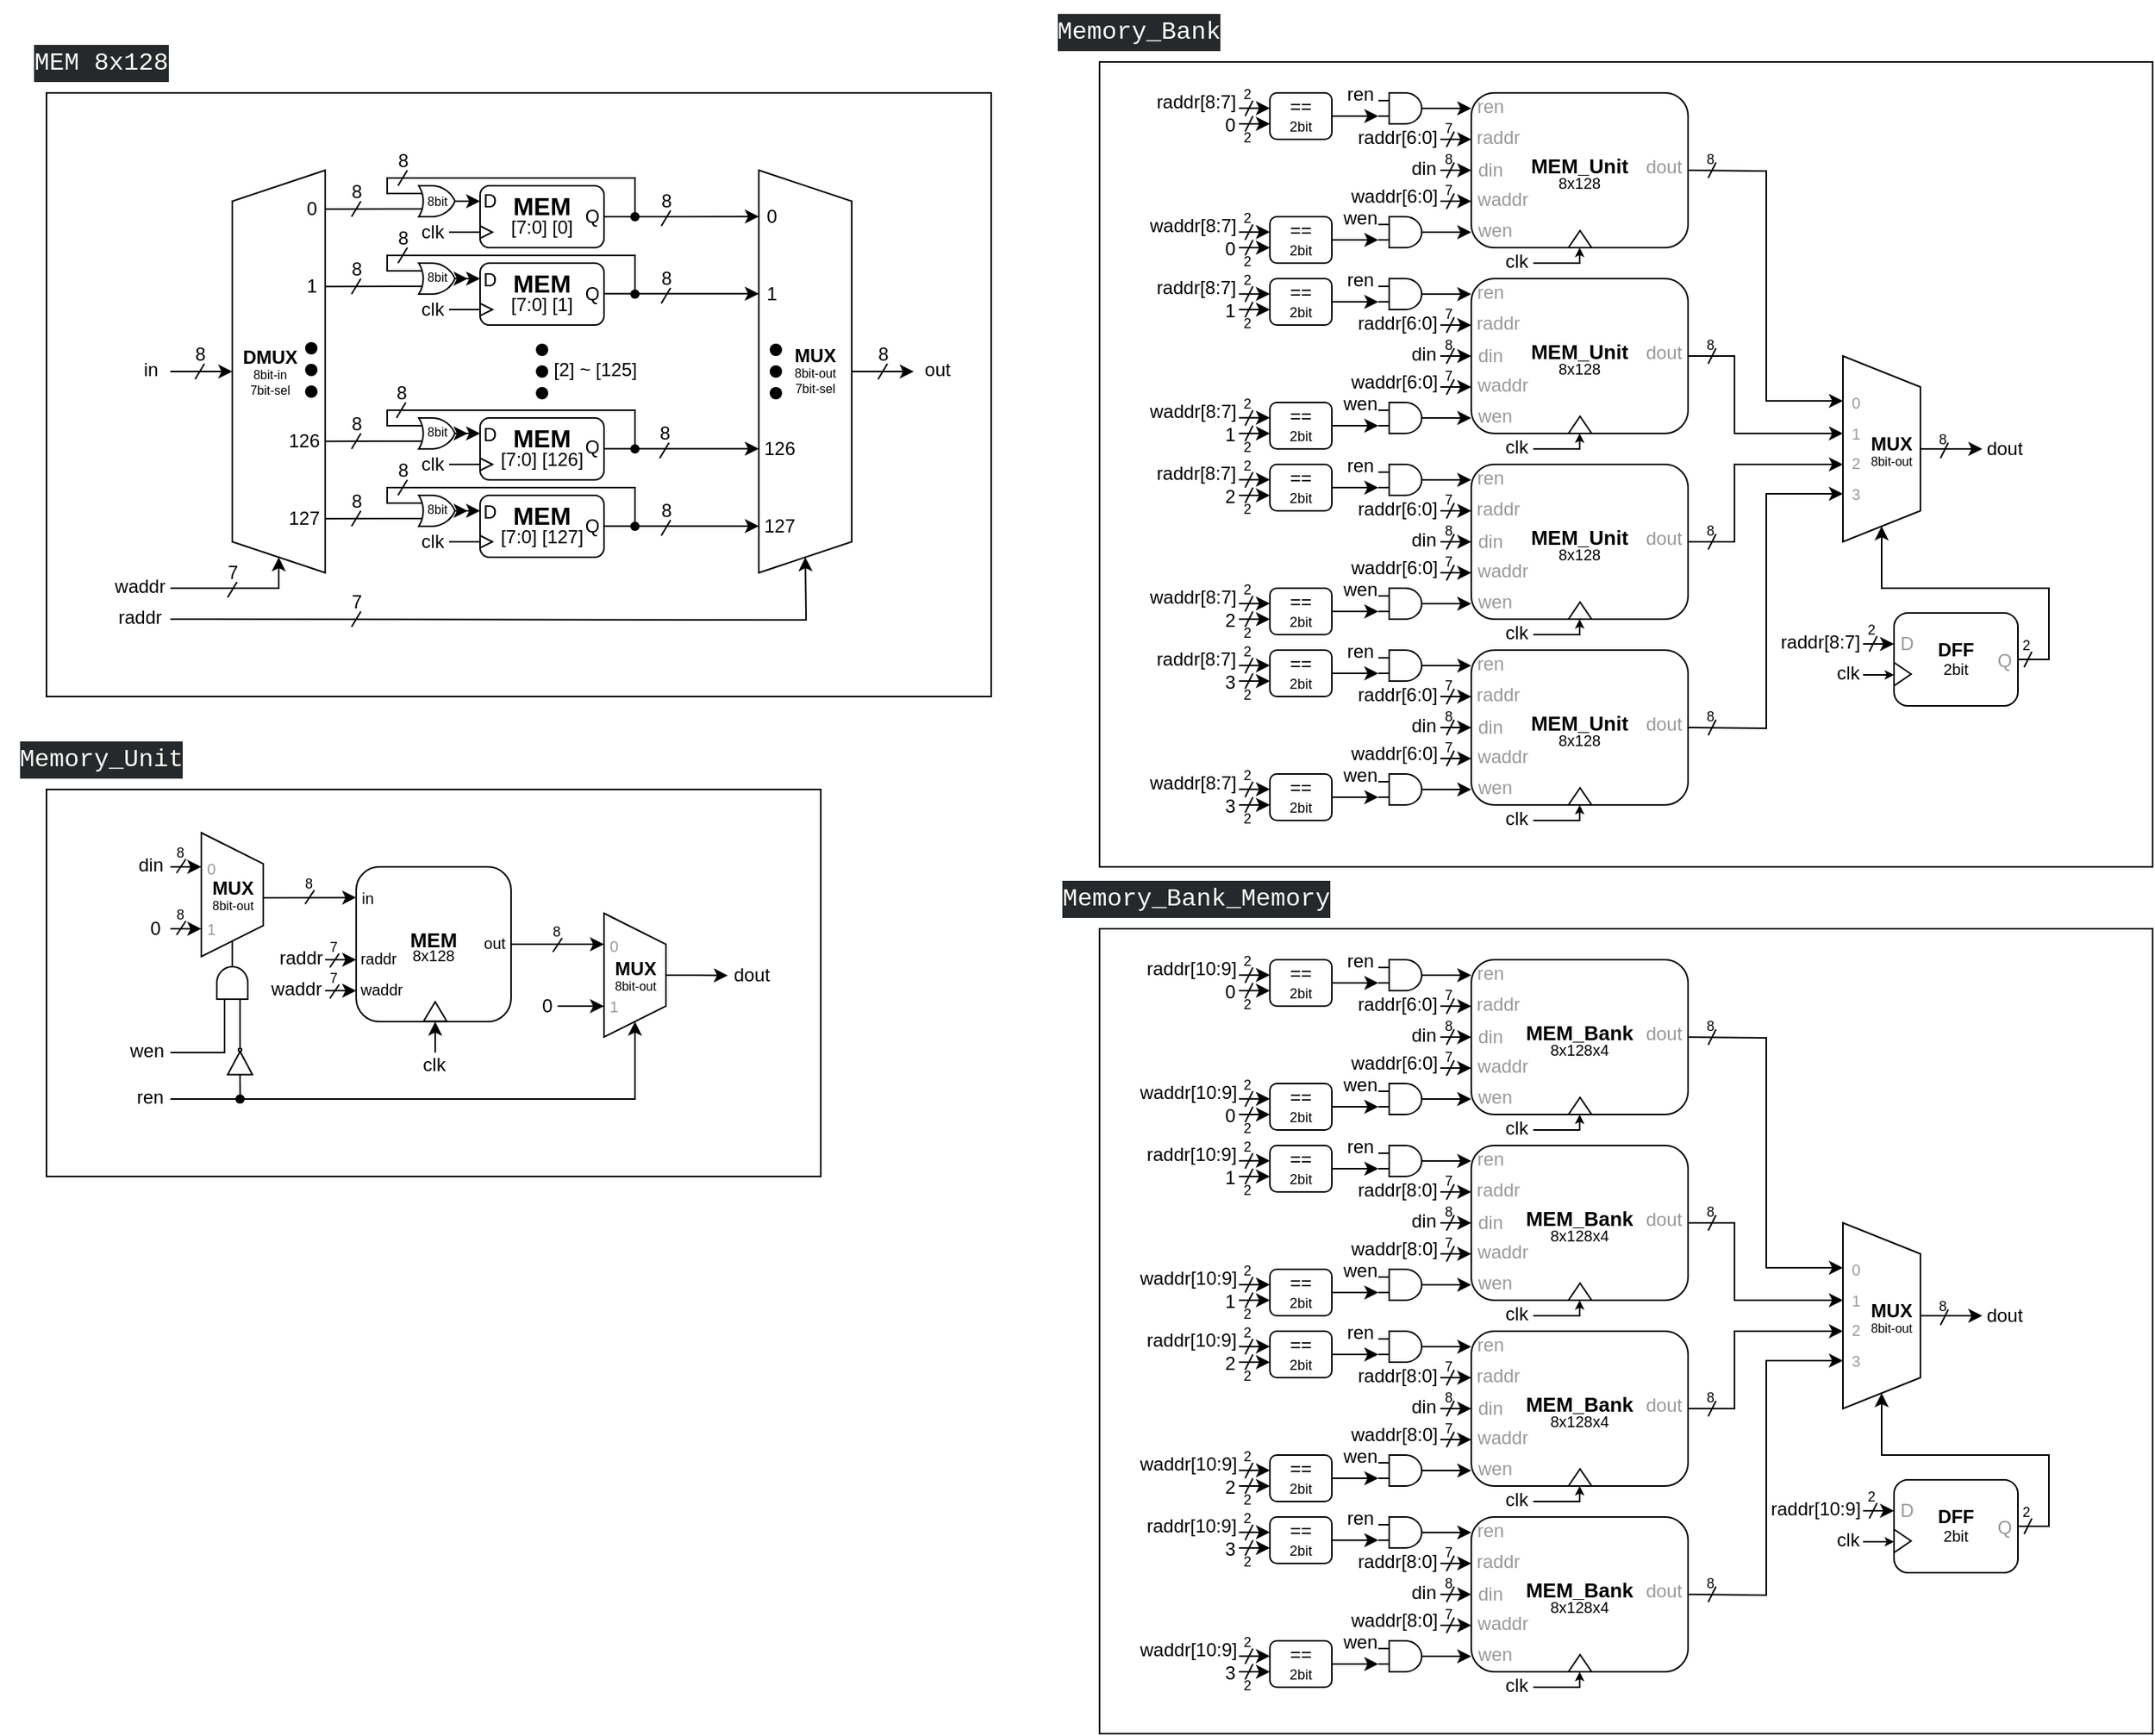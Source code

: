 <mxfile version="24.7.17">
  <diagram name="Page-1" id="tBIAlemMxgHySIvlNtww">
    <mxGraphModel dx="-1394" dy="381" grid="1" gridSize="10" guides="1" tooltips="1" connect="1" arrows="1" fold="1" page="1" pageScale="1" pageWidth="1920" pageHeight="1200" math="0" shadow="0">
      <root>
        <mxCell id="0" />
        <mxCell id="1" parent="0" />
        <mxCell id="o8XBZdaNkP2RZw_IJ6eR-448" value="" style="group" vertex="1" connectable="0" parent="1">
          <mxGeometry x="3223" y="407" width="30" height="24" as="geometry" />
        </mxCell>
        <mxCell id="o8XBZdaNkP2RZw_IJ6eR-449" value="" style="endArrow=none;html=1;rounded=0;" edge="1" parent="o8XBZdaNkP2RZw_IJ6eR-448">
          <mxGeometry width="50" height="50" relative="1" as="geometry">
            <mxPoint x="14" y="24" as="sourcePoint" />
            <mxPoint x="19" y="14" as="targetPoint" />
          </mxGeometry>
        </mxCell>
        <mxCell id="o8XBZdaNkP2RZw_IJ6eR-450" value="2" style="text;html=1;align=center;verticalAlign=middle;resizable=0;points=[];autosize=1;strokeColor=none;fillColor=none;fontSize=9;" vertex="1" parent="o8XBZdaNkP2RZw_IJ6eR-448">
          <mxGeometry width="30" height="20" as="geometry" />
        </mxCell>
        <mxCell id="o8XBZdaNkP2RZw_IJ6eR-216" value="ren" style="text;html=1;align=center;verticalAlign=middle;resizable=0;points=[];autosize=1;strokeColor=none;fillColor=none;" vertex="1" parent="1">
          <mxGeometry x="2788" y="46" width="40" height="30" as="geometry" />
        </mxCell>
        <mxCell id="o8XBZdaNkP2RZw_IJ6eR-199" value="" style="rounded=0;whiteSpace=wrap;html=1;fillColor=none;" vertex="1" parent="1">
          <mxGeometry x="1960" y="510" width="500" height="250" as="geometry" />
        </mxCell>
        <mxCell id="QrNhryMdOAI7_WwKMriX-126" value="&lt;div style=&quot;color: rgb(248, 248, 242); background-color: rgb(38, 41, 44); font-family: &amp;quot;Fira Code&amp;quot;, Consolas, &amp;quot;Courier New&amp;quot;, monospace, Menlo, Monaco, &amp;quot;Courier New&amp;quot;, monospace; font-size: 16px; line-height: 24px; white-space-collapse: preserve;&quot;&gt;MEM 8x128&lt;/div&gt;" style="text;html=1;align=center;verticalAlign=middle;resizable=0;points=[];autosize=1;strokeColor=none;fillColor=none;" parent="1" vertex="1">
          <mxGeometry x="1940" y="20" width="110" height="40" as="geometry" />
        </mxCell>
        <mxCell id="o8XBZdaNkP2RZw_IJ6eR-43" value="" style="group" vertex="1" connectable="0" parent="1">
          <mxGeometry x="1960" y="60" width="610" height="390" as="geometry" />
        </mxCell>
        <mxCell id="QrNhryMdOAI7_WwKMriX-124" value="" style="rounded=0;whiteSpace=wrap;html=1;fillColor=none;" parent="o8XBZdaNkP2RZw_IJ6eR-43" vertex="1">
          <mxGeometry width="610" height="390" as="geometry" />
        </mxCell>
        <mxCell id="QrNhryMdOAI7_WwKMriX-28" style="edgeStyle=orthogonalEdgeStyle;rounded=0;orthogonalLoop=1;jettySize=auto;html=1;exitX=1;exitY=0.5;exitDx=0;exitDy=0;entryX=0.115;entryY=1;entryDx=0;entryDy=0;entryPerimeter=0;" parent="o8XBZdaNkP2RZw_IJ6eR-43" source="tVtI3DIzCfA2kLZLh8iJ-1" target="QrNhryMdOAI7_WwKMriX-29" edge="1">
          <mxGeometry relative="1" as="geometry">
            <mxPoint x="420" y="79.971" as="targetPoint" />
          </mxGeometry>
        </mxCell>
        <mxCell id="tVtI3DIzCfA2kLZLh8iJ-1" value="&lt;p style=&quot;line-height: 0%;&quot;&gt;&lt;span style=&quot;font-size: 16px;&quot;&gt;&lt;b&gt;MEM&lt;/b&gt;&lt;/span&gt;&lt;/p&gt;&lt;p style=&quot;line-height: 0%;&quot;&gt;&lt;span style=&quot;&quot;&gt;[7:0] [0]&lt;/span&gt;&lt;/p&gt;&lt;p&gt;&lt;/p&gt;" style="rounded=1;whiteSpace=wrap;html=1;" parent="o8XBZdaNkP2RZw_IJ6eR-43" vertex="1">
          <mxGeometry x="280" y="60" width="80" height="40" as="geometry" />
        </mxCell>
        <mxCell id="tVtI3DIzCfA2kLZLh8iJ-6" value="&lt;p style=&quot;line-height: 0%;&quot;&gt;&lt;span style=&quot;font-size: 16px;&quot;&gt;&lt;b&gt;MEM&lt;/b&gt;&lt;/span&gt;&lt;/p&gt;&lt;p style=&quot;line-height: 0%;&quot;&gt;&lt;span style=&quot;&quot;&gt;[7:0] [1]&lt;/span&gt;&lt;/p&gt;&lt;p&gt;&lt;/p&gt;" style="rounded=1;whiteSpace=wrap;html=1;" parent="o8XBZdaNkP2RZw_IJ6eR-43" vertex="1">
          <mxGeometry x="280" y="110" width="80" height="40" as="geometry" />
        </mxCell>
        <mxCell id="tVtI3DIzCfA2kLZLh8iJ-7" value="&lt;p style=&quot;line-height: 0%;&quot;&gt;&lt;span style=&quot;font-size: 16px;&quot;&gt;&lt;b&gt;MEM&lt;/b&gt;&lt;/span&gt;&lt;/p&gt;&lt;p style=&quot;line-height: 0%;&quot;&gt;&lt;span style=&quot;&quot;&gt;[7:0] [126]&lt;/span&gt;&lt;/p&gt;&lt;p&gt;&lt;/p&gt;" style="rounded=1;whiteSpace=wrap;html=1;" parent="o8XBZdaNkP2RZw_IJ6eR-43" vertex="1">
          <mxGeometry x="280" y="210" width="80" height="40" as="geometry" />
        </mxCell>
        <mxCell id="tVtI3DIzCfA2kLZLh8iJ-8" value="&lt;p style=&quot;line-height: 0%;&quot;&gt;&lt;span style=&quot;font-size: 16px;&quot;&gt;&lt;b&gt;MEM&lt;/b&gt;&lt;/span&gt;&lt;/p&gt;&lt;p style=&quot;line-height: 0%;&quot;&gt;&lt;span style=&quot;&quot;&gt;[7:0] [127]&lt;/span&gt;&lt;/p&gt;&lt;p&gt;&lt;/p&gt;" style="rounded=1;whiteSpace=wrap;html=1;" parent="o8XBZdaNkP2RZw_IJ6eR-43" vertex="1">
          <mxGeometry x="280" y="260" width="80" height="40" as="geometry" />
        </mxCell>
        <mxCell id="QrNhryMdOAI7_WwKMriX-1" value="" style="shape=ellipse;fillColor=#000000;strokeColor=none;html=1;sketch=0;fontFamily=Helvetica;fontSize=11;fontColor=default;labelBackgroundColor=default;" parent="o8XBZdaNkP2RZw_IJ6eR-43" vertex="1">
          <mxGeometry x="316" y="176" width="8" height="8" as="geometry" />
        </mxCell>
        <mxCell id="QrNhryMdOAI7_WwKMriX-3" value="" style="shape=ellipse;fillColor=#000000;strokeColor=none;html=1;sketch=0;fontFamily=Helvetica;fontSize=11;fontColor=default;labelBackgroundColor=default;" parent="o8XBZdaNkP2RZw_IJ6eR-43" vertex="1">
          <mxGeometry x="316" y="190" width="8" height="8" as="geometry" />
        </mxCell>
        <mxCell id="QrNhryMdOAI7_WwKMriX-4" value="" style="shape=ellipse;fillColor=#000000;strokeColor=none;html=1;sketch=0;fontFamily=Helvetica;fontSize=11;fontColor=default;labelBackgroundColor=default;" parent="o8XBZdaNkP2RZw_IJ6eR-43" vertex="1">
          <mxGeometry x="316" y="162" width="8" height="8" as="geometry" />
        </mxCell>
        <mxCell id="QrNhryMdOAI7_WwKMriX-6" value="" style="shape=trapezoid;perimeter=trapezoidPerimeter;whiteSpace=wrap;html=1;fixedSize=1;rotation=-90;" parent="o8XBZdaNkP2RZw_IJ6eR-43" vertex="1">
          <mxGeometry x="20" y="150" width="260" height="60" as="geometry" />
        </mxCell>
        <mxCell id="QrNhryMdOAI7_WwKMriX-8" value="" style="endArrow=none;html=1;rounded=0;" parent="o8XBZdaNkP2RZw_IJ6eR-43" edge="1">
          <mxGeometry width="50" height="50" relative="1" as="geometry">
            <mxPoint x="260" y="90" as="sourcePoint" />
            <mxPoint x="280" y="90" as="targetPoint" />
          </mxGeometry>
        </mxCell>
        <mxCell id="QrNhryMdOAI7_WwKMriX-9" value="" style="endArrow=none;html=1;rounded=0;" parent="o8XBZdaNkP2RZw_IJ6eR-43" edge="1">
          <mxGeometry width="50" height="50" relative="1" as="geometry">
            <mxPoint x="260" y="140" as="sourcePoint" />
            <mxPoint x="280" y="140" as="targetPoint" />
          </mxGeometry>
        </mxCell>
        <mxCell id="QrNhryMdOAI7_WwKMriX-12" value="" style="triangle;whiteSpace=wrap;html=1;" parent="o8XBZdaNkP2RZw_IJ6eR-43" vertex="1">
          <mxGeometry x="280" y="136" width="8" height="8" as="geometry" />
        </mxCell>
        <mxCell id="QrNhryMdOAI7_WwKMriX-13" value="" style="triangle;whiteSpace=wrap;html=1;" parent="o8XBZdaNkP2RZw_IJ6eR-43" vertex="1">
          <mxGeometry x="280" y="236" width="8" height="8" as="geometry" />
        </mxCell>
        <mxCell id="QrNhryMdOAI7_WwKMriX-14" value="" style="triangle;whiteSpace=wrap;html=1;" parent="o8XBZdaNkP2RZw_IJ6eR-43" vertex="1">
          <mxGeometry x="280" y="286" width="8" height="8" as="geometry" />
        </mxCell>
        <mxCell id="QrNhryMdOAI7_WwKMriX-15" value="" style="triangle;whiteSpace=wrap;html=1;" parent="o8XBZdaNkP2RZw_IJ6eR-43" vertex="1">
          <mxGeometry x="280" y="86" width="8" height="8" as="geometry" />
        </mxCell>
        <mxCell id="QrNhryMdOAI7_WwKMriX-16" value="" style="endArrow=none;html=1;rounded=0;exitX=0.942;exitY=1;exitDx=0;exitDy=0;exitPerimeter=0;endFill=0;" parent="o8XBZdaNkP2RZw_IJ6eR-43" edge="1">
          <mxGeometry width="50" height="50" relative="1" as="geometry">
            <mxPoint x="180" y="75.08" as="sourcePoint" />
            <mxPoint x="235" y="75" as="targetPoint" />
          </mxGeometry>
        </mxCell>
        <mxCell id="QrNhryMdOAI7_WwKMriX-20" value="[2] ~ [125]" style="text;html=1;align=center;verticalAlign=middle;resizable=0;points=[];autosize=1;strokeColor=none;fillColor=none;" parent="o8XBZdaNkP2RZw_IJ6eR-43" vertex="1">
          <mxGeometry x="314" y="164" width="80" height="30" as="geometry" />
        </mxCell>
        <mxCell id="QrNhryMdOAI7_WwKMriX-21" value="D" style="text;html=1;align=center;verticalAlign=middle;resizable=0;points=[];autosize=1;strokeColor=none;fillColor=none;" parent="o8XBZdaNkP2RZw_IJ6eR-43" vertex="1">
          <mxGeometry x="271" y="55" width="30" height="30" as="geometry" />
        </mxCell>
        <mxCell id="QrNhryMdOAI7_WwKMriX-22" value="D" style="text;html=1;align=center;verticalAlign=middle;resizable=0;points=[];autosize=1;strokeColor=none;fillColor=none;" parent="o8XBZdaNkP2RZw_IJ6eR-43" vertex="1">
          <mxGeometry x="271" y="106" width="30" height="30" as="geometry" />
        </mxCell>
        <mxCell id="QrNhryMdOAI7_WwKMriX-23" value="D" style="text;html=1;align=center;verticalAlign=middle;resizable=0;points=[];autosize=1;strokeColor=none;fillColor=none;" parent="o8XBZdaNkP2RZw_IJ6eR-43" vertex="1">
          <mxGeometry x="271" y="206" width="30" height="30" as="geometry" />
        </mxCell>
        <mxCell id="QrNhryMdOAI7_WwKMriX-24" value="D" style="text;html=1;align=center;verticalAlign=middle;resizable=0;points=[];autosize=1;strokeColor=none;fillColor=none;" parent="o8XBZdaNkP2RZw_IJ6eR-43" vertex="1">
          <mxGeometry x="271" y="256" width="30" height="30" as="geometry" />
        </mxCell>
        <mxCell id="QrNhryMdOAI7_WwKMriX-27" style="edgeStyle=orthogonalEdgeStyle;rounded=0;orthogonalLoop=1;jettySize=auto;html=1;exitX=1;exitY=0.5;exitDx=0;exitDy=0;exitPerimeter=0;" parent="o8XBZdaNkP2RZw_IJ6eR-43" source="QrNhryMdOAI7_WwKMriX-25" edge="1">
          <mxGeometry relative="1" as="geometry">
            <mxPoint x="280" y="70" as="targetPoint" />
          </mxGeometry>
        </mxCell>
        <mxCell id="QrNhryMdOAI7_WwKMriX-25" value="&lt;p style=&quot;line-height: 0%; font-size: 9px; margin-top: -34px; margin-bottom: 0px;&quot;&gt;&lt;br&gt;&lt;/p&gt;" style="verticalLabelPosition=bottom;shadow=0;dashed=0;align=center;html=1;verticalAlign=top;shape=mxgraph.electrical.logic_gates.logic_gate;operation=or;" parent="o8XBZdaNkP2RZw_IJ6eR-43" vertex="1">
          <mxGeometry x="235" y="60" width="36" height="20" as="geometry" />
        </mxCell>
        <mxCell id="QrNhryMdOAI7_WwKMriX-26" style="edgeStyle=orthogonalEdgeStyle;rounded=0;orthogonalLoop=1;jettySize=auto;html=1;exitX=1;exitY=0.5;exitDx=0;exitDy=0;exitPerimeter=0;entryX=0.028;entryY=0.511;entryDx=0;entryDy=0;entryPerimeter=0;" parent="o8XBZdaNkP2RZw_IJ6eR-43" source="QrNhryMdOAI7_WwKMriX-25" target="QrNhryMdOAI7_WwKMriX-21" edge="1">
          <mxGeometry relative="1" as="geometry" />
        </mxCell>
        <mxCell id="QrNhryMdOAI7_WwKMriX-29" value="" style="shape=trapezoid;perimeter=trapezoidPerimeter;whiteSpace=wrap;html=1;fixedSize=1;rotation=90;" parent="o8XBZdaNkP2RZw_IJ6eR-43" vertex="1">
          <mxGeometry x="360" y="150" width="260" height="60" as="geometry" />
        </mxCell>
        <mxCell id="QrNhryMdOAI7_WwKMriX-30" style="edgeStyle=orthogonalEdgeStyle;rounded=0;orthogonalLoop=1;jettySize=auto;html=1;exitX=1;exitY=0.5;exitDx=0;exitDy=0;entryX=0.115;entryY=1;entryDx=0;entryDy=0;entryPerimeter=0;" parent="o8XBZdaNkP2RZw_IJ6eR-43" edge="1">
          <mxGeometry relative="1" as="geometry">
            <mxPoint x="460" y="129.78" as="targetPoint" />
            <mxPoint x="360" y="129.78" as="sourcePoint" />
          </mxGeometry>
        </mxCell>
        <mxCell id="QrNhryMdOAI7_WwKMriX-31" style="edgeStyle=orthogonalEdgeStyle;rounded=0;orthogonalLoop=1;jettySize=auto;html=1;exitX=1;exitY=0.5;exitDx=0;exitDy=0;entryX=0.115;entryY=1;entryDx=0;entryDy=0;entryPerimeter=0;" parent="o8XBZdaNkP2RZw_IJ6eR-43" edge="1">
          <mxGeometry relative="1" as="geometry">
            <mxPoint x="460" y="229.87" as="targetPoint" />
            <mxPoint x="360" y="229.87" as="sourcePoint" />
          </mxGeometry>
        </mxCell>
        <mxCell id="QrNhryMdOAI7_WwKMriX-32" style="edgeStyle=orthogonalEdgeStyle;rounded=0;orthogonalLoop=1;jettySize=auto;html=1;exitX=1;exitY=0.5;exitDx=0;exitDy=0;entryX=0.115;entryY=1;entryDx=0;entryDy=0;entryPerimeter=0;" parent="o8XBZdaNkP2RZw_IJ6eR-43" edge="1">
          <mxGeometry relative="1" as="geometry">
            <mxPoint x="460" y="279.87" as="targetPoint" />
            <mxPoint x="360" y="279.87" as="sourcePoint" />
          </mxGeometry>
        </mxCell>
        <mxCell id="QrNhryMdOAI7_WwKMriX-33" value="Q" style="text;html=1;align=center;verticalAlign=middle;resizable=0;points=[];autosize=1;strokeColor=none;fillColor=none;" parent="o8XBZdaNkP2RZw_IJ6eR-43" vertex="1">
          <mxGeometry x="337" y="65" width="30" height="30" as="geometry" />
        </mxCell>
        <mxCell id="QrNhryMdOAI7_WwKMriX-34" value="Q" style="text;html=1;align=center;verticalAlign=middle;resizable=0;points=[];autosize=1;strokeColor=none;fillColor=none;" parent="o8XBZdaNkP2RZw_IJ6eR-43" vertex="1">
          <mxGeometry x="337" y="115" width="30" height="30" as="geometry" />
        </mxCell>
        <mxCell id="QrNhryMdOAI7_WwKMriX-35" value="Q" style="text;html=1;align=center;verticalAlign=middle;resizable=0;points=[];autosize=1;strokeColor=none;fillColor=none;" parent="o8XBZdaNkP2RZw_IJ6eR-43" vertex="1">
          <mxGeometry x="337" y="214" width="30" height="30" as="geometry" />
        </mxCell>
        <mxCell id="QrNhryMdOAI7_WwKMriX-36" value="Q" style="text;html=1;align=center;verticalAlign=middle;resizable=0;points=[];autosize=1;strokeColor=none;fillColor=none;" parent="o8XBZdaNkP2RZw_IJ6eR-43" vertex="1">
          <mxGeometry x="337" y="265" width="30" height="30" as="geometry" />
        </mxCell>
        <mxCell id="QrNhryMdOAI7_WwKMriX-37" value="" style="endArrow=none;html=1;rounded=0;exitX=0.942;exitY=1;exitDx=0;exitDy=0;exitPerimeter=0;endFill=0;" parent="o8XBZdaNkP2RZw_IJ6eR-43" edge="1">
          <mxGeometry width="50" height="50" relative="1" as="geometry">
            <mxPoint x="180" y="125.08" as="sourcePoint" />
            <mxPoint x="235" y="125" as="targetPoint" />
          </mxGeometry>
        </mxCell>
        <mxCell id="QrNhryMdOAI7_WwKMriX-38" style="edgeStyle=orthogonalEdgeStyle;rounded=0;orthogonalLoop=1;jettySize=auto;html=1;exitX=1;exitY=0.5;exitDx=0;exitDy=0;exitPerimeter=0;" parent="o8XBZdaNkP2RZw_IJ6eR-43" source="QrNhryMdOAI7_WwKMriX-39" edge="1">
          <mxGeometry relative="1" as="geometry">
            <mxPoint x="280" y="120" as="targetPoint" />
          </mxGeometry>
        </mxCell>
        <mxCell id="QrNhryMdOAI7_WwKMriX-39" value="" style="verticalLabelPosition=bottom;shadow=0;dashed=0;align=center;html=1;verticalAlign=top;shape=mxgraph.electrical.logic_gates.logic_gate;operation=or;" parent="o8XBZdaNkP2RZw_IJ6eR-43" vertex="1">
          <mxGeometry x="235" y="110" width="36" height="20" as="geometry" />
        </mxCell>
        <mxCell id="QrNhryMdOAI7_WwKMriX-40" style="edgeStyle=orthogonalEdgeStyle;rounded=0;orthogonalLoop=1;jettySize=auto;html=1;exitX=1;exitY=0.5;exitDx=0;exitDy=0;exitPerimeter=0;entryX=0.028;entryY=0.511;entryDx=0;entryDy=0;entryPerimeter=0;" parent="o8XBZdaNkP2RZw_IJ6eR-43" source="QrNhryMdOAI7_WwKMriX-39" edge="1">
          <mxGeometry relative="1" as="geometry">
            <mxPoint x="272" y="120" as="targetPoint" />
          </mxGeometry>
        </mxCell>
        <mxCell id="QrNhryMdOAI7_WwKMriX-41" value="" style="endArrow=none;html=1;rounded=0;" parent="o8XBZdaNkP2RZw_IJ6eR-43" edge="1">
          <mxGeometry width="50" height="50" relative="1" as="geometry">
            <mxPoint x="260" y="240" as="sourcePoint" />
            <mxPoint x="280" y="240" as="targetPoint" />
          </mxGeometry>
        </mxCell>
        <mxCell id="QrNhryMdOAI7_WwKMriX-42" value="" style="endArrow=none;html=1;rounded=0;" parent="o8XBZdaNkP2RZw_IJ6eR-43" edge="1">
          <mxGeometry width="50" height="50" relative="1" as="geometry">
            <mxPoint x="260" y="290" as="sourcePoint" />
            <mxPoint x="280" y="290" as="targetPoint" />
          </mxGeometry>
        </mxCell>
        <mxCell id="QrNhryMdOAI7_WwKMriX-43" value="" style="endArrow=none;html=1;rounded=0;exitX=0.942;exitY=1;exitDx=0;exitDy=0;exitPerimeter=0;endFill=0;" parent="o8XBZdaNkP2RZw_IJ6eR-43" edge="1">
          <mxGeometry width="50" height="50" relative="1" as="geometry">
            <mxPoint x="180" y="225.08" as="sourcePoint" />
            <mxPoint x="235" y="225" as="targetPoint" />
          </mxGeometry>
        </mxCell>
        <mxCell id="QrNhryMdOAI7_WwKMriX-44" style="edgeStyle=orthogonalEdgeStyle;rounded=0;orthogonalLoop=1;jettySize=auto;html=1;exitX=1;exitY=0.5;exitDx=0;exitDy=0;exitPerimeter=0;" parent="o8XBZdaNkP2RZw_IJ6eR-43" source="QrNhryMdOAI7_WwKMriX-45" edge="1">
          <mxGeometry relative="1" as="geometry">
            <mxPoint x="280" y="220" as="targetPoint" />
          </mxGeometry>
        </mxCell>
        <mxCell id="QrNhryMdOAI7_WwKMriX-45" value="" style="verticalLabelPosition=bottom;shadow=0;dashed=0;align=center;html=1;verticalAlign=top;shape=mxgraph.electrical.logic_gates.logic_gate;operation=or;" parent="o8XBZdaNkP2RZw_IJ6eR-43" vertex="1">
          <mxGeometry x="235" y="210" width="36" height="20" as="geometry" />
        </mxCell>
        <mxCell id="QrNhryMdOAI7_WwKMriX-46" style="edgeStyle=orthogonalEdgeStyle;rounded=0;orthogonalLoop=1;jettySize=auto;html=1;exitX=1;exitY=0.5;exitDx=0;exitDy=0;exitPerimeter=0;entryX=0.028;entryY=0.511;entryDx=0;entryDy=0;entryPerimeter=0;" parent="o8XBZdaNkP2RZw_IJ6eR-43" source="QrNhryMdOAI7_WwKMriX-45" edge="1">
          <mxGeometry relative="1" as="geometry">
            <mxPoint x="272" y="220" as="targetPoint" />
          </mxGeometry>
        </mxCell>
        <mxCell id="QrNhryMdOAI7_WwKMriX-47" value="" style="endArrow=none;html=1;rounded=0;exitX=0.942;exitY=1;exitDx=0;exitDy=0;exitPerimeter=0;endFill=0;" parent="o8XBZdaNkP2RZw_IJ6eR-43" edge="1">
          <mxGeometry width="50" height="50" relative="1" as="geometry">
            <mxPoint x="180" y="275.08" as="sourcePoint" />
            <mxPoint x="235" y="275" as="targetPoint" />
          </mxGeometry>
        </mxCell>
        <mxCell id="QrNhryMdOAI7_WwKMriX-48" style="edgeStyle=orthogonalEdgeStyle;rounded=0;orthogonalLoop=1;jettySize=auto;html=1;exitX=1;exitY=0.5;exitDx=0;exitDy=0;exitPerimeter=0;" parent="o8XBZdaNkP2RZw_IJ6eR-43" source="QrNhryMdOAI7_WwKMriX-49" edge="1">
          <mxGeometry relative="1" as="geometry">
            <mxPoint x="280" y="270" as="targetPoint" />
          </mxGeometry>
        </mxCell>
        <mxCell id="QrNhryMdOAI7_WwKMriX-49" value="" style="verticalLabelPosition=bottom;shadow=0;dashed=0;align=center;html=1;verticalAlign=top;shape=mxgraph.electrical.logic_gates.logic_gate;operation=or;" parent="o8XBZdaNkP2RZw_IJ6eR-43" vertex="1">
          <mxGeometry x="235" y="260" width="36" height="20" as="geometry" />
        </mxCell>
        <mxCell id="QrNhryMdOAI7_WwKMriX-50" style="edgeStyle=orthogonalEdgeStyle;rounded=0;orthogonalLoop=1;jettySize=auto;html=1;exitX=1;exitY=0.5;exitDx=0;exitDy=0;exitPerimeter=0;entryX=0.028;entryY=0.511;entryDx=0;entryDy=0;entryPerimeter=0;" parent="o8XBZdaNkP2RZw_IJ6eR-43" source="QrNhryMdOAI7_WwKMriX-49" edge="1">
          <mxGeometry relative="1" as="geometry">
            <mxPoint x="272" y="270" as="targetPoint" />
          </mxGeometry>
        </mxCell>
        <mxCell id="QrNhryMdOAI7_WwKMriX-51" value="" style="endArrow=none;html=1;rounded=0;edgeStyle=orthogonalEdgeStyle;endFill=0;" parent="o8XBZdaNkP2RZw_IJ6eR-43" edge="1">
          <mxGeometry width="50" height="50" relative="1" as="geometry">
            <mxPoint x="380" y="80" as="sourcePoint" />
            <mxPoint x="235" y="65" as="targetPoint" />
            <Array as="points">
              <mxPoint x="380" y="55" />
              <mxPoint x="220" y="55" />
              <mxPoint x="220" y="65" />
            </Array>
          </mxGeometry>
        </mxCell>
        <mxCell id="QrNhryMdOAI7_WwKMriX-52" value="" style="shape=ellipse;fillColor=#000000;strokeColor=none;html=1;sketch=0;fontFamily=Helvetica;fontSize=11;fontColor=default;labelBackgroundColor=default;" parent="o8XBZdaNkP2RZw_IJ6eR-43" vertex="1">
          <mxGeometry x="377" y="77" width="6" height="6" as="geometry" />
        </mxCell>
        <mxCell id="QrNhryMdOAI7_WwKMriX-53" value="" style="endArrow=none;html=1;rounded=0;edgeStyle=orthogonalEdgeStyle;endFill=0;" parent="o8XBZdaNkP2RZw_IJ6eR-43" edge="1">
          <mxGeometry width="50" height="50" relative="1" as="geometry">
            <mxPoint x="380" y="130" as="sourcePoint" />
            <mxPoint x="235" y="115" as="targetPoint" />
            <Array as="points">
              <mxPoint x="380" y="105" />
              <mxPoint x="220" y="105" />
              <mxPoint x="220" y="115" />
            </Array>
          </mxGeometry>
        </mxCell>
        <mxCell id="QrNhryMdOAI7_WwKMriX-54" value="" style="shape=ellipse;fillColor=#000000;strokeColor=none;html=1;sketch=0;fontFamily=Helvetica;fontSize=11;fontColor=default;labelBackgroundColor=default;" parent="o8XBZdaNkP2RZw_IJ6eR-43" vertex="1">
          <mxGeometry x="377" y="127" width="6" height="6" as="geometry" />
        </mxCell>
        <mxCell id="QrNhryMdOAI7_WwKMriX-55" value="" style="endArrow=none;html=1;rounded=0;edgeStyle=orthogonalEdgeStyle;endFill=0;" parent="o8XBZdaNkP2RZw_IJ6eR-43" edge="1">
          <mxGeometry width="50" height="50" relative="1" as="geometry">
            <mxPoint x="380" y="230" as="sourcePoint" />
            <mxPoint x="235" y="215" as="targetPoint" />
            <Array as="points">
              <mxPoint x="380" y="205" />
              <mxPoint x="220" y="205" />
              <mxPoint x="220" y="215" />
            </Array>
          </mxGeometry>
        </mxCell>
        <mxCell id="QrNhryMdOAI7_WwKMriX-56" value="" style="shape=ellipse;fillColor=#000000;strokeColor=none;html=1;sketch=0;fontFamily=Helvetica;fontSize=11;fontColor=default;labelBackgroundColor=default;" parent="o8XBZdaNkP2RZw_IJ6eR-43" vertex="1">
          <mxGeometry x="377" y="227" width="6" height="6" as="geometry" />
        </mxCell>
        <mxCell id="QrNhryMdOAI7_WwKMriX-57" value="" style="endArrow=none;html=1;rounded=0;edgeStyle=orthogonalEdgeStyle;endFill=0;" parent="o8XBZdaNkP2RZw_IJ6eR-43" edge="1">
          <mxGeometry width="50" height="50" relative="1" as="geometry">
            <mxPoint x="380" y="280" as="sourcePoint" />
            <mxPoint x="235" y="265" as="targetPoint" />
            <Array as="points">
              <mxPoint x="380" y="255" />
              <mxPoint x="220" y="255" />
              <mxPoint x="220" y="265" />
            </Array>
          </mxGeometry>
        </mxCell>
        <mxCell id="QrNhryMdOAI7_WwKMriX-58" value="" style="shape=ellipse;fillColor=#000000;strokeColor=none;html=1;sketch=0;fontFamily=Helvetica;fontSize=11;fontColor=default;labelBackgroundColor=default;" parent="o8XBZdaNkP2RZw_IJ6eR-43" vertex="1">
          <mxGeometry x="377" y="277" width="6" height="6" as="geometry" />
        </mxCell>
        <mxCell id="QrNhryMdOAI7_WwKMriX-59" value="clk" style="text;html=1;align=center;verticalAlign=middle;resizable=0;points=[];autosize=1;strokeColor=none;fillColor=none;" parent="o8XBZdaNkP2RZw_IJ6eR-43" vertex="1">
          <mxGeometry x="229" y="75" width="40" height="30" as="geometry" />
        </mxCell>
        <mxCell id="QrNhryMdOAI7_WwKMriX-60" value="clk" style="text;html=1;align=center;verticalAlign=middle;resizable=0;points=[];autosize=1;strokeColor=none;fillColor=none;" parent="o8XBZdaNkP2RZw_IJ6eR-43" vertex="1">
          <mxGeometry x="229" y="125" width="40" height="30" as="geometry" />
        </mxCell>
        <mxCell id="QrNhryMdOAI7_WwKMriX-61" value="clk" style="text;html=1;align=center;verticalAlign=middle;resizable=0;points=[];autosize=1;strokeColor=none;fillColor=none;" parent="o8XBZdaNkP2RZw_IJ6eR-43" vertex="1">
          <mxGeometry x="229" y="225" width="40" height="30" as="geometry" />
        </mxCell>
        <mxCell id="QrNhryMdOAI7_WwKMriX-62" value="clk" style="text;html=1;align=center;verticalAlign=middle;resizable=0;points=[];autosize=1;strokeColor=none;fillColor=none;" parent="o8XBZdaNkP2RZw_IJ6eR-43" vertex="1">
          <mxGeometry x="229" y="275" width="40" height="30" as="geometry" />
        </mxCell>
        <mxCell id="QrNhryMdOAI7_WwKMriX-63" value="" style="endArrow=classic;html=1;rounded=0;" parent="o8XBZdaNkP2RZw_IJ6eR-43" edge="1">
          <mxGeometry width="50" height="50" relative="1" as="geometry">
            <mxPoint x="80" y="180" as="sourcePoint" />
            <mxPoint x="120" y="180" as="targetPoint" />
          </mxGeometry>
        </mxCell>
        <mxCell id="QrNhryMdOAI7_WwKMriX-64" value="" style="endArrow=classic;html=1;rounded=0;" parent="o8XBZdaNkP2RZw_IJ6eR-43" edge="1">
          <mxGeometry width="50" height="50" relative="1" as="geometry">
            <mxPoint x="520" y="180" as="sourcePoint" />
            <mxPoint x="560" y="180" as="targetPoint" />
          </mxGeometry>
        </mxCell>
        <mxCell id="QrNhryMdOAI7_WwKMriX-65" value="0" style="text;html=1;align=center;verticalAlign=middle;resizable=0;points=[];autosize=1;strokeColor=none;fillColor=none;" parent="o8XBZdaNkP2RZw_IJ6eR-43" vertex="1">
          <mxGeometry x="156" y="60" width="30" height="30" as="geometry" />
        </mxCell>
        <mxCell id="QrNhryMdOAI7_WwKMriX-66" value="1" style="text;html=1;align=center;verticalAlign=middle;resizable=0;points=[];autosize=1;strokeColor=none;fillColor=none;" parent="o8XBZdaNkP2RZw_IJ6eR-43" vertex="1">
          <mxGeometry x="156" y="110" width="30" height="30" as="geometry" />
        </mxCell>
        <mxCell id="QrNhryMdOAI7_WwKMriX-67" value="126" style="text;html=1;align=center;verticalAlign=middle;resizable=0;points=[];autosize=1;strokeColor=none;fillColor=none;" parent="o8XBZdaNkP2RZw_IJ6eR-43" vertex="1">
          <mxGeometry x="146" y="210" width="40" height="30" as="geometry" />
        </mxCell>
        <mxCell id="QrNhryMdOAI7_WwKMriX-68" value="127" style="text;html=1;align=center;verticalAlign=middle;resizable=0;points=[];autosize=1;strokeColor=none;fillColor=none;" parent="o8XBZdaNkP2RZw_IJ6eR-43" vertex="1">
          <mxGeometry x="146" y="260" width="40" height="30" as="geometry" />
        </mxCell>
        <mxCell id="QrNhryMdOAI7_WwKMriX-69" value="" style="shape=ellipse;fillColor=#000000;strokeColor=none;html=1;sketch=0;fontFamily=Helvetica;fontSize=11;fontColor=default;labelBackgroundColor=default;" parent="o8XBZdaNkP2RZw_IJ6eR-43" vertex="1">
          <mxGeometry x="167" y="175" width="8" height="8" as="geometry" />
        </mxCell>
        <mxCell id="QrNhryMdOAI7_WwKMriX-70" value="" style="shape=ellipse;fillColor=#000000;strokeColor=none;html=1;sketch=0;fontFamily=Helvetica;fontSize=11;fontColor=default;labelBackgroundColor=default;" parent="o8XBZdaNkP2RZw_IJ6eR-43" vertex="1">
          <mxGeometry x="167" y="189" width="8" height="8" as="geometry" />
        </mxCell>
        <mxCell id="QrNhryMdOAI7_WwKMriX-71" value="" style="shape=ellipse;fillColor=#000000;strokeColor=none;html=1;sketch=0;fontFamily=Helvetica;fontSize=11;fontColor=default;labelBackgroundColor=default;" parent="o8XBZdaNkP2RZw_IJ6eR-43" vertex="1">
          <mxGeometry x="167" y="161" width="8" height="8" as="geometry" />
        </mxCell>
        <mxCell id="QrNhryMdOAI7_WwKMriX-72" value="" style="shape=ellipse;fillColor=#000000;strokeColor=none;html=1;sketch=0;fontFamily=Helvetica;fontSize=11;fontColor=default;labelBackgroundColor=default;" parent="o8XBZdaNkP2RZw_IJ6eR-43" vertex="1">
          <mxGeometry x="467" y="176" width="8" height="8" as="geometry" />
        </mxCell>
        <mxCell id="QrNhryMdOAI7_WwKMriX-73" value="" style="shape=ellipse;fillColor=#000000;strokeColor=none;html=1;sketch=0;fontFamily=Helvetica;fontSize=11;fontColor=default;labelBackgroundColor=default;" parent="o8XBZdaNkP2RZw_IJ6eR-43" vertex="1">
          <mxGeometry x="467" y="190" width="8" height="8" as="geometry" />
        </mxCell>
        <mxCell id="QrNhryMdOAI7_WwKMriX-74" value="" style="shape=ellipse;fillColor=#000000;strokeColor=none;html=1;sketch=0;fontFamily=Helvetica;fontSize=11;fontColor=default;labelBackgroundColor=default;" parent="o8XBZdaNkP2RZw_IJ6eR-43" vertex="1">
          <mxGeometry x="467" y="162" width="8" height="8" as="geometry" />
        </mxCell>
        <mxCell id="QrNhryMdOAI7_WwKMriX-77" value="" style="group" parent="o8XBZdaNkP2RZw_IJ6eR-43" vertex="1" connectable="0">
          <mxGeometry x="84" y="154" width="30" height="31" as="geometry" />
        </mxCell>
        <mxCell id="QrNhryMdOAI7_WwKMriX-75" value="" style="endArrow=none;html=1;rounded=0;" parent="QrNhryMdOAI7_WwKMriX-77" edge="1">
          <mxGeometry width="50" height="50" relative="1" as="geometry">
            <mxPoint x="12" y="31" as="sourcePoint" />
            <mxPoint x="18" y="21" as="targetPoint" />
          </mxGeometry>
        </mxCell>
        <mxCell id="QrNhryMdOAI7_WwKMriX-76" value="8" style="text;html=1;align=center;verticalAlign=middle;resizable=0;points=[];autosize=1;strokeColor=none;fillColor=none;" parent="QrNhryMdOAI7_WwKMriX-77" vertex="1">
          <mxGeometry width="30" height="30" as="geometry" />
        </mxCell>
        <mxCell id="QrNhryMdOAI7_WwKMriX-78" value="" style="group" parent="o8XBZdaNkP2RZw_IJ6eR-43" vertex="1" connectable="0">
          <mxGeometry x="185" y="199" width="30" height="31" as="geometry" />
        </mxCell>
        <mxCell id="QrNhryMdOAI7_WwKMriX-79" value="" style="endArrow=none;html=1;rounded=0;" parent="QrNhryMdOAI7_WwKMriX-78" edge="1">
          <mxGeometry width="50" height="50" relative="1" as="geometry">
            <mxPoint x="12" y="31" as="sourcePoint" />
            <mxPoint x="18" y="21" as="targetPoint" />
          </mxGeometry>
        </mxCell>
        <mxCell id="QrNhryMdOAI7_WwKMriX-80" value="8" style="text;html=1;align=center;verticalAlign=middle;resizable=0;points=[];autosize=1;strokeColor=none;fillColor=none;" parent="QrNhryMdOAI7_WwKMriX-78" vertex="1">
          <mxGeometry width="30" height="30" as="geometry" />
        </mxCell>
        <mxCell id="QrNhryMdOAI7_WwKMriX-81" value="" style="group" parent="o8XBZdaNkP2RZw_IJ6eR-43" vertex="1" connectable="0">
          <mxGeometry x="185" y="249" width="30" height="31" as="geometry" />
        </mxCell>
        <mxCell id="QrNhryMdOAI7_WwKMriX-82" value="" style="endArrow=none;html=1;rounded=0;" parent="QrNhryMdOAI7_WwKMriX-81" edge="1">
          <mxGeometry width="50" height="50" relative="1" as="geometry">
            <mxPoint x="12" y="31" as="sourcePoint" />
            <mxPoint x="18" y="21" as="targetPoint" />
          </mxGeometry>
        </mxCell>
        <mxCell id="QrNhryMdOAI7_WwKMriX-83" value="8" style="text;html=1;align=center;verticalAlign=middle;resizable=0;points=[];autosize=1;strokeColor=none;fillColor=none;" parent="QrNhryMdOAI7_WwKMriX-81" vertex="1">
          <mxGeometry width="30" height="30" as="geometry" />
        </mxCell>
        <mxCell id="QrNhryMdOAI7_WwKMriX-84" value="" style="group" parent="o8XBZdaNkP2RZw_IJ6eR-43" vertex="1" connectable="0">
          <mxGeometry x="185" y="99" width="30" height="31" as="geometry" />
        </mxCell>
        <mxCell id="QrNhryMdOAI7_WwKMriX-85" value="" style="endArrow=none;html=1;rounded=0;" parent="QrNhryMdOAI7_WwKMriX-84" edge="1">
          <mxGeometry width="50" height="50" relative="1" as="geometry">
            <mxPoint x="12" y="31" as="sourcePoint" />
            <mxPoint x="18" y="21" as="targetPoint" />
          </mxGeometry>
        </mxCell>
        <mxCell id="QrNhryMdOAI7_WwKMriX-86" value="8" style="text;html=1;align=center;verticalAlign=middle;resizable=0;points=[];autosize=1;strokeColor=none;fillColor=none;" parent="QrNhryMdOAI7_WwKMriX-84" vertex="1">
          <mxGeometry width="30" height="30" as="geometry" />
        </mxCell>
        <mxCell id="QrNhryMdOAI7_WwKMriX-87" value="" style="group" parent="o8XBZdaNkP2RZw_IJ6eR-43" vertex="1" connectable="0">
          <mxGeometry x="185" y="49" width="30" height="31" as="geometry" />
        </mxCell>
        <mxCell id="QrNhryMdOAI7_WwKMriX-88" value="" style="endArrow=none;html=1;rounded=0;" parent="QrNhryMdOAI7_WwKMriX-87" edge="1">
          <mxGeometry width="50" height="50" relative="1" as="geometry">
            <mxPoint x="12" y="31" as="sourcePoint" />
            <mxPoint x="18" y="21" as="targetPoint" />
          </mxGeometry>
        </mxCell>
        <mxCell id="QrNhryMdOAI7_WwKMriX-89" value="8" style="text;html=1;align=center;verticalAlign=middle;resizable=0;points=[];autosize=1;strokeColor=none;fillColor=none;" parent="QrNhryMdOAI7_WwKMriX-87" vertex="1">
          <mxGeometry width="30" height="30" as="geometry" />
        </mxCell>
        <mxCell id="QrNhryMdOAI7_WwKMriX-90" value="" style="group" parent="o8XBZdaNkP2RZw_IJ6eR-43" vertex="1" connectable="0">
          <mxGeometry x="215" y="29" width="30" height="31" as="geometry" />
        </mxCell>
        <mxCell id="QrNhryMdOAI7_WwKMriX-91" value="" style="endArrow=none;html=1;rounded=0;" parent="QrNhryMdOAI7_WwKMriX-90" edge="1">
          <mxGeometry width="50" height="50" relative="1" as="geometry">
            <mxPoint x="12" y="31" as="sourcePoint" />
            <mxPoint x="18" y="21" as="targetPoint" />
          </mxGeometry>
        </mxCell>
        <mxCell id="QrNhryMdOAI7_WwKMriX-92" value="8" style="text;html=1;align=center;verticalAlign=middle;resizable=0;points=[];autosize=1;strokeColor=none;fillColor=none;" parent="QrNhryMdOAI7_WwKMriX-90" vertex="1">
          <mxGeometry width="30" height="30" as="geometry" />
        </mxCell>
        <mxCell id="QrNhryMdOAI7_WwKMriX-93" value="" style="group" parent="o8XBZdaNkP2RZw_IJ6eR-43" vertex="1" connectable="0">
          <mxGeometry x="215" y="79" width="30" height="31" as="geometry" />
        </mxCell>
        <mxCell id="QrNhryMdOAI7_WwKMriX-94" value="" style="endArrow=none;html=1;rounded=0;" parent="QrNhryMdOAI7_WwKMriX-93" edge="1">
          <mxGeometry width="50" height="50" relative="1" as="geometry">
            <mxPoint x="12" y="31" as="sourcePoint" />
            <mxPoint x="18" y="21" as="targetPoint" />
          </mxGeometry>
        </mxCell>
        <mxCell id="QrNhryMdOAI7_WwKMriX-95" value="8" style="text;html=1;align=center;verticalAlign=middle;resizable=0;points=[];autosize=1;strokeColor=none;fillColor=none;" parent="QrNhryMdOAI7_WwKMriX-93" vertex="1">
          <mxGeometry width="30" height="30" as="geometry" />
        </mxCell>
        <mxCell id="QrNhryMdOAI7_WwKMriX-96" value="" style="group" parent="o8XBZdaNkP2RZw_IJ6eR-43" vertex="1" connectable="0">
          <mxGeometry x="214" y="179" width="30" height="31" as="geometry" />
        </mxCell>
        <mxCell id="QrNhryMdOAI7_WwKMriX-97" value="" style="endArrow=none;html=1;rounded=0;" parent="QrNhryMdOAI7_WwKMriX-96" edge="1">
          <mxGeometry width="50" height="50" relative="1" as="geometry">
            <mxPoint x="12" y="31" as="sourcePoint" />
            <mxPoint x="18" y="21" as="targetPoint" />
          </mxGeometry>
        </mxCell>
        <mxCell id="QrNhryMdOAI7_WwKMriX-98" value="8" style="text;html=1;align=center;verticalAlign=middle;resizable=0;points=[];autosize=1;strokeColor=none;fillColor=none;" parent="QrNhryMdOAI7_WwKMriX-96" vertex="1">
          <mxGeometry width="30" height="30" as="geometry" />
        </mxCell>
        <mxCell id="QrNhryMdOAI7_WwKMriX-99" value="" style="group" parent="o8XBZdaNkP2RZw_IJ6eR-43" vertex="1" connectable="0">
          <mxGeometry x="215" y="229" width="30" height="31" as="geometry" />
        </mxCell>
        <mxCell id="QrNhryMdOAI7_WwKMriX-100" value="" style="endArrow=none;html=1;rounded=0;" parent="QrNhryMdOAI7_WwKMriX-99" edge="1">
          <mxGeometry width="50" height="50" relative="1" as="geometry">
            <mxPoint x="12" y="31" as="sourcePoint" />
            <mxPoint x="18" y="21" as="targetPoint" />
          </mxGeometry>
        </mxCell>
        <mxCell id="QrNhryMdOAI7_WwKMriX-101" value="8" style="text;html=1;align=center;verticalAlign=middle;resizable=0;points=[];autosize=1;strokeColor=none;fillColor=none;" parent="QrNhryMdOAI7_WwKMriX-99" vertex="1">
          <mxGeometry width="30" height="30" as="geometry" />
        </mxCell>
        <mxCell id="QrNhryMdOAI7_WwKMriX-102" value="" style="group" parent="o8XBZdaNkP2RZw_IJ6eR-43" vertex="1" connectable="0">
          <mxGeometry x="385" y="55" width="30" height="31" as="geometry" />
        </mxCell>
        <mxCell id="QrNhryMdOAI7_WwKMriX-103" value="" style="endArrow=none;html=1;rounded=0;" parent="QrNhryMdOAI7_WwKMriX-102" edge="1">
          <mxGeometry width="50" height="50" relative="1" as="geometry">
            <mxPoint x="12" y="31" as="sourcePoint" />
            <mxPoint x="18" y="21" as="targetPoint" />
          </mxGeometry>
        </mxCell>
        <mxCell id="QrNhryMdOAI7_WwKMriX-104" value="8" style="text;html=1;align=center;verticalAlign=middle;resizable=0;points=[];autosize=1;strokeColor=none;fillColor=none;" parent="QrNhryMdOAI7_WwKMriX-102" vertex="1">
          <mxGeometry width="30" height="30" as="geometry" />
        </mxCell>
        <mxCell id="QrNhryMdOAI7_WwKMriX-105" value="" style="group" parent="o8XBZdaNkP2RZw_IJ6eR-43" vertex="1" connectable="0">
          <mxGeometry x="385" y="105" width="30" height="31" as="geometry" />
        </mxCell>
        <mxCell id="QrNhryMdOAI7_WwKMriX-106" value="" style="endArrow=none;html=1;rounded=0;" parent="QrNhryMdOAI7_WwKMriX-105" edge="1">
          <mxGeometry width="50" height="50" relative="1" as="geometry">
            <mxPoint x="12" y="31" as="sourcePoint" />
            <mxPoint x="18" y="21" as="targetPoint" />
          </mxGeometry>
        </mxCell>
        <mxCell id="QrNhryMdOAI7_WwKMriX-107" value="8" style="text;html=1;align=center;verticalAlign=middle;resizable=0;points=[];autosize=1;strokeColor=none;fillColor=none;" parent="QrNhryMdOAI7_WwKMriX-105" vertex="1">
          <mxGeometry width="30" height="30" as="geometry" />
        </mxCell>
        <mxCell id="QrNhryMdOAI7_WwKMriX-108" value="" style="group" parent="o8XBZdaNkP2RZw_IJ6eR-43" vertex="1" connectable="0">
          <mxGeometry x="384" y="205" width="30" height="31" as="geometry" />
        </mxCell>
        <mxCell id="QrNhryMdOAI7_WwKMriX-109" value="" style="endArrow=none;html=1;rounded=0;" parent="QrNhryMdOAI7_WwKMriX-108" edge="1">
          <mxGeometry width="50" height="50" relative="1" as="geometry">
            <mxPoint x="12" y="31" as="sourcePoint" />
            <mxPoint x="18" y="21" as="targetPoint" />
          </mxGeometry>
        </mxCell>
        <mxCell id="QrNhryMdOAI7_WwKMriX-110" value="8" style="text;html=1;align=center;verticalAlign=middle;resizable=0;points=[];autosize=1;strokeColor=none;fillColor=none;" parent="QrNhryMdOAI7_WwKMriX-108" vertex="1">
          <mxGeometry width="30" height="30" as="geometry" />
        </mxCell>
        <mxCell id="QrNhryMdOAI7_WwKMriX-111" value="" style="group" parent="o8XBZdaNkP2RZw_IJ6eR-43" vertex="1" connectable="0">
          <mxGeometry x="385" y="255" width="30" height="31" as="geometry" />
        </mxCell>
        <mxCell id="QrNhryMdOAI7_WwKMriX-112" value="" style="endArrow=none;html=1;rounded=0;" parent="QrNhryMdOAI7_WwKMriX-111" edge="1">
          <mxGeometry width="50" height="50" relative="1" as="geometry">
            <mxPoint x="12" y="31" as="sourcePoint" />
            <mxPoint x="18" y="21" as="targetPoint" />
          </mxGeometry>
        </mxCell>
        <mxCell id="QrNhryMdOAI7_WwKMriX-113" value="8" style="text;html=1;align=center;verticalAlign=middle;resizable=0;points=[];autosize=1;strokeColor=none;fillColor=none;" parent="QrNhryMdOAI7_WwKMriX-111" vertex="1">
          <mxGeometry width="30" height="30" as="geometry" />
        </mxCell>
        <mxCell id="QrNhryMdOAI7_WwKMriX-114" value="" style="endArrow=classic;html=1;rounded=0;edgeStyle=orthogonalEdgeStyle;" parent="o8XBZdaNkP2RZw_IJ6eR-43" edge="1">
          <mxGeometry width="50" height="50" relative="1" as="geometry">
            <mxPoint x="80" y="320" as="sourcePoint" />
            <mxPoint x="150" y="300" as="targetPoint" />
            <Array as="points">
              <mxPoint x="150" y="320" />
            </Array>
          </mxGeometry>
        </mxCell>
        <mxCell id="QrNhryMdOAI7_WwKMriX-115" value="" style="endArrow=classic;html=1;rounded=0;edgeStyle=orthogonalEdgeStyle;" parent="o8XBZdaNkP2RZw_IJ6eR-43" edge="1">
          <mxGeometry width="50" height="50" relative="1" as="geometry">
            <mxPoint x="80" y="340" as="sourcePoint" />
            <mxPoint x="490" y="300" as="targetPoint" />
          </mxGeometry>
        </mxCell>
        <mxCell id="QrNhryMdOAI7_WwKMriX-116" value="in" style="text;html=1;align=center;verticalAlign=middle;resizable=0;points=[];autosize=1;strokeColor=none;fillColor=none;" parent="o8XBZdaNkP2RZw_IJ6eR-43" vertex="1">
          <mxGeometry x="52" y="164" width="30" height="30" as="geometry" />
        </mxCell>
        <mxCell id="QrNhryMdOAI7_WwKMriX-117" value="waddr" style="text;html=1;align=center;verticalAlign=middle;resizable=0;points=[];autosize=1;strokeColor=none;fillColor=none;" parent="o8XBZdaNkP2RZw_IJ6eR-43" vertex="1">
          <mxGeometry x="30" y="304" width="60" height="30" as="geometry" />
        </mxCell>
        <mxCell id="QrNhryMdOAI7_WwKMriX-118" value="raddr" style="text;html=1;align=center;verticalAlign=middle;resizable=0;points=[];autosize=1;strokeColor=none;fillColor=none;" parent="o8XBZdaNkP2RZw_IJ6eR-43" vertex="1">
          <mxGeometry x="35" y="324" width="50" height="30" as="geometry" />
        </mxCell>
        <mxCell id="QrNhryMdOAI7_WwKMriX-119" value="&lt;font style=&quot;font-size: 8px;&quot;&gt;8bit&lt;/font&gt;" style="text;html=1;align=center;verticalAlign=middle;resizable=0;points=[];autosize=1;strokeColor=none;fillColor=none;" parent="o8XBZdaNkP2RZw_IJ6eR-43" vertex="1">
          <mxGeometry x="232" y="54" width="40" height="30" as="geometry" />
        </mxCell>
        <mxCell id="QrNhryMdOAI7_WwKMriX-120" value="&lt;font style=&quot;font-size: 8px;&quot;&gt;8bit&lt;/font&gt;" style="text;html=1;align=center;verticalAlign=middle;resizable=0;points=[];autosize=1;strokeColor=none;fillColor=none;" parent="o8XBZdaNkP2RZw_IJ6eR-43" vertex="1">
          <mxGeometry x="232" y="103" width="40" height="30" as="geometry" />
        </mxCell>
        <mxCell id="QrNhryMdOAI7_WwKMriX-121" value="&lt;font style=&quot;font-size: 8px;&quot;&gt;8bit&lt;/font&gt;" style="text;html=1;align=center;verticalAlign=middle;resizable=0;points=[];autosize=1;strokeColor=none;fillColor=none;" parent="o8XBZdaNkP2RZw_IJ6eR-43" vertex="1">
          <mxGeometry x="232" y="203" width="40" height="30" as="geometry" />
        </mxCell>
        <mxCell id="QrNhryMdOAI7_WwKMriX-122" value="&lt;font style=&quot;font-size: 8px;&quot;&gt;8bit&lt;/font&gt;" style="text;html=1;align=center;verticalAlign=middle;resizable=0;points=[];autosize=1;strokeColor=none;fillColor=none;" parent="o8XBZdaNkP2RZw_IJ6eR-43" vertex="1">
          <mxGeometry x="232" y="253" width="40" height="30" as="geometry" />
        </mxCell>
        <mxCell id="QrNhryMdOAI7_WwKMriX-123" value="out" style="text;html=1;align=center;verticalAlign=middle;resizable=0;points=[];autosize=1;strokeColor=none;fillColor=none;" parent="o8XBZdaNkP2RZw_IJ6eR-43" vertex="1">
          <mxGeometry x="555" y="164" width="40" height="30" as="geometry" />
        </mxCell>
        <mxCell id="QrNhryMdOAI7_WwKMriX-127" value="" style="group" parent="o8XBZdaNkP2RZw_IJ6eR-43" vertex="1" connectable="0">
          <mxGeometry x="105" y="295" width="30" height="31" as="geometry" />
        </mxCell>
        <mxCell id="QrNhryMdOAI7_WwKMriX-128" value="" style="endArrow=none;html=1;rounded=0;" parent="QrNhryMdOAI7_WwKMriX-127" edge="1">
          <mxGeometry width="50" height="50" relative="1" as="geometry">
            <mxPoint x="12" y="31" as="sourcePoint" />
            <mxPoint x="18" y="21" as="targetPoint" />
          </mxGeometry>
        </mxCell>
        <mxCell id="QrNhryMdOAI7_WwKMriX-129" value="7" style="text;html=1;align=center;verticalAlign=middle;resizable=0;points=[];autosize=1;strokeColor=none;fillColor=none;" parent="QrNhryMdOAI7_WwKMriX-127" vertex="1">
          <mxGeometry width="30" height="30" as="geometry" />
        </mxCell>
        <mxCell id="QrNhryMdOAI7_WwKMriX-130" value="" style="group" parent="o8XBZdaNkP2RZw_IJ6eR-43" vertex="1" connectable="0">
          <mxGeometry x="185" y="314" width="30" height="31" as="geometry" />
        </mxCell>
        <mxCell id="QrNhryMdOAI7_WwKMriX-131" value="" style="endArrow=none;html=1;rounded=0;" parent="QrNhryMdOAI7_WwKMriX-130" edge="1">
          <mxGeometry width="50" height="50" relative="1" as="geometry">
            <mxPoint x="12" y="31" as="sourcePoint" />
            <mxPoint x="18" y="21" as="targetPoint" />
          </mxGeometry>
        </mxCell>
        <mxCell id="QrNhryMdOAI7_WwKMriX-132" value="7" style="text;html=1;align=center;verticalAlign=middle;resizable=0;points=[];autosize=1;strokeColor=none;fillColor=none;" parent="QrNhryMdOAI7_WwKMriX-130" vertex="1">
          <mxGeometry width="30" height="30" as="geometry" />
        </mxCell>
        <mxCell id="QrNhryMdOAI7_WwKMriX-133" value="&lt;b&gt;DMUX&lt;/b&gt;&lt;div style=&quot;font-size: 8px;&quot;&gt;&lt;font style=&quot;font-size: 8px;&quot;&gt;8bit-in&lt;/font&gt;&lt;/div&gt;&lt;div style=&quot;font-size: 8px;&quot;&gt;&lt;font style=&quot;font-size: 8px;&quot;&gt;7bit-sel&lt;/font&gt;&lt;/div&gt;" style="text;html=1;align=center;verticalAlign=middle;resizable=0;points=[];autosize=1;strokeColor=none;fillColor=none;" parent="o8XBZdaNkP2RZw_IJ6eR-43" vertex="1">
          <mxGeometry x="114" y="155" width="60" height="50" as="geometry" />
        </mxCell>
        <mxCell id="QrNhryMdOAI7_WwKMriX-135" value="&lt;b&gt;MUX&lt;/b&gt;&lt;div style=&quot;font-size: 8px;&quot;&gt;&lt;font style=&quot;font-size: 8px;&quot;&gt;8bit-out&lt;/font&gt;&lt;/div&gt;&lt;div style=&quot;font-size: 8px;&quot;&gt;&lt;font style=&quot;font-size: 8px;&quot;&gt;7bit-sel&lt;/font&gt;&lt;/div&gt;" style="text;html=1;align=center;verticalAlign=middle;resizable=0;points=[];autosize=1;strokeColor=none;fillColor=none;" parent="o8XBZdaNkP2RZw_IJ6eR-43" vertex="1">
          <mxGeometry x="471" y="154" width="50" height="50" as="geometry" />
        </mxCell>
        <mxCell id="QrNhryMdOAI7_WwKMriX-136" value="" style="group" parent="o8XBZdaNkP2RZw_IJ6eR-43" vertex="1" connectable="0">
          <mxGeometry x="525" y="154" width="30" height="31" as="geometry" />
        </mxCell>
        <mxCell id="QrNhryMdOAI7_WwKMriX-137" value="" style="endArrow=none;html=1;rounded=0;" parent="QrNhryMdOAI7_WwKMriX-136" edge="1">
          <mxGeometry width="50" height="50" relative="1" as="geometry">
            <mxPoint x="12" y="31" as="sourcePoint" />
            <mxPoint x="18" y="21" as="targetPoint" />
          </mxGeometry>
        </mxCell>
        <mxCell id="QrNhryMdOAI7_WwKMriX-138" value="8" style="text;html=1;align=center;verticalAlign=middle;resizable=0;points=[];autosize=1;strokeColor=none;fillColor=none;" parent="QrNhryMdOAI7_WwKMriX-136" vertex="1">
          <mxGeometry width="30" height="30" as="geometry" />
        </mxCell>
        <mxCell id="QrNhryMdOAI7_WwKMriX-139" value="0" style="text;html=1;align=center;verticalAlign=middle;resizable=0;points=[];autosize=1;strokeColor=none;fillColor=none;" parent="o8XBZdaNkP2RZw_IJ6eR-43" vertex="1">
          <mxGeometry x="453" y="65" width="30" height="30" as="geometry" />
        </mxCell>
        <mxCell id="QrNhryMdOAI7_WwKMriX-140" value="1" style="text;html=1;align=center;verticalAlign=middle;resizable=0;points=[];autosize=1;strokeColor=none;fillColor=none;" parent="o8XBZdaNkP2RZw_IJ6eR-43" vertex="1">
          <mxGeometry x="453" y="115" width="30" height="30" as="geometry" />
        </mxCell>
        <mxCell id="QrNhryMdOAI7_WwKMriX-141" value="126" style="text;html=1;align=center;verticalAlign=middle;resizable=0;points=[];autosize=1;strokeColor=none;fillColor=none;" parent="o8XBZdaNkP2RZw_IJ6eR-43" vertex="1">
          <mxGeometry x="453" y="215" width="40" height="30" as="geometry" />
        </mxCell>
        <mxCell id="QrNhryMdOAI7_WwKMriX-142" value="127" style="text;html=1;align=center;verticalAlign=middle;resizable=0;points=[];autosize=1;strokeColor=none;fillColor=none;" parent="o8XBZdaNkP2RZw_IJ6eR-43" vertex="1">
          <mxGeometry x="453" y="265" width="40" height="30" as="geometry" />
        </mxCell>
        <mxCell id="o8XBZdaNkP2RZw_IJ6eR-201" value="&lt;div style=&quot;color: rgb(248, 248, 242); background-color: rgb(38, 41, 44); font-family: &amp;quot;Fira Code&amp;quot;, Consolas, &amp;quot;Courier New&amp;quot;, monospace, Menlo, Monaco, &amp;quot;Courier New&amp;quot;, monospace; font-size: 16px; line-height: 24px; white-space-collapse: preserve;&quot;&gt;Memory_Unit&lt;/div&gt;" style="text;html=1;align=center;verticalAlign=middle;resizable=0;points=[];autosize=1;strokeColor=none;fillColor=none;" vertex="1" parent="1">
          <mxGeometry x="1930" y="470" width="130" height="40" as="geometry" />
        </mxCell>
        <mxCell id="o8XBZdaNkP2RZw_IJ6eR-5" style="edgeStyle=orthogonalEdgeStyle;rounded=0;orthogonalLoop=1;jettySize=auto;html=1;exitX=1;exitY=0.5;exitDx=0;exitDy=0;" edge="1" parent="1" source="OOL16MU3Fuv5_PBmKQ1j-40">
          <mxGeometry relative="1" as="geometry">
            <mxPoint x="2320" y="610" as="targetPoint" />
          </mxGeometry>
        </mxCell>
        <mxCell id="OOL16MU3Fuv5_PBmKQ1j-40" value="&lt;div style=&quot;font-size: 13px;&quot;&gt;&lt;b&gt;MEM&lt;/b&gt;&lt;/div&gt;&lt;div style=&quot;line-height: 3.6px;&quot;&gt;&lt;font size=&quot;1&quot;&gt;8x128&lt;/font&gt;&lt;/div&gt;" style="rounded=1;whiteSpace=wrap;html=1;" parent="1" vertex="1">
          <mxGeometry x="2160" y="560" width="100" height="100" as="geometry" />
        </mxCell>
        <mxCell id="o8XBZdaNkP2RZw_IJ6eR-2" value="" style="endArrow=classic;html=1;rounded=0;" edge="1" parent="1">
          <mxGeometry width="50" height="50" relative="1" as="geometry">
            <mxPoint x="2040" y="560" as="sourcePoint" />
            <mxPoint x="2060" y="560" as="targetPoint" />
          </mxGeometry>
        </mxCell>
        <mxCell id="o8XBZdaNkP2RZw_IJ6eR-3" value="ren" style="text;html=1;align=center;verticalAlign=middle;whiteSpace=wrap;rounded=0;" vertex="1" parent="1">
          <mxGeometry x="1997" y="694" width="60" height="30" as="geometry" />
        </mxCell>
        <mxCell id="o8XBZdaNkP2RZw_IJ6eR-9" style="edgeStyle=orthogonalEdgeStyle;rounded=0;orthogonalLoop=1;jettySize=auto;html=1;exitX=0.5;exitY=0;exitDx=0;exitDy=0;" edge="1" parent="1" source="o8XBZdaNkP2RZw_IJ6eR-6">
          <mxGeometry relative="1" as="geometry">
            <mxPoint x="2400" y="630.189" as="targetPoint" />
          </mxGeometry>
        </mxCell>
        <mxCell id="o8XBZdaNkP2RZw_IJ6eR-6" value="" style="shape=trapezoid;perimeter=trapezoidPerimeter;whiteSpace=wrap;html=1;fixedSize=1;rotation=90;" vertex="1" parent="1">
          <mxGeometry x="2300" y="610" width="80" height="40" as="geometry" />
        </mxCell>
        <mxCell id="o8XBZdaNkP2RZw_IJ6eR-7" value="" style="endArrow=classic;html=1;rounded=0;" edge="1" parent="1">
          <mxGeometry width="50" height="50" relative="1" as="geometry">
            <mxPoint x="2290" y="650" as="sourcePoint" />
            <mxPoint x="2320" y="650" as="targetPoint" />
          </mxGeometry>
        </mxCell>
        <mxCell id="o8XBZdaNkP2RZw_IJ6eR-8" value="0" style="text;html=1;align=center;verticalAlign=middle;resizable=0;points=[];autosize=1;strokeColor=none;fillColor=none;" vertex="1" parent="1">
          <mxGeometry x="2268" y="635" width="30" height="30" as="geometry" />
        </mxCell>
        <mxCell id="o8XBZdaNkP2RZw_IJ6eR-10" value="dout" style="text;html=1;align=center;verticalAlign=middle;resizable=0;points=[];autosize=1;strokeColor=none;fillColor=none;" vertex="1" parent="1">
          <mxGeometry x="2390" y="615" width="50" height="30" as="geometry" />
        </mxCell>
        <mxCell id="o8XBZdaNkP2RZw_IJ6eR-11" value="&lt;b&gt;MUX&lt;/b&gt;&lt;div style=&quot;font-size: 8px;&quot;&gt;&lt;font style=&quot;font-size: 8px;&quot;&gt;8bit-out&lt;/font&gt;&lt;/div&gt;" style="text;html=1;align=center;verticalAlign=middle;resizable=0;points=[];autosize=1;strokeColor=none;fillColor=none;" vertex="1" parent="1">
          <mxGeometry x="2315" y="610" width="50" height="40" as="geometry" />
        </mxCell>
        <mxCell id="o8XBZdaNkP2RZw_IJ6eR-12" value="" style="shape=trapezoid;perimeter=trapezoidPerimeter;whiteSpace=wrap;html=1;fixedSize=1;rotation=90;" vertex="1" parent="1">
          <mxGeometry x="2040" y="558" width="80" height="40" as="geometry" />
        </mxCell>
        <mxCell id="o8XBZdaNkP2RZw_IJ6eR-13" value="&lt;b&gt;MUX&lt;/b&gt;&lt;div style=&quot;font-size: 8px;&quot;&gt;&lt;font style=&quot;font-size: 8px;&quot;&gt;8bit-out&lt;/font&gt;&lt;/div&gt;" style="text;html=1;align=center;verticalAlign=middle;resizable=0;points=[];autosize=1;strokeColor=none;fillColor=none;" vertex="1" parent="1">
          <mxGeometry x="2055" y="558" width="50" height="40" as="geometry" />
        </mxCell>
        <mxCell id="o8XBZdaNkP2RZw_IJ6eR-14" value="" style="endArrow=classic;html=1;rounded=0;" edge="1" parent="1">
          <mxGeometry width="50" height="50" relative="1" as="geometry">
            <mxPoint x="2040" y="600" as="sourcePoint" />
            <mxPoint x="2060" y="600" as="targetPoint" />
          </mxGeometry>
        </mxCell>
        <mxCell id="o8XBZdaNkP2RZw_IJ6eR-15" value="din" style="text;html=1;align=center;verticalAlign=middle;resizable=0;points=[];autosize=1;strokeColor=none;fillColor=none;" vertex="1" parent="1">
          <mxGeometry x="2007" y="544" width="40" height="30" as="geometry" />
        </mxCell>
        <mxCell id="o8XBZdaNkP2RZw_IJ6eR-17" value="" style="endArrow=classic;html=1;rounded=0;entryX=1;entryY=0.5;entryDx=0;entryDy=0;" edge="1" parent="1">
          <mxGeometry width="50" height="50" relative="1" as="geometry">
            <mxPoint x="2040" y="710" as="sourcePoint" />
            <mxPoint x="2340" y="660" as="targetPoint" />
            <Array as="points">
              <mxPoint x="2340" y="710" />
            </Array>
          </mxGeometry>
        </mxCell>
        <mxCell id="o8XBZdaNkP2RZw_IJ6eR-19" style="edgeStyle=orthogonalEdgeStyle;rounded=0;orthogonalLoop=1;jettySize=auto;html=1;exitX=1;exitY=0.5;exitDx=0;exitDy=0;exitPerimeter=0;entryX=1;entryY=0.5;entryDx=0;entryDy=0;endArrow=none;endFill=0;" edge="1" parent="1" source="o8XBZdaNkP2RZw_IJ6eR-18" target="o8XBZdaNkP2RZw_IJ6eR-12">
          <mxGeometry relative="1" as="geometry" />
        </mxCell>
        <mxCell id="o8XBZdaNkP2RZw_IJ6eR-18" value="" style="verticalLabelPosition=bottom;shadow=0;dashed=0;align=center;html=1;verticalAlign=top;shape=mxgraph.electrical.logic_gates.logic_gate;operation=and;rotation=-90;" vertex="1" parent="1">
          <mxGeometry x="2062.5" y="625" width="35" height="20" as="geometry" />
        </mxCell>
        <mxCell id="o8XBZdaNkP2RZw_IJ6eR-20" value="" style="endArrow=none;html=1;rounded=0;entryX=0;entryY=0.25;entryDx=0;entryDy=0;entryPerimeter=0;endFill=0;edgeStyle=orthogonalEdgeStyle;" edge="1" parent="1" target="o8XBZdaNkP2RZw_IJ6eR-18">
          <mxGeometry width="50" height="50" relative="1" as="geometry">
            <mxPoint x="2040" y="680" as="sourcePoint" />
            <mxPoint x="2330" y="670" as="targetPoint" />
            <Array as="points">
              <mxPoint x="2050" y="680" />
              <mxPoint x="2074" y="680" />
            </Array>
          </mxGeometry>
        </mxCell>
        <mxCell id="o8XBZdaNkP2RZw_IJ6eR-29" style="edgeStyle=orthogonalEdgeStyle;rounded=0;orthogonalLoop=1;jettySize=auto;html=1;exitX=0;exitY=0.5;exitDx=0;exitDy=0;exitPerimeter=0;endArrow=none;endFill=0;" edge="1" parent="1" source="o8XBZdaNkP2RZw_IJ6eR-22">
          <mxGeometry relative="1" as="geometry">
            <mxPoint x="2085.111" y="710" as="targetPoint" />
          </mxGeometry>
        </mxCell>
        <mxCell id="o8XBZdaNkP2RZw_IJ6eR-22" value="" style="verticalLabelPosition=bottom;shadow=0;dashed=0;align=center;html=1;verticalAlign=top;shape=mxgraph.electrical.logic_gates.inverter_2;rotation=-90;" vertex="1" parent="1">
          <mxGeometry x="2072.5" y="678" width="25" height="16" as="geometry" />
        </mxCell>
        <mxCell id="o8XBZdaNkP2RZw_IJ6eR-27" style="edgeStyle=orthogonalEdgeStyle;rounded=0;orthogonalLoop=1;jettySize=auto;html=1;exitX=1;exitY=0.5;exitDx=0;exitDy=0;exitPerimeter=0;entryX=0;entryY=0.75;entryDx=0;entryDy=0;entryPerimeter=0;endArrow=none;endFill=0;" edge="1" parent="1" source="o8XBZdaNkP2RZw_IJ6eR-22" target="o8XBZdaNkP2RZw_IJ6eR-18">
          <mxGeometry relative="1" as="geometry" />
        </mxCell>
        <mxCell id="o8XBZdaNkP2RZw_IJ6eR-30" value="" style="endArrow=classic;html=1;rounded=0;" edge="1" parent="1">
          <mxGeometry width="50" height="50" relative="1" as="geometry">
            <mxPoint x="2100" y="580" as="sourcePoint" />
            <mxPoint x="2160" y="579.82" as="targetPoint" />
          </mxGeometry>
        </mxCell>
        <mxCell id="o8XBZdaNkP2RZw_IJ6eR-31" value="" style="endArrow=classic;html=1;rounded=0;" edge="1" parent="1">
          <mxGeometry width="50" height="50" relative="1" as="geometry">
            <mxPoint x="2140" y="620" as="sourcePoint" />
            <mxPoint x="2160" y="620" as="targetPoint" />
          </mxGeometry>
        </mxCell>
        <mxCell id="o8XBZdaNkP2RZw_IJ6eR-32" value="" style="endArrow=classic;html=1;rounded=0;" edge="1" parent="1">
          <mxGeometry width="50" height="50" relative="1" as="geometry">
            <mxPoint x="2140" y="640" as="sourcePoint" />
            <mxPoint x="2160" y="640" as="targetPoint" />
          </mxGeometry>
        </mxCell>
        <mxCell id="o8XBZdaNkP2RZw_IJ6eR-34" value="raddr" style="text;html=1;align=center;verticalAlign=middle;resizable=0;points=[];autosize=1;strokeColor=none;fillColor=none;" vertex="1" parent="1">
          <mxGeometry x="2099" y="604" width="50" height="30" as="geometry" />
        </mxCell>
        <mxCell id="o8XBZdaNkP2RZw_IJ6eR-35" value="waddr" style="text;html=1;align=center;verticalAlign=middle;resizable=0;points=[];autosize=1;strokeColor=none;fillColor=none;" vertex="1" parent="1">
          <mxGeometry x="2091" y="624" width="60" height="30" as="geometry" />
        </mxCell>
        <mxCell id="o8XBZdaNkP2RZw_IJ6eR-36" value="in" style="text;html=1;align=center;verticalAlign=middle;resizable=0;points=[];autosize=1;strokeColor=none;fillColor=none;fontSize=10;" vertex="1" parent="1">
          <mxGeometry x="2152" y="565" width="30" height="30" as="geometry" />
        </mxCell>
        <mxCell id="o8XBZdaNkP2RZw_IJ6eR-37" value="raddr" style="text;html=1;align=center;verticalAlign=middle;resizable=0;points=[];autosize=1;strokeColor=none;fillColor=none;fontSize=10;" vertex="1" parent="1">
          <mxGeometry x="2149" y="604" width="50" height="30" as="geometry" />
        </mxCell>
        <mxCell id="o8XBZdaNkP2RZw_IJ6eR-38" value="waddr" style="text;html=1;align=center;verticalAlign=middle;resizable=0;points=[];autosize=1;strokeColor=none;fillColor=none;fontSize=10;" vertex="1" parent="1">
          <mxGeometry x="2151" y="624" width="50" height="30" as="geometry" />
        </mxCell>
        <mxCell id="o8XBZdaNkP2RZw_IJ6eR-39" value="out" style="text;html=1;align=center;verticalAlign=middle;resizable=0;points=[];autosize=1;strokeColor=none;fillColor=none;fontSize=10;" vertex="1" parent="1">
          <mxGeometry x="2229" y="594" width="40" height="30" as="geometry" />
        </mxCell>
        <mxCell id="o8XBZdaNkP2RZw_IJ6eR-40" value="wen" style="text;html=1;align=center;verticalAlign=middle;whiteSpace=wrap;rounded=0;" vertex="1" parent="1">
          <mxGeometry x="1995" y="664" width="60" height="30" as="geometry" />
        </mxCell>
        <mxCell id="o8XBZdaNkP2RZw_IJ6eR-41" value="0" style="text;html=1;align=center;verticalAlign=middle;resizable=0;points=[];autosize=1;strokeColor=none;fillColor=none;" vertex="1" parent="1">
          <mxGeometry x="2015" y="585" width="30" height="30" as="geometry" />
        </mxCell>
        <mxCell id="o8XBZdaNkP2RZw_IJ6eR-42" value="" style="shape=ellipse;fillColor=#000000;strokeColor=none;html=1;sketch=0;fontFamily=Helvetica;fontSize=11;fontColor=default;labelBackgroundColor=default;" vertex="1" parent="1">
          <mxGeometry x="2082" y="707" width="6" height="6" as="geometry" />
        </mxCell>
        <mxCell id="o8XBZdaNkP2RZw_IJ6eR-47" value="" style="group" vertex="1" connectable="0" parent="1">
          <mxGeometry x="2031" y="533" width="30" height="32" as="geometry" />
        </mxCell>
        <mxCell id="o8XBZdaNkP2RZw_IJ6eR-45" value="" style="endArrow=none;html=1;rounded=0;" edge="1" parent="o8XBZdaNkP2RZw_IJ6eR-47">
          <mxGeometry width="50" height="50" relative="1" as="geometry">
            <mxPoint x="13" y="31" as="sourcePoint" />
            <mxPoint x="19" y="22" as="targetPoint" />
          </mxGeometry>
        </mxCell>
        <mxCell id="o8XBZdaNkP2RZw_IJ6eR-46" value="8" style="text;html=1;align=center;verticalAlign=middle;resizable=0;points=[];autosize=1;strokeColor=none;fillColor=none;fontSize=9;" vertex="1" parent="o8XBZdaNkP2RZw_IJ6eR-47">
          <mxGeometry y="8" width="30" height="20" as="geometry" />
        </mxCell>
        <mxCell id="o8XBZdaNkP2RZw_IJ6eR-48" value="" style="group" vertex="1" connectable="0" parent="1">
          <mxGeometry x="2031" y="573" width="30" height="32" as="geometry" />
        </mxCell>
        <mxCell id="o8XBZdaNkP2RZw_IJ6eR-49" value="" style="endArrow=none;html=1;rounded=0;" edge="1" parent="o8XBZdaNkP2RZw_IJ6eR-48">
          <mxGeometry width="50" height="50" relative="1" as="geometry">
            <mxPoint x="13" y="31" as="sourcePoint" />
            <mxPoint x="19" y="22" as="targetPoint" />
          </mxGeometry>
        </mxCell>
        <mxCell id="o8XBZdaNkP2RZw_IJ6eR-50" value="8" style="text;html=1;align=center;verticalAlign=middle;resizable=0;points=[];autosize=1;strokeColor=none;fillColor=none;fontSize=9;" vertex="1" parent="o8XBZdaNkP2RZw_IJ6eR-48">
          <mxGeometry y="8" width="30" height="20" as="geometry" />
        </mxCell>
        <mxCell id="o8XBZdaNkP2RZw_IJ6eR-51" value="" style="group" vertex="1" connectable="0" parent="1">
          <mxGeometry x="2114" y="553" width="30" height="32" as="geometry" />
        </mxCell>
        <mxCell id="o8XBZdaNkP2RZw_IJ6eR-52" value="" style="endArrow=none;html=1;rounded=0;" edge="1" parent="o8XBZdaNkP2RZw_IJ6eR-51">
          <mxGeometry width="50" height="50" relative="1" as="geometry">
            <mxPoint x="13" y="31" as="sourcePoint" />
            <mxPoint x="19" y="22" as="targetPoint" />
          </mxGeometry>
        </mxCell>
        <mxCell id="o8XBZdaNkP2RZw_IJ6eR-53" value="8" style="text;html=1;align=center;verticalAlign=middle;resizable=0;points=[];autosize=1;strokeColor=none;fillColor=none;fontSize=9;" vertex="1" parent="o8XBZdaNkP2RZw_IJ6eR-51">
          <mxGeometry y="8" width="30" height="20" as="geometry" />
        </mxCell>
        <mxCell id="o8XBZdaNkP2RZw_IJ6eR-54" value="" style="group" vertex="1" connectable="0" parent="1">
          <mxGeometry x="2274" y="584" width="30" height="32" as="geometry" />
        </mxCell>
        <mxCell id="o8XBZdaNkP2RZw_IJ6eR-55" value="" style="endArrow=none;html=1;rounded=0;" edge="1" parent="o8XBZdaNkP2RZw_IJ6eR-54">
          <mxGeometry width="50" height="50" relative="1" as="geometry">
            <mxPoint x="13" y="31" as="sourcePoint" />
            <mxPoint x="19" y="22" as="targetPoint" />
          </mxGeometry>
        </mxCell>
        <mxCell id="o8XBZdaNkP2RZw_IJ6eR-56" value="8" style="text;html=1;align=center;verticalAlign=middle;resizable=0;points=[];autosize=1;strokeColor=none;fillColor=none;fontSize=9;" vertex="1" parent="o8XBZdaNkP2RZw_IJ6eR-54">
          <mxGeometry y="8" width="30" height="20" as="geometry" />
        </mxCell>
        <mxCell id="o8XBZdaNkP2RZw_IJ6eR-57" value="" style="group" vertex="1" connectable="0" parent="1">
          <mxGeometry x="2130" y="594" width="30" height="32" as="geometry" />
        </mxCell>
        <mxCell id="o8XBZdaNkP2RZw_IJ6eR-58" value="" style="endArrow=none;html=1;rounded=0;" edge="1" parent="o8XBZdaNkP2RZw_IJ6eR-57">
          <mxGeometry width="50" height="50" relative="1" as="geometry">
            <mxPoint x="13" y="31" as="sourcePoint" />
            <mxPoint x="19" y="22" as="targetPoint" />
          </mxGeometry>
        </mxCell>
        <mxCell id="o8XBZdaNkP2RZw_IJ6eR-59" value="7" style="text;html=1;align=center;verticalAlign=middle;resizable=0;points=[];autosize=1;strokeColor=none;fillColor=none;fontSize=9;" vertex="1" parent="o8XBZdaNkP2RZw_IJ6eR-57">
          <mxGeometry y="8" width="30" height="20" as="geometry" />
        </mxCell>
        <mxCell id="o8XBZdaNkP2RZw_IJ6eR-60" value="" style="group" vertex="1" connectable="0" parent="1">
          <mxGeometry x="2130" y="614" width="30" height="32" as="geometry" />
        </mxCell>
        <mxCell id="o8XBZdaNkP2RZw_IJ6eR-61" value="" style="endArrow=none;html=1;rounded=0;" edge="1" parent="o8XBZdaNkP2RZw_IJ6eR-60">
          <mxGeometry width="50" height="50" relative="1" as="geometry">
            <mxPoint x="13" y="31" as="sourcePoint" />
            <mxPoint x="19" y="22" as="targetPoint" />
          </mxGeometry>
        </mxCell>
        <mxCell id="o8XBZdaNkP2RZw_IJ6eR-62" value="7" style="text;html=1;align=center;verticalAlign=middle;resizable=0;points=[];autosize=1;strokeColor=none;fillColor=none;fontSize=9;" vertex="1" parent="o8XBZdaNkP2RZw_IJ6eR-60">
          <mxGeometry y="8" width="30" height="20" as="geometry" />
        </mxCell>
        <mxCell id="o8XBZdaNkP2RZw_IJ6eR-202" value="" style="triangle;whiteSpace=wrap;html=1;rotation=-90;" vertex="1" parent="1">
          <mxGeometry x="2204.75" y="646" width="12.5" height="15" as="geometry" />
        </mxCell>
        <mxCell id="o8XBZdaNkP2RZw_IJ6eR-203" value="" style="endArrow=classic;html=1;rounded=0;" edge="1" parent="1">
          <mxGeometry width="50" height="50" relative="1" as="geometry">
            <mxPoint x="2211" y="680" as="sourcePoint" />
            <mxPoint x="2211" y="660" as="targetPoint" />
          </mxGeometry>
        </mxCell>
        <mxCell id="o8XBZdaNkP2RZw_IJ6eR-204" value="clk" style="text;html=1;align=center;verticalAlign=middle;resizable=0;points=[];autosize=1;strokeColor=none;fillColor=none;" vertex="1" parent="1">
          <mxGeometry x="2190" y="673" width="40" height="30" as="geometry" />
        </mxCell>
        <mxCell id="o8XBZdaNkP2RZw_IJ6eR-205" value="&lt;div style=&quot;font-size: 13px; line-height: 140%;&quot;&gt;&lt;b&gt;MEM_Unit&lt;/b&gt;&lt;/div&gt;&lt;div style=&quot;line-height: 3.6px;&quot;&gt;&lt;font size=&quot;1&quot;&gt;8x128&lt;/font&gt;&lt;/div&gt;" style="rounded=1;whiteSpace=wrap;html=1;" vertex="1" parent="1">
          <mxGeometry x="2880" y="60" width="140" height="100" as="geometry" />
        </mxCell>
        <mxCell id="o8XBZdaNkP2RZw_IJ6eR-206" value="" style="triangle;whiteSpace=wrap;html=1;rotation=-90;" vertex="1" parent="1">
          <mxGeometry x="2944.75" y="147" width="11" height="15" as="geometry" />
        </mxCell>
        <mxCell id="o8XBZdaNkP2RZw_IJ6eR-207" value="" style="endArrow=classic;html=1;rounded=0;" edge="1" parent="1">
          <mxGeometry width="50" height="50" relative="1" as="geometry">
            <mxPoint x="2860" y="110" as="sourcePoint" />
            <mxPoint x="2880" y="110" as="targetPoint" />
          </mxGeometry>
        </mxCell>
        <mxCell id="o8XBZdaNkP2RZw_IJ6eR-208" value="din" style="text;html=1;align=center;verticalAlign=middle;resizable=0;points=[];autosize=1;strokeColor=none;fillColor=none;" vertex="1" parent="1">
          <mxGeometry x="2829" y="94" width="40" height="30" as="geometry" />
        </mxCell>
        <mxCell id="o8XBZdaNkP2RZw_IJ6eR-210" value="" style="endArrow=classic;html=1;rounded=0;exitX=1;exitY=0.5;exitDx=0;exitDy=0;exitPerimeter=0;" edge="1" parent="1" source="o8XBZdaNkP2RZw_IJ6eR-214">
          <mxGeometry width="50" height="50" relative="1" as="geometry">
            <mxPoint x="2860" y="70" as="sourcePoint" />
            <mxPoint x="2880" y="70" as="targetPoint" />
          </mxGeometry>
        </mxCell>
        <mxCell id="o8XBZdaNkP2RZw_IJ6eR-211" value="" style="endArrow=classic;html=1;rounded=0;" edge="1" parent="1">
          <mxGeometry width="50" height="50" relative="1" as="geometry">
            <mxPoint x="2860" y="130" as="sourcePoint" />
            <mxPoint x="2880" y="130" as="targetPoint" />
          </mxGeometry>
        </mxCell>
        <mxCell id="o8XBZdaNkP2RZw_IJ6eR-212" value="" style="endArrow=classic;html=1;rounded=0;" edge="1" parent="1">
          <mxGeometry width="50" height="50" relative="1" as="geometry">
            <mxPoint x="2860" y="90" as="sourcePoint" />
            <mxPoint x="2880" y="90" as="targetPoint" />
          </mxGeometry>
        </mxCell>
        <mxCell id="o8XBZdaNkP2RZw_IJ6eR-213" value="" style="endArrow=classic;html=1;rounded=0;exitX=1;exitY=0.5;exitDx=0;exitDy=0;exitPerimeter=0;" edge="1" parent="1">
          <mxGeometry width="50" height="50" relative="1" as="geometry">
            <mxPoint x="2855" y="150" as="sourcePoint" />
            <mxPoint x="2880" y="150" as="targetPoint" />
          </mxGeometry>
        </mxCell>
        <mxCell id="o8XBZdaNkP2RZw_IJ6eR-214" value="" style="verticalLabelPosition=bottom;shadow=0;dashed=0;align=center;html=1;verticalAlign=top;shape=mxgraph.electrical.logic_gates.logic_gate;operation=and;rotation=0;" vertex="1" parent="1">
          <mxGeometry x="2820" y="60" width="35" height="20" as="geometry" />
        </mxCell>
        <mxCell id="o8XBZdaNkP2RZw_IJ6eR-217" value="&lt;p style=&quot;line-height: 0%;&quot;&gt;==&lt;/p&gt;&lt;div style=&quot;line-height: 0%;&quot;&gt;&lt;font style=&quot;font-size: 9px;&quot;&gt;2bit&lt;/font&gt;&lt;/div&gt;&lt;p&gt;&lt;/p&gt;" style="rounded=1;whiteSpace=wrap;html=1;" vertex="1" parent="1">
          <mxGeometry x="2750" y="60" width="40" height="30" as="geometry" />
        </mxCell>
        <mxCell id="o8XBZdaNkP2RZw_IJ6eR-219" style="edgeStyle=orthogonalEdgeStyle;rounded=0;orthogonalLoop=1;jettySize=auto;html=1;exitX=1;exitY=0.5;exitDx=0;exitDy=0;entryX=0.808;entryY=0.977;entryDx=0;entryDy=0;entryPerimeter=0;endArrow=classic;endFill=1;" edge="1" parent="1">
          <mxGeometry relative="1" as="geometry">
            <mxPoint x="2790" y="75" as="sourcePoint" />
            <mxPoint x="2820" y="75" as="targetPoint" />
          </mxGeometry>
        </mxCell>
        <mxCell id="o8XBZdaNkP2RZw_IJ6eR-220" value="" style="endArrow=classic;html=1;rounded=0;" edge="1" parent="1">
          <mxGeometry width="50" height="50" relative="1" as="geometry">
            <mxPoint x="2730" y="69.9" as="sourcePoint" />
            <mxPoint x="2750" y="69.9" as="targetPoint" />
          </mxGeometry>
        </mxCell>
        <mxCell id="o8XBZdaNkP2RZw_IJ6eR-221" value="raddr[8:7]" style="text;html=1;align=center;verticalAlign=middle;resizable=0;points=[];autosize=1;strokeColor=none;fillColor=none;" vertex="1" parent="1">
          <mxGeometry x="2667" y="51" width="70" height="30" as="geometry" />
        </mxCell>
        <mxCell id="o8XBZdaNkP2RZw_IJ6eR-222" value="" style="endArrow=classic;html=1;rounded=0;" edge="1" parent="1">
          <mxGeometry width="50" height="50" relative="1" as="geometry">
            <mxPoint x="2730" y="80" as="sourcePoint" />
            <mxPoint x="2750" y="80" as="targetPoint" />
          </mxGeometry>
        </mxCell>
        <mxCell id="o8XBZdaNkP2RZw_IJ6eR-223" value="0" style="text;html=1;align=center;verticalAlign=middle;resizable=0;points=[];autosize=1;strokeColor=none;fillColor=none;" vertex="1" parent="1">
          <mxGeometry x="2709" y="66" width="30" height="30" as="geometry" />
        </mxCell>
        <mxCell id="o8XBZdaNkP2RZw_IJ6eR-224" value="wen" style="text;html=1;align=center;verticalAlign=middle;resizable=0;points=[];autosize=1;strokeColor=none;fillColor=none;" vertex="1" parent="1">
          <mxGeometry x="2783" y="126" width="50" height="30" as="geometry" />
        </mxCell>
        <mxCell id="o8XBZdaNkP2RZw_IJ6eR-225" value="" style="verticalLabelPosition=bottom;shadow=0;dashed=0;align=center;html=1;verticalAlign=top;shape=mxgraph.electrical.logic_gates.logic_gate;operation=and;rotation=0;" vertex="1" parent="1">
          <mxGeometry x="2820" y="140" width="35" height="20" as="geometry" />
        </mxCell>
        <mxCell id="o8XBZdaNkP2RZw_IJ6eR-226" value="&lt;p style=&quot;line-height: 0%;&quot;&gt;==&lt;/p&gt;&lt;div style=&quot;line-height: 0%;&quot;&gt;&lt;font style=&quot;font-size: 9px;&quot;&gt;2bit&lt;/font&gt;&lt;/div&gt;&lt;p&gt;&lt;/p&gt;" style="rounded=1;whiteSpace=wrap;html=1;" vertex="1" parent="1">
          <mxGeometry x="2750" y="140" width="40" height="30" as="geometry" />
        </mxCell>
        <mxCell id="o8XBZdaNkP2RZw_IJ6eR-227" style="edgeStyle=orthogonalEdgeStyle;rounded=0;orthogonalLoop=1;jettySize=auto;html=1;exitX=1;exitY=0.5;exitDx=0;exitDy=0;entryX=0.808;entryY=0.977;entryDx=0;entryDy=0;entryPerimeter=0;endArrow=classic;endFill=1;" edge="1" parent="1">
          <mxGeometry relative="1" as="geometry">
            <mxPoint x="2790" y="155" as="sourcePoint" />
            <mxPoint x="2820" y="155" as="targetPoint" />
          </mxGeometry>
        </mxCell>
        <mxCell id="o8XBZdaNkP2RZw_IJ6eR-228" value="" style="endArrow=classic;html=1;rounded=0;" edge="1" parent="1">
          <mxGeometry width="50" height="50" relative="1" as="geometry">
            <mxPoint x="2730" y="149.9" as="sourcePoint" />
            <mxPoint x="2750" y="149.9" as="targetPoint" />
          </mxGeometry>
        </mxCell>
        <mxCell id="o8XBZdaNkP2RZw_IJ6eR-229" value="waddr[8:7]" style="text;html=1;align=center;verticalAlign=middle;resizable=0;points=[];autosize=1;strokeColor=none;fillColor=none;" vertex="1" parent="1">
          <mxGeometry x="2660" y="131" width="80" height="30" as="geometry" />
        </mxCell>
        <mxCell id="o8XBZdaNkP2RZw_IJ6eR-230" value="" style="endArrow=classic;html=1;rounded=0;" edge="1" parent="1">
          <mxGeometry width="50" height="50" relative="1" as="geometry">
            <mxPoint x="2730" y="160" as="sourcePoint" />
            <mxPoint x="2750" y="160" as="targetPoint" />
          </mxGeometry>
        </mxCell>
        <mxCell id="o8XBZdaNkP2RZw_IJ6eR-231" value="0" style="text;html=1;align=center;verticalAlign=middle;resizable=0;points=[];autosize=1;strokeColor=none;fillColor=none;" vertex="1" parent="1">
          <mxGeometry x="2709" y="146" width="30" height="30" as="geometry" />
        </mxCell>
        <mxCell id="o8XBZdaNkP2RZw_IJ6eR-232" value="raddr[6:0]" style="text;html=1;align=center;verticalAlign=middle;resizable=0;points=[];autosize=1;strokeColor=none;fillColor=none;" vertex="1" parent="1">
          <mxGeometry x="2797" y="74" width="70" height="30" as="geometry" />
        </mxCell>
        <mxCell id="o8XBZdaNkP2RZw_IJ6eR-233" value="waddr[6:0]" style="text;html=1;align=center;verticalAlign=middle;resizable=0;points=[];autosize=1;strokeColor=none;fillColor=none;" vertex="1" parent="1">
          <mxGeometry x="2790" y="112" width="80" height="30" as="geometry" />
        </mxCell>
        <mxCell id="o8XBZdaNkP2RZw_IJ6eR-234" value="ren" style="text;html=1;align=center;verticalAlign=middle;resizable=0;points=[];autosize=1;strokeColor=none;fillColor=none;fontColor=#999999;" vertex="1" parent="1">
          <mxGeometry x="2872" y="54" width="40" height="30" as="geometry" />
        </mxCell>
        <mxCell id="o8XBZdaNkP2RZw_IJ6eR-235" value="wen" style="text;html=1;align=center;verticalAlign=middle;resizable=0;points=[];autosize=1;strokeColor=none;fillColor=none;fontColor=#999999;" vertex="1" parent="1">
          <mxGeometry x="2870" y="134" width="50" height="30" as="geometry" />
        </mxCell>
        <mxCell id="o8XBZdaNkP2RZw_IJ6eR-236" value="waddr" style="text;html=1;align=center;verticalAlign=middle;resizable=0;points=[];autosize=1;strokeColor=none;fillColor=none;fontColor=#999999;" vertex="1" parent="1">
          <mxGeometry x="2870" y="114" width="60" height="30" as="geometry" />
        </mxCell>
        <mxCell id="o8XBZdaNkP2RZw_IJ6eR-237" value="raddr" style="text;html=1;align=center;verticalAlign=middle;resizable=0;points=[];autosize=1;strokeColor=none;fillColor=none;fontColor=#999999;" vertex="1" parent="1">
          <mxGeometry x="2872" y="74" width="50" height="30" as="geometry" />
        </mxCell>
        <mxCell id="o8XBZdaNkP2RZw_IJ6eR-238" value="din" style="text;html=1;align=center;verticalAlign=middle;resizable=0;points=[];autosize=1;strokeColor=none;fillColor=none;fontColor=#999999;" vertex="1" parent="1">
          <mxGeometry x="2872" y="95" width="40" height="30" as="geometry" />
        </mxCell>
        <mxCell id="o8XBZdaNkP2RZw_IJ6eR-239" value="dout" style="text;html=1;align=center;verticalAlign=middle;resizable=0;points=[];autosize=1;strokeColor=none;fillColor=none;fontColor=#999999;" vertex="1" parent="1">
          <mxGeometry x="2979" y="93" width="50" height="30" as="geometry" />
        </mxCell>
        <mxCell id="o8XBZdaNkP2RZw_IJ6eR-240" style="edgeStyle=orthogonalEdgeStyle;rounded=0;orthogonalLoop=1;jettySize=auto;html=1;exitX=1;exitY=0.5;exitDx=0;exitDy=0;entryX=0.5;entryY=1;entryDx=0;entryDy=0;endArrow=classic;endFill=1;strokeWidth=1;endSize=3;" edge="1" parent="1" target="o8XBZdaNkP2RZw_IJ6eR-205">
          <mxGeometry relative="1" as="geometry">
            <mxPoint x="2920" y="170" as="sourcePoint" />
            <mxPoint x="2950" y="170" as="targetPoint" />
          </mxGeometry>
        </mxCell>
        <mxCell id="o8XBZdaNkP2RZw_IJ6eR-241" value="clk" style="text;html=1;align=center;verticalAlign=middle;resizable=0;points=[];autosize=1;strokeColor=none;fillColor=none;" vertex="1" parent="1">
          <mxGeometry x="2889" y="154" width="40" height="30" as="geometry" />
        </mxCell>
        <mxCell id="o8XBZdaNkP2RZw_IJ6eR-247" value="" style="endArrow=none;html=1;rounded=0;" edge="1" parent="1">
          <mxGeometry width="50" height="50" relative="1" as="geometry">
            <mxPoint x="2734" y="155" as="sourcePoint" />
            <mxPoint x="2739" y="145" as="targetPoint" />
          </mxGeometry>
        </mxCell>
        <mxCell id="o8XBZdaNkP2RZw_IJ6eR-248" value="2" style="text;html=1;align=center;verticalAlign=middle;resizable=0;points=[];autosize=1;strokeColor=none;fillColor=none;fontSize=9;" vertex="1" parent="1">
          <mxGeometry x="2720" y="131" width="30" height="20" as="geometry" />
        </mxCell>
        <mxCell id="o8XBZdaNkP2RZw_IJ6eR-249" value="" style="endArrow=none;html=1;rounded=0;" edge="1" parent="1">
          <mxGeometry width="50" height="50" relative="1" as="geometry">
            <mxPoint x="2734" y="165" as="sourcePoint" />
            <mxPoint x="2739" y="155" as="targetPoint" />
          </mxGeometry>
        </mxCell>
        <mxCell id="o8XBZdaNkP2RZw_IJ6eR-250" value="2" style="text;html=1;align=center;verticalAlign=middle;resizable=0;points=[];autosize=1;strokeColor=none;fillColor=none;fontSize=9;" vertex="1" parent="1">
          <mxGeometry x="2720" y="159" width="30" height="20" as="geometry" />
        </mxCell>
        <mxCell id="o8XBZdaNkP2RZw_IJ6eR-251" value="" style="endArrow=none;html=1;rounded=0;" edge="1" parent="1">
          <mxGeometry width="50" height="50" relative="1" as="geometry">
            <mxPoint x="2734" y="85" as="sourcePoint" />
            <mxPoint x="2739" y="75" as="targetPoint" />
          </mxGeometry>
        </mxCell>
        <mxCell id="o8XBZdaNkP2RZw_IJ6eR-252" value="2" style="text;html=1;align=center;verticalAlign=middle;resizable=0;points=[];autosize=1;strokeColor=none;fillColor=none;fontSize=9;" vertex="1" parent="1">
          <mxGeometry x="2720" y="79" width="30" height="20" as="geometry" />
        </mxCell>
        <mxCell id="o8XBZdaNkP2RZw_IJ6eR-253" value="" style="group" vertex="1" connectable="0" parent="1">
          <mxGeometry x="2720" y="51" width="30" height="24" as="geometry" />
        </mxCell>
        <mxCell id="o8XBZdaNkP2RZw_IJ6eR-242" value="" style="endArrow=none;html=1;rounded=0;" edge="1" parent="o8XBZdaNkP2RZw_IJ6eR-253">
          <mxGeometry width="50" height="50" relative="1" as="geometry">
            <mxPoint x="14" y="24" as="sourcePoint" />
            <mxPoint x="19" y="14" as="targetPoint" />
          </mxGeometry>
        </mxCell>
        <mxCell id="o8XBZdaNkP2RZw_IJ6eR-243" value="2" style="text;html=1;align=center;verticalAlign=middle;resizable=0;points=[];autosize=1;strokeColor=none;fillColor=none;fontSize=9;" vertex="1" parent="o8XBZdaNkP2RZw_IJ6eR-253">
          <mxGeometry width="30" height="20" as="geometry" />
        </mxCell>
        <mxCell id="o8XBZdaNkP2RZw_IJ6eR-254" value="" style="group" vertex="1" connectable="0" parent="1">
          <mxGeometry x="2850" y="71" width="30" height="24" as="geometry" />
        </mxCell>
        <mxCell id="o8XBZdaNkP2RZw_IJ6eR-255" value="" style="endArrow=none;html=1;rounded=0;" edge="1" parent="o8XBZdaNkP2RZw_IJ6eR-254">
          <mxGeometry width="50" height="50" relative="1" as="geometry">
            <mxPoint x="14" y="24" as="sourcePoint" />
            <mxPoint x="19" y="14" as="targetPoint" />
          </mxGeometry>
        </mxCell>
        <mxCell id="o8XBZdaNkP2RZw_IJ6eR-256" value="7" style="text;html=1;align=center;verticalAlign=middle;resizable=0;points=[];autosize=1;strokeColor=none;fillColor=none;fontSize=9;" vertex="1" parent="o8XBZdaNkP2RZw_IJ6eR-254">
          <mxGeometry y="2" width="30" height="20" as="geometry" />
        </mxCell>
        <mxCell id="o8XBZdaNkP2RZw_IJ6eR-257" value="" style="group" vertex="1" connectable="0" parent="1">
          <mxGeometry x="2850" y="111" width="30" height="24" as="geometry" />
        </mxCell>
        <mxCell id="o8XBZdaNkP2RZw_IJ6eR-258" value="" style="endArrow=none;html=1;rounded=0;" edge="1" parent="o8XBZdaNkP2RZw_IJ6eR-257">
          <mxGeometry width="50" height="50" relative="1" as="geometry">
            <mxPoint x="14" y="24" as="sourcePoint" />
            <mxPoint x="19" y="14" as="targetPoint" />
          </mxGeometry>
        </mxCell>
        <mxCell id="o8XBZdaNkP2RZw_IJ6eR-259" value="7" style="text;html=1;align=center;verticalAlign=middle;resizable=0;points=[];autosize=1;strokeColor=none;fillColor=none;fontSize=9;" vertex="1" parent="o8XBZdaNkP2RZw_IJ6eR-257">
          <mxGeometry y="2" width="30" height="20" as="geometry" />
        </mxCell>
        <mxCell id="o8XBZdaNkP2RZw_IJ6eR-260" value="" style="group" vertex="1" connectable="0" parent="1">
          <mxGeometry x="2850" y="91" width="30" height="24" as="geometry" />
        </mxCell>
        <mxCell id="o8XBZdaNkP2RZw_IJ6eR-261" value="" style="endArrow=none;html=1;rounded=0;" edge="1" parent="o8XBZdaNkP2RZw_IJ6eR-260">
          <mxGeometry width="50" height="50" relative="1" as="geometry">
            <mxPoint x="14" y="24" as="sourcePoint" />
            <mxPoint x="19" y="14" as="targetPoint" />
          </mxGeometry>
        </mxCell>
        <mxCell id="o8XBZdaNkP2RZw_IJ6eR-262" value="8" style="text;html=1;align=center;verticalAlign=middle;resizable=0;points=[];autosize=1;strokeColor=none;fillColor=none;fontSize=9;" vertex="1" parent="o8XBZdaNkP2RZw_IJ6eR-260">
          <mxGeometry y="2" width="30" height="20" as="geometry" />
        </mxCell>
        <mxCell id="o8XBZdaNkP2RZw_IJ6eR-263" value="" style="group" vertex="1" connectable="0" parent="1">
          <mxGeometry x="3019" y="91" width="30" height="24" as="geometry" />
        </mxCell>
        <mxCell id="o8XBZdaNkP2RZw_IJ6eR-264" value="" style="endArrow=none;html=1;rounded=0;" edge="1" parent="o8XBZdaNkP2RZw_IJ6eR-263">
          <mxGeometry width="50" height="50" relative="1" as="geometry">
            <mxPoint x="14" y="24" as="sourcePoint" />
            <mxPoint x="19" y="14" as="targetPoint" />
          </mxGeometry>
        </mxCell>
        <mxCell id="o8XBZdaNkP2RZw_IJ6eR-265" value="8" style="text;html=1;align=center;verticalAlign=middle;resizable=0;points=[];autosize=1;strokeColor=none;fillColor=none;fontSize=9;" vertex="1" parent="o8XBZdaNkP2RZw_IJ6eR-263">
          <mxGeometry y="2" width="30" height="20" as="geometry" />
        </mxCell>
        <mxCell id="o8XBZdaNkP2RZw_IJ6eR-267" value="" style="endArrow=classic;html=1;rounded=0;exitX=1;exitY=0.5;exitDx=0;exitDy=0;exitPerimeter=0;edgeStyle=orthogonalEdgeStyle;entryX=0.242;entryY=1;entryDx=0;entryDy=0;entryPerimeter=0;" edge="1" parent="1" target="o8XBZdaNkP2RZw_IJ6eR-452">
          <mxGeometry width="50" height="50" relative="1" as="geometry">
            <mxPoint x="3020" y="110" as="sourcePoint" />
            <mxPoint x="3110" y="260" as="targetPoint" />
          </mxGeometry>
        </mxCell>
        <mxCell id="o8XBZdaNkP2RZw_IJ6eR-268" value="ren" style="text;html=1;align=center;verticalAlign=middle;resizable=0;points=[];autosize=1;strokeColor=none;fillColor=none;" vertex="1" parent="1">
          <mxGeometry x="2788" y="166" width="40" height="30" as="geometry" />
        </mxCell>
        <mxCell id="o8XBZdaNkP2RZw_IJ6eR-269" value="&lt;div style=&quot;font-size: 13px; line-height: 140%;&quot;&gt;&lt;b&gt;MEM_Unit&lt;/b&gt;&lt;/div&gt;&lt;div style=&quot;line-height: 3.6px;&quot;&gt;&lt;font size=&quot;1&quot;&gt;8x128&lt;/font&gt;&lt;/div&gt;" style="rounded=1;whiteSpace=wrap;html=1;" vertex="1" parent="1">
          <mxGeometry x="2880" y="180" width="140" height="100" as="geometry" />
        </mxCell>
        <mxCell id="o8XBZdaNkP2RZw_IJ6eR-270" value="" style="triangle;whiteSpace=wrap;html=1;rotation=-90;" vertex="1" parent="1">
          <mxGeometry x="2944.75" y="267" width="11" height="15" as="geometry" />
        </mxCell>
        <mxCell id="o8XBZdaNkP2RZw_IJ6eR-271" value="" style="endArrow=classic;html=1;rounded=0;" edge="1" parent="1">
          <mxGeometry width="50" height="50" relative="1" as="geometry">
            <mxPoint x="2860" y="230" as="sourcePoint" />
            <mxPoint x="2880" y="230" as="targetPoint" />
          </mxGeometry>
        </mxCell>
        <mxCell id="o8XBZdaNkP2RZw_IJ6eR-272" value="din" style="text;html=1;align=center;verticalAlign=middle;resizable=0;points=[];autosize=1;strokeColor=none;fillColor=none;" vertex="1" parent="1">
          <mxGeometry x="2829" y="214" width="40" height="30" as="geometry" />
        </mxCell>
        <mxCell id="o8XBZdaNkP2RZw_IJ6eR-273" value="" style="endArrow=classic;html=1;rounded=0;exitX=1;exitY=0.5;exitDx=0;exitDy=0;exitPerimeter=0;" edge="1" parent="1" source="o8XBZdaNkP2RZw_IJ6eR-277">
          <mxGeometry width="50" height="50" relative="1" as="geometry">
            <mxPoint x="2860" y="190" as="sourcePoint" />
            <mxPoint x="2880" y="190" as="targetPoint" />
          </mxGeometry>
        </mxCell>
        <mxCell id="o8XBZdaNkP2RZw_IJ6eR-274" value="" style="endArrow=classic;html=1;rounded=0;" edge="1" parent="1">
          <mxGeometry width="50" height="50" relative="1" as="geometry">
            <mxPoint x="2860" y="250" as="sourcePoint" />
            <mxPoint x="2880" y="250" as="targetPoint" />
          </mxGeometry>
        </mxCell>
        <mxCell id="o8XBZdaNkP2RZw_IJ6eR-275" value="" style="endArrow=classic;html=1;rounded=0;" edge="1" parent="1">
          <mxGeometry width="50" height="50" relative="1" as="geometry">
            <mxPoint x="2860" y="210" as="sourcePoint" />
            <mxPoint x="2880" y="210" as="targetPoint" />
          </mxGeometry>
        </mxCell>
        <mxCell id="o8XBZdaNkP2RZw_IJ6eR-276" value="" style="endArrow=classic;html=1;rounded=0;exitX=1;exitY=0.5;exitDx=0;exitDy=0;exitPerimeter=0;" edge="1" parent="1">
          <mxGeometry width="50" height="50" relative="1" as="geometry">
            <mxPoint x="2855" y="270" as="sourcePoint" />
            <mxPoint x="2880" y="270" as="targetPoint" />
          </mxGeometry>
        </mxCell>
        <mxCell id="o8XBZdaNkP2RZw_IJ6eR-277" value="" style="verticalLabelPosition=bottom;shadow=0;dashed=0;align=center;html=1;verticalAlign=top;shape=mxgraph.electrical.logic_gates.logic_gate;operation=and;rotation=0;" vertex="1" parent="1">
          <mxGeometry x="2820" y="180" width="35" height="20" as="geometry" />
        </mxCell>
        <mxCell id="o8XBZdaNkP2RZw_IJ6eR-278" value="&lt;p style=&quot;line-height: 0%;&quot;&gt;==&lt;/p&gt;&lt;div style=&quot;line-height: 0%;&quot;&gt;&lt;font style=&quot;font-size: 9px;&quot;&gt;2bit&lt;/font&gt;&lt;/div&gt;&lt;p&gt;&lt;/p&gt;" style="rounded=1;whiteSpace=wrap;html=1;" vertex="1" parent="1">
          <mxGeometry x="2750" y="180" width="40" height="30" as="geometry" />
        </mxCell>
        <mxCell id="o8XBZdaNkP2RZw_IJ6eR-279" style="edgeStyle=orthogonalEdgeStyle;rounded=0;orthogonalLoop=1;jettySize=auto;html=1;exitX=1;exitY=0.5;exitDx=0;exitDy=0;entryX=0.808;entryY=0.977;entryDx=0;entryDy=0;entryPerimeter=0;endArrow=classic;endFill=1;" edge="1" parent="1">
          <mxGeometry relative="1" as="geometry">
            <mxPoint x="2790" y="195" as="sourcePoint" />
            <mxPoint x="2820" y="195" as="targetPoint" />
          </mxGeometry>
        </mxCell>
        <mxCell id="o8XBZdaNkP2RZw_IJ6eR-280" value="" style="endArrow=classic;html=1;rounded=0;" edge="1" parent="1">
          <mxGeometry width="50" height="50" relative="1" as="geometry">
            <mxPoint x="2730" y="189.9" as="sourcePoint" />
            <mxPoint x="2750" y="189.9" as="targetPoint" />
          </mxGeometry>
        </mxCell>
        <mxCell id="o8XBZdaNkP2RZw_IJ6eR-281" value="raddr[8:7]" style="text;html=1;align=center;verticalAlign=middle;resizable=0;points=[];autosize=1;strokeColor=none;fillColor=none;" vertex="1" parent="1">
          <mxGeometry x="2667" y="171" width="70" height="30" as="geometry" />
        </mxCell>
        <mxCell id="o8XBZdaNkP2RZw_IJ6eR-282" value="" style="endArrow=classic;html=1;rounded=0;" edge="1" parent="1">
          <mxGeometry width="50" height="50" relative="1" as="geometry">
            <mxPoint x="2730" y="200" as="sourcePoint" />
            <mxPoint x="2750" y="200" as="targetPoint" />
          </mxGeometry>
        </mxCell>
        <mxCell id="o8XBZdaNkP2RZw_IJ6eR-283" value="1" style="text;html=1;align=center;verticalAlign=middle;resizable=0;points=[];autosize=1;strokeColor=none;fillColor=none;" vertex="1" parent="1">
          <mxGeometry x="2709" y="186" width="30" height="30" as="geometry" />
        </mxCell>
        <mxCell id="o8XBZdaNkP2RZw_IJ6eR-284" value="wen" style="text;html=1;align=center;verticalAlign=middle;resizable=0;points=[];autosize=1;strokeColor=none;fillColor=none;" vertex="1" parent="1">
          <mxGeometry x="2783" y="246" width="50" height="30" as="geometry" />
        </mxCell>
        <mxCell id="o8XBZdaNkP2RZw_IJ6eR-285" value="" style="verticalLabelPosition=bottom;shadow=0;dashed=0;align=center;html=1;verticalAlign=top;shape=mxgraph.electrical.logic_gates.logic_gate;operation=and;rotation=0;" vertex="1" parent="1">
          <mxGeometry x="2820" y="260" width="35" height="20" as="geometry" />
        </mxCell>
        <mxCell id="o8XBZdaNkP2RZw_IJ6eR-286" value="&lt;p style=&quot;line-height: 0%;&quot;&gt;==&lt;/p&gt;&lt;div style=&quot;line-height: 0%;&quot;&gt;&lt;font style=&quot;font-size: 9px;&quot;&gt;2bit&lt;/font&gt;&lt;/div&gt;&lt;p&gt;&lt;/p&gt;" style="rounded=1;whiteSpace=wrap;html=1;" vertex="1" parent="1">
          <mxGeometry x="2750" y="260" width="40" height="30" as="geometry" />
        </mxCell>
        <mxCell id="o8XBZdaNkP2RZw_IJ6eR-287" style="edgeStyle=orthogonalEdgeStyle;rounded=0;orthogonalLoop=1;jettySize=auto;html=1;exitX=1;exitY=0.5;exitDx=0;exitDy=0;entryX=0.808;entryY=0.977;entryDx=0;entryDy=0;entryPerimeter=0;endArrow=classic;endFill=1;" edge="1" parent="1">
          <mxGeometry relative="1" as="geometry">
            <mxPoint x="2790" y="275" as="sourcePoint" />
            <mxPoint x="2820" y="275" as="targetPoint" />
          </mxGeometry>
        </mxCell>
        <mxCell id="o8XBZdaNkP2RZw_IJ6eR-288" value="" style="endArrow=classic;html=1;rounded=0;" edge="1" parent="1">
          <mxGeometry width="50" height="50" relative="1" as="geometry">
            <mxPoint x="2730" y="269.9" as="sourcePoint" />
            <mxPoint x="2750" y="269.9" as="targetPoint" />
          </mxGeometry>
        </mxCell>
        <mxCell id="o8XBZdaNkP2RZw_IJ6eR-289" value="waddr[8:7]" style="text;html=1;align=center;verticalAlign=middle;resizable=0;points=[];autosize=1;strokeColor=none;fillColor=none;" vertex="1" parent="1">
          <mxGeometry x="2660" y="251" width="80" height="30" as="geometry" />
        </mxCell>
        <mxCell id="o8XBZdaNkP2RZw_IJ6eR-290" value="" style="endArrow=classic;html=1;rounded=0;" edge="1" parent="1">
          <mxGeometry width="50" height="50" relative="1" as="geometry">
            <mxPoint x="2730" y="280" as="sourcePoint" />
            <mxPoint x="2750" y="280" as="targetPoint" />
          </mxGeometry>
        </mxCell>
        <mxCell id="o8XBZdaNkP2RZw_IJ6eR-291" value="1" style="text;html=1;align=center;verticalAlign=middle;resizable=0;points=[];autosize=1;strokeColor=none;fillColor=none;" vertex="1" parent="1">
          <mxGeometry x="2709" y="266" width="30" height="30" as="geometry" />
        </mxCell>
        <mxCell id="o8XBZdaNkP2RZw_IJ6eR-292" value="raddr[6:0]" style="text;html=1;align=center;verticalAlign=middle;resizable=0;points=[];autosize=1;strokeColor=none;fillColor=none;" vertex="1" parent="1">
          <mxGeometry x="2797" y="194" width="70" height="30" as="geometry" />
        </mxCell>
        <mxCell id="o8XBZdaNkP2RZw_IJ6eR-293" value="waddr[6:0]" style="text;html=1;align=center;verticalAlign=middle;resizable=0;points=[];autosize=1;strokeColor=none;fillColor=none;" vertex="1" parent="1">
          <mxGeometry x="2790" y="232" width="80" height="30" as="geometry" />
        </mxCell>
        <mxCell id="o8XBZdaNkP2RZw_IJ6eR-294" value="ren" style="text;html=1;align=center;verticalAlign=middle;resizable=0;points=[];autosize=1;strokeColor=none;fillColor=none;fontColor=#999999;" vertex="1" parent="1">
          <mxGeometry x="2872" y="174" width="40" height="30" as="geometry" />
        </mxCell>
        <mxCell id="o8XBZdaNkP2RZw_IJ6eR-295" value="wen" style="text;html=1;align=center;verticalAlign=middle;resizable=0;points=[];autosize=1;strokeColor=none;fillColor=none;fontColor=#999999;" vertex="1" parent="1">
          <mxGeometry x="2870" y="254" width="50" height="30" as="geometry" />
        </mxCell>
        <mxCell id="o8XBZdaNkP2RZw_IJ6eR-296" value="waddr" style="text;html=1;align=center;verticalAlign=middle;resizable=0;points=[];autosize=1;strokeColor=none;fillColor=none;fontColor=#999999;" vertex="1" parent="1">
          <mxGeometry x="2870" y="234" width="60" height="30" as="geometry" />
        </mxCell>
        <mxCell id="o8XBZdaNkP2RZw_IJ6eR-297" value="raddr" style="text;html=1;align=center;verticalAlign=middle;resizable=0;points=[];autosize=1;strokeColor=none;fillColor=none;fontColor=#999999;" vertex="1" parent="1">
          <mxGeometry x="2872" y="194" width="50" height="30" as="geometry" />
        </mxCell>
        <mxCell id="o8XBZdaNkP2RZw_IJ6eR-298" value="din" style="text;html=1;align=center;verticalAlign=middle;resizable=0;points=[];autosize=1;strokeColor=none;fillColor=none;fontColor=#999999;" vertex="1" parent="1">
          <mxGeometry x="2872" y="215" width="40" height="30" as="geometry" />
        </mxCell>
        <mxCell id="o8XBZdaNkP2RZw_IJ6eR-299" value="dout" style="text;html=1;align=center;verticalAlign=middle;resizable=0;points=[];autosize=1;strokeColor=none;fillColor=none;fontColor=#999999;" vertex="1" parent="1">
          <mxGeometry x="2979" y="213" width="50" height="30" as="geometry" />
        </mxCell>
        <mxCell id="o8XBZdaNkP2RZw_IJ6eR-300" style="edgeStyle=orthogonalEdgeStyle;rounded=0;orthogonalLoop=1;jettySize=auto;html=1;exitX=1;exitY=0.5;exitDx=0;exitDy=0;entryX=0.5;entryY=1;entryDx=0;entryDy=0;endArrow=classic;endFill=1;strokeWidth=1;endSize=3;" edge="1" parent="1" target="o8XBZdaNkP2RZw_IJ6eR-269">
          <mxGeometry relative="1" as="geometry">
            <mxPoint x="2920" y="290" as="sourcePoint" />
            <mxPoint x="2950" y="290" as="targetPoint" />
          </mxGeometry>
        </mxCell>
        <mxCell id="o8XBZdaNkP2RZw_IJ6eR-301" value="clk" style="text;html=1;align=center;verticalAlign=middle;resizable=0;points=[];autosize=1;strokeColor=none;fillColor=none;" vertex="1" parent="1">
          <mxGeometry x="2889" y="274" width="40" height="30" as="geometry" />
        </mxCell>
        <mxCell id="o8XBZdaNkP2RZw_IJ6eR-302" value="" style="endArrow=none;html=1;rounded=0;" edge="1" parent="1">
          <mxGeometry width="50" height="50" relative="1" as="geometry">
            <mxPoint x="2734" y="275" as="sourcePoint" />
            <mxPoint x="2739" y="265" as="targetPoint" />
          </mxGeometry>
        </mxCell>
        <mxCell id="o8XBZdaNkP2RZw_IJ6eR-303" value="2" style="text;html=1;align=center;verticalAlign=middle;resizable=0;points=[];autosize=1;strokeColor=none;fillColor=none;fontSize=9;" vertex="1" parent="1">
          <mxGeometry x="2720" y="251" width="30" height="20" as="geometry" />
        </mxCell>
        <mxCell id="o8XBZdaNkP2RZw_IJ6eR-304" value="" style="endArrow=none;html=1;rounded=0;" edge="1" parent="1">
          <mxGeometry width="50" height="50" relative="1" as="geometry">
            <mxPoint x="2734" y="285" as="sourcePoint" />
            <mxPoint x="2739" y="275" as="targetPoint" />
          </mxGeometry>
        </mxCell>
        <mxCell id="o8XBZdaNkP2RZw_IJ6eR-305" value="2" style="text;html=1;align=center;verticalAlign=middle;resizable=0;points=[];autosize=1;strokeColor=none;fillColor=none;fontSize=9;" vertex="1" parent="1">
          <mxGeometry x="2720" y="279" width="30" height="20" as="geometry" />
        </mxCell>
        <mxCell id="o8XBZdaNkP2RZw_IJ6eR-306" value="" style="endArrow=none;html=1;rounded=0;" edge="1" parent="1">
          <mxGeometry width="50" height="50" relative="1" as="geometry">
            <mxPoint x="2734" y="205" as="sourcePoint" />
            <mxPoint x="2739" y="195" as="targetPoint" />
          </mxGeometry>
        </mxCell>
        <mxCell id="o8XBZdaNkP2RZw_IJ6eR-307" value="2" style="text;html=1;align=center;verticalAlign=middle;resizable=0;points=[];autosize=1;strokeColor=none;fillColor=none;fontSize=9;" vertex="1" parent="1">
          <mxGeometry x="2720" y="199" width="30" height="20" as="geometry" />
        </mxCell>
        <mxCell id="o8XBZdaNkP2RZw_IJ6eR-308" value="" style="group" vertex="1" connectable="0" parent="1">
          <mxGeometry x="2720" y="171" width="30" height="24" as="geometry" />
        </mxCell>
        <mxCell id="o8XBZdaNkP2RZw_IJ6eR-309" value="" style="endArrow=none;html=1;rounded=0;" edge="1" parent="o8XBZdaNkP2RZw_IJ6eR-308">
          <mxGeometry width="50" height="50" relative="1" as="geometry">
            <mxPoint x="14" y="24" as="sourcePoint" />
            <mxPoint x="19" y="14" as="targetPoint" />
          </mxGeometry>
        </mxCell>
        <mxCell id="o8XBZdaNkP2RZw_IJ6eR-310" value="2" style="text;html=1;align=center;verticalAlign=middle;resizable=0;points=[];autosize=1;strokeColor=none;fillColor=none;fontSize=9;" vertex="1" parent="o8XBZdaNkP2RZw_IJ6eR-308">
          <mxGeometry width="30" height="20" as="geometry" />
        </mxCell>
        <mxCell id="o8XBZdaNkP2RZw_IJ6eR-311" value="" style="group" vertex="1" connectable="0" parent="1">
          <mxGeometry x="2850" y="191" width="30" height="24" as="geometry" />
        </mxCell>
        <mxCell id="o8XBZdaNkP2RZw_IJ6eR-312" value="" style="endArrow=none;html=1;rounded=0;" edge="1" parent="o8XBZdaNkP2RZw_IJ6eR-311">
          <mxGeometry width="50" height="50" relative="1" as="geometry">
            <mxPoint x="14" y="24" as="sourcePoint" />
            <mxPoint x="19" y="14" as="targetPoint" />
          </mxGeometry>
        </mxCell>
        <mxCell id="o8XBZdaNkP2RZw_IJ6eR-313" value="7" style="text;html=1;align=center;verticalAlign=middle;resizable=0;points=[];autosize=1;strokeColor=none;fillColor=none;fontSize=9;" vertex="1" parent="o8XBZdaNkP2RZw_IJ6eR-311">
          <mxGeometry y="2" width="30" height="20" as="geometry" />
        </mxCell>
        <mxCell id="o8XBZdaNkP2RZw_IJ6eR-314" value="" style="group" vertex="1" connectable="0" parent="1">
          <mxGeometry x="2850" y="231" width="30" height="24" as="geometry" />
        </mxCell>
        <mxCell id="o8XBZdaNkP2RZw_IJ6eR-315" value="" style="endArrow=none;html=1;rounded=0;" edge="1" parent="o8XBZdaNkP2RZw_IJ6eR-314">
          <mxGeometry width="50" height="50" relative="1" as="geometry">
            <mxPoint x="14" y="24" as="sourcePoint" />
            <mxPoint x="19" y="14" as="targetPoint" />
          </mxGeometry>
        </mxCell>
        <mxCell id="o8XBZdaNkP2RZw_IJ6eR-316" value="7" style="text;html=1;align=center;verticalAlign=middle;resizable=0;points=[];autosize=1;strokeColor=none;fillColor=none;fontSize=9;" vertex="1" parent="o8XBZdaNkP2RZw_IJ6eR-314">
          <mxGeometry y="2" width="30" height="20" as="geometry" />
        </mxCell>
        <mxCell id="o8XBZdaNkP2RZw_IJ6eR-317" value="" style="group" vertex="1" connectable="0" parent="1">
          <mxGeometry x="2850" y="211" width="30" height="24" as="geometry" />
        </mxCell>
        <mxCell id="o8XBZdaNkP2RZw_IJ6eR-318" value="" style="endArrow=none;html=1;rounded=0;" edge="1" parent="o8XBZdaNkP2RZw_IJ6eR-317">
          <mxGeometry width="50" height="50" relative="1" as="geometry">
            <mxPoint x="14" y="24" as="sourcePoint" />
            <mxPoint x="19" y="14" as="targetPoint" />
          </mxGeometry>
        </mxCell>
        <mxCell id="o8XBZdaNkP2RZw_IJ6eR-319" value="8" style="text;html=1;align=center;verticalAlign=middle;resizable=0;points=[];autosize=1;strokeColor=none;fillColor=none;fontSize=9;" vertex="1" parent="o8XBZdaNkP2RZw_IJ6eR-317">
          <mxGeometry y="2" width="30" height="20" as="geometry" />
        </mxCell>
        <mxCell id="o8XBZdaNkP2RZw_IJ6eR-320" value="" style="group" vertex="1" connectable="0" parent="1">
          <mxGeometry x="3019" y="211" width="30" height="24" as="geometry" />
        </mxCell>
        <mxCell id="o8XBZdaNkP2RZw_IJ6eR-321" value="" style="endArrow=none;html=1;rounded=0;" edge="1" parent="o8XBZdaNkP2RZw_IJ6eR-320">
          <mxGeometry width="50" height="50" relative="1" as="geometry">
            <mxPoint x="14" y="24" as="sourcePoint" />
            <mxPoint x="19" y="14" as="targetPoint" />
          </mxGeometry>
        </mxCell>
        <mxCell id="o8XBZdaNkP2RZw_IJ6eR-322" value="8" style="text;html=1;align=center;verticalAlign=middle;resizable=0;points=[];autosize=1;strokeColor=none;fillColor=none;fontSize=9;" vertex="1" parent="o8XBZdaNkP2RZw_IJ6eR-320">
          <mxGeometry y="2" width="30" height="20" as="geometry" />
        </mxCell>
        <mxCell id="o8XBZdaNkP2RZw_IJ6eR-323" value="" style="endArrow=classic;html=1;rounded=0;exitX=1;exitY=0.5;exitDx=0;exitDy=0;exitPerimeter=0;edgeStyle=orthogonalEdgeStyle;" edge="1" parent="1">
          <mxGeometry width="50" height="50" relative="1" as="geometry">
            <mxPoint x="3020" y="230" as="sourcePoint" />
            <mxPoint x="3120" y="280" as="targetPoint" />
            <Array as="points">
              <mxPoint x="3050" y="230" />
              <mxPoint x="3050" y="280" />
            </Array>
          </mxGeometry>
        </mxCell>
        <mxCell id="o8XBZdaNkP2RZw_IJ6eR-324" value="ren" style="text;html=1;align=center;verticalAlign=middle;resizable=0;points=[];autosize=1;strokeColor=none;fillColor=none;" vertex="1" parent="1">
          <mxGeometry x="2788" y="286" width="40" height="30" as="geometry" />
        </mxCell>
        <mxCell id="o8XBZdaNkP2RZw_IJ6eR-325" value="&lt;div style=&quot;font-size: 13px; line-height: 140%;&quot;&gt;&lt;b&gt;MEM_Unit&lt;/b&gt;&lt;/div&gt;&lt;div style=&quot;line-height: 3.6px;&quot;&gt;&lt;font size=&quot;1&quot;&gt;8x128&lt;/font&gt;&lt;/div&gt;" style="rounded=1;whiteSpace=wrap;html=1;" vertex="1" parent="1">
          <mxGeometry x="2880" y="300" width="140" height="100" as="geometry" />
        </mxCell>
        <mxCell id="o8XBZdaNkP2RZw_IJ6eR-326" value="" style="triangle;whiteSpace=wrap;html=1;rotation=-90;" vertex="1" parent="1">
          <mxGeometry x="2944.75" y="387" width="11" height="15" as="geometry" />
        </mxCell>
        <mxCell id="o8XBZdaNkP2RZw_IJ6eR-327" value="" style="endArrow=classic;html=1;rounded=0;" edge="1" parent="1">
          <mxGeometry width="50" height="50" relative="1" as="geometry">
            <mxPoint x="2860" y="350" as="sourcePoint" />
            <mxPoint x="2880" y="350" as="targetPoint" />
          </mxGeometry>
        </mxCell>
        <mxCell id="o8XBZdaNkP2RZw_IJ6eR-328" value="din" style="text;html=1;align=center;verticalAlign=middle;resizable=0;points=[];autosize=1;strokeColor=none;fillColor=none;" vertex="1" parent="1">
          <mxGeometry x="2829" y="334" width="40" height="30" as="geometry" />
        </mxCell>
        <mxCell id="o8XBZdaNkP2RZw_IJ6eR-329" value="" style="endArrow=classic;html=1;rounded=0;exitX=1;exitY=0.5;exitDx=0;exitDy=0;exitPerimeter=0;" edge="1" parent="1" source="o8XBZdaNkP2RZw_IJ6eR-333">
          <mxGeometry width="50" height="50" relative="1" as="geometry">
            <mxPoint x="2860" y="310" as="sourcePoint" />
            <mxPoint x="2880" y="310" as="targetPoint" />
          </mxGeometry>
        </mxCell>
        <mxCell id="o8XBZdaNkP2RZw_IJ6eR-330" value="" style="endArrow=classic;html=1;rounded=0;" edge="1" parent="1">
          <mxGeometry width="50" height="50" relative="1" as="geometry">
            <mxPoint x="2860" y="370" as="sourcePoint" />
            <mxPoint x="2880" y="370" as="targetPoint" />
          </mxGeometry>
        </mxCell>
        <mxCell id="o8XBZdaNkP2RZw_IJ6eR-331" value="" style="endArrow=classic;html=1;rounded=0;" edge="1" parent="1">
          <mxGeometry width="50" height="50" relative="1" as="geometry">
            <mxPoint x="2860" y="330" as="sourcePoint" />
            <mxPoint x="2880" y="330" as="targetPoint" />
          </mxGeometry>
        </mxCell>
        <mxCell id="o8XBZdaNkP2RZw_IJ6eR-332" value="" style="endArrow=classic;html=1;rounded=0;exitX=1;exitY=0.5;exitDx=0;exitDy=0;exitPerimeter=0;" edge="1" parent="1">
          <mxGeometry width="50" height="50" relative="1" as="geometry">
            <mxPoint x="2855" y="390" as="sourcePoint" />
            <mxPoint x="2880" y="390" as="targetPoint" />
          </mxGeometry>
        </mxCell>
        <mxCell id="o8XBZdaNkP2RZw_IJ6eR-333" value="" style="verticalLabelPosition=bottom;shadow=0;dashed=0;align=center;html=1;verticalAlign=top;shape=mxgraph.electrical.logic_gates.logic_gate;operation=and;rotation=0;" vertex="1" parent="1">
          <mxGeometry x="2820" y="300" width="35" height="20" as="geometry" />
        </mxCell>
        <mxCell id="o8XBZdaNkP2RZw_IJ6eR-334" value="&lt;p style=&quot;line-height: 0%;&quot;&gt;==&lt;/p&gt;&lt;div style=&quot;line-height: 0%;&quot;&gt;&lt;font style=&quot;font-size: 9px;&quot;&gt;2bit&lt;/font&gt;&lt;/div&gt;&lt;p&gt;&lt;/p&gt;" style="rounded=1;whiteSpace=wrap;html=1;" vertex="1" parent="1">
          <mxGeometry x="2750" y="300" width="40" height="30" as="geometry" />
        </mxCell>
        <mxCell id="o8XBZdaNkP2RZw_IJ6eR-335" style="edgeStyle=orthogonalEdgeStyle;rounded=0;orthogonalLoop=1;jettySize=auto;html=1;exitX=1;exitY=0.5;exitDx=0;exitDy=0;entryX=0.808;entryY=0.977;entryDx=0;entryDy=0;entryPerimeter=0;endArrow=classic;endFill=1;" edge="1" parent="1">
          <mxGeometry relative="1" as="geometry">
            <mxPoint x="2790" y="315" as="sourcePoint" />
            <mxPoint x="2820" y="315" as="targetPoint" />
          </mxGeometry>
        </mxCell>
        <mxCell id="o8XBZdaNkP2RZw_IJ6eR-336" value="" style="endArrow=classic;html=1;rounded=0;" edge="1" parent="1">
          <mxGeometry width="50" height="50" relative="1" as="geometry">
            <mxPoint x="2730" y="309.9" as="sourcePoint" />
            <mxPoint x="2750" y="309.9" as="targetPoint" />
          </mxGeometry>
        </mxCell>
        <mxCell id="o8XBZdaNkP2RZw_IJ6eR-337" value="raddr[8:7]" style="text;html=1;align=center;verticalAlign=middle;resizable=0;points=[];autosize=1;strokeColor=none;fillColor=none;" vertex="1" parent="1">
          <mxGeometry x="2667" y="291" width="70" height="30" as="geometry" />
        </mxCell>
        <mxCell id="o8XBZdaNkP2RZw_IJ6eR-338" value="" style="endArrow=classic;html=1;rounded=0;" edge="1" parent="1">
          <mxGeometry width="50" height="50" relative="1" as="geometry">
            <mxPoint x="2730" y="320" as="sourcePoint" />
            <mxPoint x="2750" y="320" as="targetPoint" />
          </mxGeometry>
        </mxCell>
        <mxCell id="o8XBZdaNkP2RZw_IJ6eR-339" value="2" style="text;html=1;align=center;verticalAlign=middle;resizable=0;points=[];autosize=1;strokeColor=none;fillColor=none;" vertex="1" parent="1">
          <mxGeometry x="2709" y="306" width="30" height="30" as="geometry" />
        </mxCell>
        <mxCell id="o8XBZdaNkP2RZw_IJ6eR-340" value="wen" style="text;html=1;align=center;verticalAlign=middle;resizable=0;points=[];autosize=1;strokeColor=none;fillColor=none;" vertex="1" parent="1">
          <mxGeometry x="2783" y="366" width="50" height="30" as="geometry" />
        </mxCell>
        <mxCell id="o8XBZdaNkP2RZw_IJ6eR-341" value="" style="verticalLabelPosition=bottom;shadow=0;dashed=0;align=center;html=1;verticalAlign=top;shape=mxgraph.electrical.logic_gates.logic_gate;operation=and;rotation=0;" vertex="1" parent="1">
          <mxGeometry x="2820" y="380" width="35" height="20" as="geometry" />
        </mxCell>
        <mxCell id="o8XBZdaNkP2RZw_IJ6eR-342" value="&lt;p style=&quot;line-height: 0%;&quot;&gt;==&lt;/p&gt;&lt;div style=&quot;line-height: 0%;&quot;&gt;&lt;font style=&quot;font-size: 9px;&quot;&gt;2bit&lt;/font&gt;&lt;/div&gt;&lt;p&gt;&lt;/p&gt;" style="rounded=1;whiteSpace=wrap;html=1;" vertex="1" parent="1">
          <mxGeometry x="2750" y="380" width="40" height="30" as="geometry" />
        </mxCell>
        <mxCell id="o8XBZdaNkP2RZw_IJ6eR-343" style="edgeStyle=orthogonalEdgeStyle;rounded=0;orthogonalLoop=1;jettySize=auto;html=1;exitX=1;exitY=0.5;exitDx=0;exitDy=0;entryX=0.808;entryY=0.977;entryDx=0;entryDy=0;entryPerimeter=0;endArrow=classic;endFill=1;" edge="1" parent="1">
          <mxGeometry relative="1" as="geometry">
            <mxPoint x="2790" y="395" as="sourcePoint" />
            <mxPoint x="2820" y="395" as="targetPoint" />
          </mxGeometry>
        </mxCell>
        <mxCell id="o8XBZdaNkP2RZw_IJ6eR-344" value="" style="endArrow=classic;html=1;rounded=0;" edge="1" parent="1">
          <mxGeometry width="50" height="50" relative="1" as="geometry">
            <mxPoint x="2730" y="389.9" as="sourcePoint" />
            <mxPoint x="2750" y="389.9" as="targetPoint" />
          </mxGeometry>
        </mxCell>
        <mxCell id="o8XBZdaNkP2RZw_IJ6eR-345" value="waddr[8:7]" style="text;html=1;align=center;verticalAlign=middle;resizable=0;points=[];autosize=1;strokeColor=none;fillColor=none;" vertex="1" parent="1">
          <mxGeometry x="2660" y="371" width="80" height="30" as="geometry" />
        </mxCell>
        <mxCell id="o8XBZdaNkP2RZw_IJ6eR-346" value="" style="endArrow=classic;html=1;rounded=0;" edge="1" parent="1">
          <mxGeometry width="50" height="50" relative="1" as="geometry">
            <mxPoint x="2730" y="400" as="sourcePoint" />
            <mxPoint x="2750" y="400" as="targetPoint" />
          </mxGeometry>
        </mxCell>
        <mxCell id="o8XBZdaNkP2RZw_IJ6eR-347" value="2" style="text;html=1;align=center;verticalAlign=middle;resizable=0;points=[];autosize=1;strokeColor=none;fillColor=none;" vertex="1" parent="1">
          <mxGeometry x="2709" y="386" width="30" height="30" as="geometry" />
        </mxCell>
        <mxCell id="o8XBZdaNkP2RZw_IJ6eR-348" value="raddr[6:0]" style="text;html=1;align=center;verticalAlign=middle;resizable=0;points=[];autosize=1;strokeColor=none;fillColor=none;" vertex="1" parent="1">
          <mxGeometry x="2797" y="314" width="70" height="30" as="geometry" />
        </mxCell>
        <mxCell id="o8XBZdaNkP2RZw_IJ6eR-349" value="waddr[6:0]" style="text;html=1;align=center;verticalAlign=middle;resizable=0;points=[];autosize=1;strokeColor=none;fillColor=none;" vertex="1" parent="1">
          <mxGeometry x="2790" y="352" width="80" height="30" as="geometry" />
        </mxCell>
        <mxCell id="o8XBZdaNkP2RZw_IJ6eR-350" value="ren" style="text;html=1;align=center;verticalAlign=middle;resizable=0;points=[];autosize=1;strokeColor=none;fillColor=none;fontColor=#999999;" vertex="1" parent="1">
          <mxGeometry x="2872" y="294" width="40" height="30" as="geometry" />
        </mxCell>
        <mxCell id="o8XBZdaNkP2RZw_IJ6eR-351" value="wen" style="text;html=1;align=center;verticalAlign=middle;resizable=0;points=[];autosize=1;strokeColor=none;fillColor=none;fontColor=#999999;" vertex="1" parent="1">
          <mxGeometry x="2870" y="374" width="50" height="30" as="geometry" />
        </mxCell>
        <mxCell id="o8XBZdaNkP2RZw_IJ6eR-352" value="waddr" style="text;html=1;align=center;verticalAlign=middle;resizable=0;points=[];autosize=1;strokeColor=none;fillColor=none;fontColor=#999999;" vertex="1" parent="1">
          <mxGeometry x="2870" y="354" width="60" height="30" as="geometry" />
        </mxCell>
        <mxCell id="o8XBZdaNkP2RZw_IJ6eR-353" value="raddr" style="text;html=1;align=center;verticalAlign=middle;resizable=0;points=[];autosize=1;strokeColor=none;fillColor=none;fontColor=#999999;" vertex="1" parent="1">
          <mxGeometry x="2872" y="314" width="50" height="30" as="geometry" />
        </mxCell>
        <mxCell id="o8XBZdaNkP2RZw_IJ6eR-354" value="din" style="text;html=1;align=center;verticalAlign=middle;resizable=0;points=[];autosize=1;strokeColor=none;fillColor=none;fontColor=#999999;" vertex="1" parent="1">
          <mxGeometry x="2872" y="335" width="40" height="30" as="geometry" />
        </mxCell>
        <mxCell id="o8XBZdaNkP2RZw_IJ6eR-355" value="dout" style="text;html=1;align=center;verticalAlign=middle;resizable=0;points=[];autosize=1;strokeColor=none;fillColor=none;fontColor=#999999;" vertex="1" parent="1">
          <mxGeometry x="2979" y="333" width="50" height="30" as="geometry" />
        </mxCell>
        <mxCell id="o8XBZdaNkP2RZw_IJ6eR-356" style="edgeStyle=orthogonalEdgeStyle;rounded=0;orthogonalLoop=1;jettySize=auto;html=1;exitX=1;exitY=0.5;exitDx=0;exitDy=0;entryX=0.5;entryY=1;entryDx=0;entryDy=0;endArrow=classic;endFill=1;strokeWidth=1;endSize=3;" edge="1" parent="1" target="o8XBZdaNkP2RZw_IJ6eR-325">
          <mxGeometry relative="1" as="geometry">
            <mxPoint x="2920" y="410" as="sourcePoint" />
            <mxPoint x="2950" y="410" as="targetPoint" />
          </mxGeometry>
        </mxCell>
        <mxCell id="o8XBZdaNkP2RZw_IJ6eR-357" value="clk" style="text;html=1;align=center;verticalAlign=middle;resizable=0;points=[];autosize=1;strokeColor=none;fillColor=none;" vertex="1" parent="1">
          <mxGeometry x="2889" y="394" width="40" height="30" as="geometry" />
        </mxCell>
        <mxCell id="o8XBZdaNkP2RZw_IJ6eR-358" value="" style="endArrow=none;html=1;rounded=0;" edge="1" parent="1">
          <mxGeometry width="50" height="50" relative="1" as="geometry">
            <mxPoint x="2734" y="395" as="sourcePoint" />
            <mxPoint x="2739" y="385" as="targetPoint" />
          </mxGeometry>
        </mxCell>
        <mxCell id="o8XBZdaNkP2RZw_IJ6eR-359" value="2" style="text;html=1;align=center;verticalAlign=middle;resizable=0;points=[];autosize=1;strokeColor=none;fillColor=none;fontSize=9;" vertex="1" parent="1">
          <mxGeometry x="2720" y="371" width="30" height="20" as="geometry" />
        </mxCell>
        <mxCell id="o8XBZdaNkP2RZw_IJ6eR-360" value="" style="endArrow=none;html=1;rounded=0;" edge="1" parent="1">
          <mxGeometry width="50" height="50" relative="1" as="geometry">
            <mxPoint x="2734" y="405" as="sourcePoint" />
            <mxPoint x="2739" y="395" as="targetPoint" />
          </mxGeometry>
        </mxCell>
        <mxCell id="o8XBZdaNkP2RZw_IJ6eR-361" value="2" style="text;html=1;align=center;verticalAlign=middle;resizable=0;points=[];autosize=1;strokeColor=none;fillColor=none;fontSize=9;" vertex="1" parent="1">
          <mxGeometry x="2720" y="399" width="30" height="20" as="geometry" />
        </mxCell>
        <mxCell id="o8XBZdaNkP2RZw_IJ6eR-362" value="" style="endArrow=none;html=1;rounded=0;" edge="1" parent="1">
          <mxGeometry width="50" height="50" relative="1" as="geometry">
            <mxPoint x="2734" y="325" as="sourcePoint" />
            <mxPoint x="2739" y="315" as="targetPoint" />
          </mxGeometry>
        </mxCell>
        <mxCell id="o8XBZdaNkP2RZw_IJ6eR-363" value="2" style="text;html=1;align=center;verticalAlign=middle;resizable=0;points=[];autosize=1;strokeColor=none;fillColor=none;fontSize=9;" vertex="1" parent="1">
          <mxGeometry x="2720" y="319" width="30" height="20" as="geometry" />
        </mxCell>
        <mxCell id="o8XBZdaNkP2RZw_IJ6eR-364" value="" style="group" vertex="1" connectable="0" parent="1">
          <mxGeometry x="2720" y="291" width="30" height="24" as="geometry" />
        </mxCell>
        <mxCell id="o8XBZdaNkP2RZw_IJ6eR-365" value="" style="endArrow=none;html=1;rounded=0;" edge="1" parent="o8XBZdaNkP2RZw_IJ6eR-364">
          <mxGeometry width="50" height="50" relative="1" as="geometry">
            <mxPoint x="14" y="24" as="sourcePoint" />
            <mxPoint x="19" y="14" as="targetPoint" />
          </mxGeometry>
        </mxCell>
        <mxCell id="o8XBZdaNkP2RZw_IJ6eR-366" value="2" style="text;html=1;align=center;verticalAlign=middle;resizable=0;points=[];autosize=1;strokeColor=none;fillColor=none;fontSize=9;" vertex="1" parent="o8XBZdaNkP2RZw_IJ6eR-364">
          <mxGeometry width="30" height="20" as="geometry" />
        </mxCell>
        <mxCell id="o8XBZdaNkP2RZw_IJ6eR-367" value="" style="group" vertex="1" connectable="0" parent="1">
          <mxGeometry x="2850" y="311" width="30" height="24" as="geometry" />
        </mxCell>
        <mxCell id="o8XBZdaNkP2RZw_IJ6eR-368" value="" style="endArrow=none;html=1;rounded=0;" edge="1" parent="o8XBZdaNkP2RZw_IJ6eR-367">
          <mxGeometry width="50" height="50" relative="1" as="geometry">
            <mxPoint x="14" y="24" as="sourcePoint" />
            <mxPoint x="19" y="14" as="targetPoint" />
          </mxGeometry>
        </mxCell>
        <mxCell id="o8XBZdaNkP2RZw_IJ6eR-369" value="7" style="text;html=1;align=center;verticalAlign=middle;resizable=0;points=[];autosize=1;strokeColor=none;fillColor=none;fontSize=9;" vertex="1" parent="o8XBZdaNkP2RZw_IJ6eR-367">
          <mxGeometry y="2" width="30" height="20" as="geometry" />
        </mxCell>
        <mxCell id="o8XBZdaNkP2RZw_IJ6eR-370" value="" style="group" vertex="1" connectable="0" parent="1">
          <mxGeometry x="2850" y="351" width="30" height="24" as="geometry" />
        </mxCell>
        <mxCell id="o8XBZdaNkP2RZw_IJ6eR-371" value="" style="endArrow=none;html=1;rounded=0;" edge="1" parent="o8XBZdaNkP2RZw_IJ6eR-370">
          <mxGeometry width="50" height="50" relative="1" as="geometry">
            <mxPoint x="14" y="24" as="sourcePoint" />
            <mxPoint x="19" y="14" as="targetPoint" />
          </mxGeometry>
        </mxCell>
        <mxCell id="o8XBZdaNkP2RZw_IJ6eR-372" value="7" style="text;html=1;align=center;verticalAlign=middle;resizable=0;points=[];autosize=1;strokeColor=none;fillColor=none;fontSize=9;" vertex="1" parent="o8XBZdaNkP2RZw_IJ6eR-370">
          <mxGeometry y="2" width="30" height="20" as="geometry" />
        </mxCell>
        <mxCell id="o8XBZdaNkP2RZw_IJ6eR-373" value="" style="group" vertex="1" connectable="0" parent="1">
          <mxGeometry x="2850" y="331" width="30" height="24" as="geometry" />
        </mxCell>
        <mxCell id="o8XBZdaNkP2RZw_IJ6eR-374" value="" style="endArrow=none;html=1;rounded=0;" edge="1" parent="o8XBZdaNkP2RZw_IJ6eR-373">
          <mxGeometry width="50" height="50" relative="1" as="geometry">
            <mxPoint x="14" y="24" as="sourcePoint" />
            <mxPoint x="19" y="14" as="targetPoint" />
          </mxGeometry>
        </mxCell>
        <mxCell id="o8XBZdaNkP2RZw_IJ6eR-375" value="8" style="text;html=1;align=center;verticalAlign=middle;resizable=0;points=[];autosize=1;strokeColor=none;fillColor=none;fontSize=9;" vertex="1" parent="o8XBZdaNkP2RZw_IJ6eR-373">
          <mxGeometry y="2" width="30" height="20" as="geometry" />
        </mxCell>
        <mxCell id="o8XBZdaNkP2RZw_IJ6eR-376" value="" style="group" vertex="1" connectable="0" parent="1">
          <mxGeometry x="3019" y="331" width="30" height="24" as="geometry" />
        </mxCell>
        <mxCell id="o8XBZdaNkP2RZw_IJ6eR-377" value="" style="endArrow=none;html=1;rounded=0;" edge="1" parent="o8XBZdaNkP2RZw_IJ6eR-376">
          <mxGeometry width="50" height="50" relative="1" as="geometry">
            <mxPoint x="14" y="24" as="sourcePoint" />
            <mxPoint x="19" y="14" as="targetPoint" />
          </mxGeometry>
        </mxCell>
        <mxCell id="o8XBZdaNkP2RZw_IJ6eR-378" value="8" style="text;html=1;align=center;verticalAlign=middle;resizable=0;points=[];autosize=1;strokeColor=none;fillColor=none;fontSize=9;" vertex="1" parent="o8XBZdaNkP2RZw_IJ6eR-376">
          <mxGeometry y="2" width="30" height="20" as="geometry" />
        </mxCell>
        <mxCell id="o8XBZdaNkP2RZw_IJ6eR-379" value="" style="endArrow=classic;html=1;rounded=0;exitX=1;exitY=0.5;exitDx=0;exitDy=0;exitPerimeter=0;edgeStyle=orthogonalEdgeStyle;" edge="1" parent="1">
          <mxGeometry width="50" height="50" relative="1" as="geometry">
            <mxPoint x="3020" y="350" as="sourcePoint" />
            <mxPoint x="3120" y="300" as="targetPoint" />
            <Array as="points">
              <mxPoint x="3050" y="350" />
              <mxPoint x="3050" y="300" />
            </Array>
          </mxGeometry>
        </mxCell>
        <mxCell id="o8XBZdaNkP2RZw_IJ6eR-380" value="ren" style="text;html=1;align=center;verticalAlign=middle;resizable=0;points=[];autosize=1;strokeColor=none;fillColor=none;" vertex="1" parent="1">
          <mxGeometry x="2788" y="406" width="40" height="30" as="geometry" />
        </mxCell>
        <mxCell id="o8XBZdaNkP2RZw_IJ6eR-381" value="&lt;div style=&quot;font-size: 13px; line-height: 140%;&quot;&gt;&lt;b&gt;MEM_Unit&lt;/b&gt;&lt;/div&gt;&lt;div style=&quot;line-height: 3.6px;&quot;&gt;&lt;font size=&quot;1&quot;&gt;8x128&lt;/font&gt;&lt;/div&gt;" style="rounded=1;whiteSpace=wrap;html=1;" vertex="1" parent="1">
          <mxGeometry x="2880" y="420" width="140" height="100" as="geometry" />
        </mxCell>
        <mxCell id="o8XBZdaNkP2RZw_IJ6eR-382" value="" style="triangle;whiteSpace=wrap;html=1;rotation=-90;" vertex="1" parent="1">
          <mxGeometry x="2944.75" y="507" width="11" height="15" as="geometry" />
        </mxCell>
        <mxCell id="o8XBZdaNkP2RZw_IJ6eR-383" value="" style="endArrow=classic;html=1;rounded=0;" edge="1" parent="1">
          <mxGeometry width="50" height="50" relative="1" as="geometry">
            <mxPoint x="2860" y="470" as="sourcePoint" />
            <mxPoint x="2880" y="470" as="targetPoint" />
          </mxGeometry>
        </mxCell>
        <mxCell id="o8XBZdaNkP2RZw_IJ6eR-384" value="din" style="text;html=1;align=center;verticalAlign=middle;resizable=0;points=[];autosize=1;strokeColor=none;fillColor=none;" vertex="1" parent="1">
          <mxGeometry x="2829" y="454" width="40" height="30" as="geometry" />
        </mxCell>
        <mxCell id="o8XBZdaNkP2RZw_IJ6eR-385" value="" style="endArrow=classic;html=1;rounded=0;exitX=1;exitY=0.5;exitDx=0;exitDy=0;exitPerimeter=0;" edge="1" parent="1" source="o8XBZdaNkP2RZw_IJ6eR-389">
          <mxGeometry width="50" height="50" relative="1" as="geometry">
            <mxPoint x="2860" y="430" as="sourcePoint" />
            <mxPoint x="2880" y="430" as="targetPoint" />
          </mxGeometry>
        </mxCell>
        <mxCell id="o8XBZdaNkP2RZw_IJ6eR-386" value="" style="endArrow=classic;html=1;rounded=0;" edge="1" parent="1">
          <mxGeometry width="50" height="50" relative="1" as="geometry">
            <mxPoint x="2860" y="490" as="sourcePoint" />
            <mxPoint x="2880" y="490" as="targetPoint" />
          </mxGeometry>
        </mxCell>
        <mxCell id="o8XBZdaNkP2RZw_IJ6eR-387" value="" style="endArrow=classic;html=1;rounded=0;" edge="1" parent="1">
          <mxGeometry width="50" height="50" relative="1" as="geometry">
            <mxPoint x="2860" y="450" as="sourcePoint" />
            <mxPoint x="2880" y="450" as="targetPoint" />
          </mxGeometry>
        </mxCell>
        <mxCell id="o8XBZdaNkP2RZw_IJ6eR-388" value="" style="endArrow=classic;html=1;rounded=0;exitX=1;exitY=0.5;exitDx=0;exitDy=0;exitPerimeter=0;" edge="1" parent="1">
          <mxGeometry width="50" height="50" relative="1" as="geometry">
            <mxPoint x="2855" y="510" as="sourcePoint" />
            <mxPoint x="2880" y="510" as="targetPoint" />
          </mxGeometry>
        </mxCell>
        <mxCell id="o8XBZdaNkP2RZw_IJ6eR-389" value="" style="verticalLabelPosition=bottom;shadow=0;dashed=0;align=center;html=1;verticalAlign=top;shape=mxgraph.electrical.logic_gates.logic_gate;operation=and;rotation=0;" vertex="1" parent="1">
          <mxGeometry x="2820" y="420" width="35" height="20" as="geometry" />
        </mxCell>
        <mxCell id="o8XBZdaNkP2RZw_IJ6eR-390" value="&lt;p style=&quot;line-height: 0%;&quot;&gt;==&lt;/p&gt;&lt;div style=&quot;line-height: 0%;&quot;&gt;&lt;font style=&quot;font-size: 9px;&quot;&gt;2bit&lt;/font&gt;&lt;/div&gt;&lt;p&gt;&lt;/p&gt;" style="rounded=1;whiteSpace=wrap;html=1;" vertex="1" parent="1">
          <mxGeometry x="2750" y="420" width="40" height="30" as="geometry" />
        </mxCell>
        <mxCell id="o8XBZdaNkP2RZw_IJ6eR-391" style="edgeStyle=orthogonalEdgeStyle;rounded=0;orthogonalLoop=1;jettySize=auto;html=1;exitX=1;exitY=0.5;exitDx=0;exitDy=0;entryX=0.808;entryY=0.977;entryDx=0;entryDy=0;entryPerimeter=0;endArrow=classic;endFill=1;" edge="1" parent="1">
          <mxGeometry relative="1" as="geometry">
            <mxPoint x="2790" y="435" as="sourcePoint" />
            <mxPoint x="2820" y="435" as="targetPoint" />
          </mxGeometry>
        </mxCell>
        <mxCell id="o8XBZdaNkP2RZw_IJ6eR-392" value="" style="endArrow=classic;html=1;rounded=0;" edge="1" parent="1">
          <mxGeometry width="50" height="50" relative="1" as="geometry">
            <mxPoint x="2730" y="429.9" as="sourcePoint" />
            <mxPoint x="2750" y="429.9" as="targetPoint" />
          </mxGeometry>
        </mxCell>
        <mxCell id="o8XBZdaNkP2RZw_IJ6eR-393" value="raddr[8:7]" style="text;html=1;align=center;verticalAlign=middle;resizable=0;points=[];autosize=1;strokeColor=none;fillColor=none;" vertex="1" parent="1">
          <mxGeometry x="2667" y="411" width="70" height="30" as="geometry" />
        </mxCell>
        <mxCell id="o8XBZdaNkP2RZw_IJ6eR-394" value="" style="endArrow=classic;html=1;rounded=0;" edge="1" parent="1">
          <mxGeometry width="50" height="50" relative="1" as="geometry">
            <mxPoint x="2730" y="440" as="sourcePoint" />
            <mxPoint x="2750" y="440" as="targetPoint" />
          </mxGeometry>
        </mxCell>
        <mxCell id="o8XBZdaNkP2RZw_IJ6eR-395" value="3" style="text;html=1;align=center;verticalAlign=middle;resizable=0;points=[];autosize=1;strokeColor=none;fillColor=none;" vertex="1" parent="1">
          <mxGeometry x="2709" y="426" width="30" height="30" as="geometry" />
        </mxCell>
        <mxCell id="o8XBZdaNkP2RZw_IJ6eR-396" value="wen" style="text;html=1;align=center;verticalAlign=middle;resizable=0;points=[];autosize=1;strokeColor=none;fillColor=none;" vertex="1" parent="1">
          <mxGeometry x="2783" y="486" width="50" height="30" as="geometry" />
        </mxCell>
        <mxCell id="o8XBZdaNkP2RZw_IJ6eR-397" value="" style="verticalLabelPosition=bottom;shadow=0;dashed=0;align=center;html=1;verticalAlign=top;shape=mxgraph.electrical.logic_gates.logic_gate;operation=and;rotation=0;" vertex="1" parent="1">
          <mxGeometry x="2820" y="500" width="35" height="20" as="geometry" />
        </mxCell>
        <mxCell id="o8XBZdaNkP2RZw_IJ6eR-398" value="&lt;p style=&quot;line-height: 0%;&quot;&gt;==&lt;/p&gt;&lt;div style=&quot;line-height: 0%;&quot;&gt;&lt;font style=&quot;font-size: 9px;&quot;&gt;2bit&lt;/font&gt;&lt;/div&gt;&lt;p&gt;&lt;/p&gt;" style="rounded=1;whiteSpace=wrap;html=1;" vertex="1" parent="1">
          <mxGeometry x="2750" y="500" width="40" height="30" as="geometry" />
        </mxCell>
        <mxCell id="o8XBZdaNkP2RZw_IJ6eR-399" style="edgeStyle=orthogonalEdgeStyle;rounded=0;orthogonalLoop=1;jettySize=auto;html=1;exitX=1;exitY=0.5;exitDx=0;exitDy=0;entryX=0.808;entryY=0.977;entryDx=0;entryDy=0;entryPerimeter=0;endArrow=classic;endFill=1;" edge="1" parent="1">
          <mxGeometry relative="1" as="geometry">
            <mxPoint x="2790" y="515" as="sourcePoint" />
            <mxPoint x="2820" y="515" as="targetPoint" />
          </mxGeometry>
        </mxCell>
        <mxCell id="o8XBZdaNkP2RZw_IJ6eR-400" value="" style="endArrow=classic;html=1;rounded=0;" edge="1" parent="1">
          <mxGeometry width="50" height="50" relative="1" as="geometry">
            <mxPoint x="2730" y="509.9" as="sourcePoint" />
            <mxPoint x="2750" y="509.9" as="targetPoint" />
          </mxGeometry>
        </mxCell>
        <mxCell id="o8XBZdaNkP2RZw_IJ6eR-401" value="waddr[8:7]" style="text;html=1;align=center;verticalAlign=middle;resizable=0;points=[];autosize=1;strokeColor=none;fillColor=none;" vertex="1" parent="1">
          <mxGeometry x="2660" y="491" width="80" height="30" as="geometry" />
        </mxCell>
        <mxCell id="o8XBZdaNkP2RZw_IJ6eR-402" value="" style="endArrow=classic;html=1;rounded=0;" edge="1" parent="1">
          <mxGeometry width="50" height="50" relative="1" as="geometry">
            <mxPoint x="2730" y="520" as="sourcePoint" />
            <mxPoint x="2750" y="520" as="targetPoint" />
          </mxGeometry>
        </mxCell>
        <mxCell id="o8XBZdaNkP2RZw_IJ6eR-403" value="3" style="text;html=1;align=center;verticalAlign=middle;resizable=0;points=[];autosize=1;strokeColor=none;fillColor=none;" vertex="1" parent="1">
          <mxGeometry x="2709" y="506" width="30" height="30" as="geometry" />
        </mxCell>
        <mxCell id="o8XBZdaNkP2RZw_IJ6eR-404" value="raddr[6:0]" style="text;html=1;align=center;verticalAlign=middle;resizable=0;points=[];autosize=1;strokeColor=none;fillColor=none;" vertex="1" parent="1">
          <mxGeometry x="2797" y="434" width="70" height="30" as="geometry" />
        </mxCell>
        <mxCell id="o8XBZdaNkP2RZw_IJ6eR-405" value="waddr[6:0]" style="text;html=1;align=center;verticalAlign=middle;resizable=0;points=[];autosize=1;strokeColor=none;fillColor=none;" vertex="1" parent="1">
          <mxGeometry x="2790" y="472" width="80" height="30" as="geometry" />
        </mxCell>
        <mxCell id="o8XBZdaNkP2RZw_IJ6eR-406" value="ren" style="text;html=1;align=center;verticalAlign=middle;resizable=0;points=[];autosize=1;strokeColor=none;fillColor=none;fontColor=#999999;" vertex="1" parent="1">
          <mxGeometry x="2872" y="414" width="40" height="30" as="geometry" />
        </mxCell>
        <mxCell id="o8XBZdaNkP2RZw_IJ6eR-407" value="wen" style="text;html=1;align=center;verticalAlign=middle;resizable=0;points=[];autosize=1;strokeColor=none;fillColor=none;fontColor=#999999;" vertex="1" parent="1">
          <mxGeometry x="2870" y="494" width="50" height="30" as="geometry" />
        </mxCell>
        <mxCell id="o8XBZdaNkP2RZw_IJ6eR-408" value="waddr" style="text;html=1;align=center;verticalAlign=middle;resizable=0;points=[];autosize=1;strokeColor=none;fillColor=none;fontColor=#999999;" vertex="1" parent="1">
          <mxGeometry x="2870" y="474" width="60" height="30" as="geometry" />
        </mxCell>
        <mxCell id="o8XBZdaNkP2RZw_IJ6eR-409" value="raddr" style="text;html=1;align=center;verticalAlign=middle;resizable=0;points=[];autosize=1;strokeColor=none;fillColor=none;fontColor=#999999;" vertex="1" parent="1">
          <mxGeometry x="2872" y="434" width="50" height="30" as="geometry" />
        </mxCell>
        <mxCell id="o8XBZdaNkP2RZw_IJ6eR-410" value="din" style="text;html=1;align=center;verticalAlign=middle;resizable=0;points=[];autosize=1;strokeColor=none;fillColor=none;fontColor=#999999;" vertex="1" parent="1">
          <mxGeometry x="2872" y="455" width="40" height="30" as="geometry" />
        </mxCell>
        <mxCell id="o8XBZdaNkP2RZw_IJ6eR-411" value="dout" style="text;html=1;align=center;verticalAlign=middle;resizable=0;points=[];autosize=1;strokeColor=none;fillColor=none;fontColor=#999999;" vertex="1" parent="1">
          <mxGeometry x="2979" y="453" width="50" height="30" as="geometry" />
        </mxCell>
        <mxCell id="o8XBZdaNkP2RZw_IJ6eR-412" style="edgeStyle=orthogonalEdgeStyle;rounded=0;orthogonalLoop=1;jettySize=auto;html=1;exitX=1;exitY=0.5;exitDx=0;exitDy=0;entryX=0.5;entryY=1;entryDx=0;entryDy=0;endArrow=classic;endFill=1;strokeWidth=1;endSize=3;" edge="1" parent="1" target="o8XBZdaNkP2RZw_IJ6eR-381">
          <mxGeometry relative="1" as="geometry">
            <mxPoint x="2920" y="530" as="sourcePoint" />
            <mxPoint x="2950" y="530" as="targetPoint" />
          </mxGeometry>
        </mxCell>
        <mxCell id="o8XBZdaNkP2RZw_IJ6eR-413" value="clk" style="text;html=1;align=center;verticalAlign=middle;resizable=0;points=[];autosize=1;strokeColor=none;fillColor=none;" vertex="1" parent="1">
          <mxGeometry x="2889" y="514" width="40" height="30" as="geometry" />
        </mxCell>
        <mxCell id="o8XBZdaNkP2RZw_IJ6eR-414" value="" style="endArrow=none;html=1;rounded=0;" edge="1" parent="1">
          <mxGeometry width="50" height="50" relative="1" as="geometry">
            <mxPoint x="2734" y="515" as="sourcePoint" />
            <mxPoint x="2739" y="505" as="targetPoint" />
          </mxGeometry>
        </mxCell>
        <mxCell id="o8XBZdaNkP2RZw_IJ6eR-415" value="2" style="text;html=1;align=center;verticalAlign=middle;resizable=0;points=[];autosize=1;strokeColor=none;fillColor=none;fontSize=9;" vertex="1" parent="1">
          <mxGeometry x="2720" y="491" width="30" height="20" as="geometry" />
        </mxCell>
        <mxCell id="o8XBZdaNkP2RZw_IJ6eR-416" value="" style="endArrow=none;html=1;rounded=0;" edge="1" parent="1">
          <mxGeometry width="50" height="50" relative="1" as="geometry">
            <mxPoint x="2734" y="525" as="sourcePoint" />
            <mxPoint x="2739" y="515" as="targetPoint" />
          </mxGeometry>
        </mxCell>
        <mxCell id="o8XBZdaNkP2RZw_IJ6eR-417" value="2" style="text;html=1;align=center;verticalAlign=middle;resizable=0;points=[];autosize=1;strokeColor=none;fillColor=none;fontSize=9;" vertex="1" parent="1">
          <mxGeometry x="2720" y="519" width="30" height="20" as="geometry" />
        </mxCell>
        <mxCell id="o8XBZdaNkP2RZw_IJ6eR-418" value="" style="endArrow=none;html=1;rounded=0;" edge="1" parent="1">
          <mxGeometry width="50" height="50" relative="1" as="geometry">
            <mxPoint x="2734" y="445" as="sourcePoint" />
            <mxPoint x="2739" y="435" as="targetPoint" />
          </mxGeometry>
        </mxCell>
        <mxCell id="o8XBZdaNkP2RZw_IJ6eR-419" value="2" style="text;html=1;align=center;verticalAlign=middle;resizable=0;points=[];autosize=1;strokeColor=none;fillColor=none;fontSize=9;" vertex="1" parent="1">
          <mxGeometry x="2720" y="439" width="30" height="20" as="geometry" />
        </mxCell>
        <mxCell id="o8XBZdaNkP2RZw_IJ6eR-420" value="" style="group" vertex="1" connectable="0" parent="1">
          <mxGeometry x="2720" y="411" width="30" height="24" as="geometry" />
        </mxCell>
        <mxCell id="o8XBZdaNkP2RZw_IJ6eR-421" value="" style="endArrow=none;html=1;rounded=0;" edge="1" parent="o8XBZdaNkP2RZw_IJ6eR-420">
          <mxGeometry width="50" height="50" relative="1" as="geometry">
            <mxPoint x="14" y="24" as="sourcePoint" />
            <mxPoint x="19" y="14" as="targetPoint" />
          </mxGeometry>
        </mxCell>
        <mxCell id="o8XBZdaNkP2RZw_IJ6eR-422" value="2" style="text;html=1;align=center;verticalAlign=middle;resizable=0;points=[];autosize=1;strokeColor=none;fillColor=none;fontSize=9;" vertex="1" parent="o8XBZdaNkP2RZw_IJ6eR-420">
          <mxGeometry width="30" height="20" as="geometry" />
        </mxCell>
        <mxCell id="o8XBZdaNkP2RZw_IJ6eR-423" value="" style="group" vertex="1" connectable="0" parent="1">
          <mxGeometry x="2850" y="431" width="30" height="24" as="geometry" />
        </mxCell>
        <mxCell id="o8XBZdaNkP2RZw_IJ6eR-424" value="" style="endArrow=none;html=1;rounded=0;" edge="1" parent="o8XBZdaNkP2RZw_IJ6eR-423">
          <mxGeometry width="50" height="50" relative="1" as="geometry">
            <mxPoint x="14" y="24" as="sourcePoint" />
            <mxPoint x="19" y="14" as="targetPoint" />
          </mxGeometry>
        </mxCell>
        <mxCell id="o8XBZdaNkP2RZw_IJ6eR-425" value="7" style="text;html=1;align=center;verticalAlign=middle;resizable=0;points=[];autosize=1;strokeColor=none;fillColor=none;fontSize=9;" vertex="1" parent="o8XBZdaNkP2RZw_IJ6eR-423">
          <mxGeometry y="2" width="30" height="20" as="geometry" />
        </mxCell>
        <mxCell id="o8XBZdaNkP2RZw_IJ6eR-426" value="" style="group" vertex="1" connectable="0" parent="1">
          <mxGeometry x="2850" y="471" width="30" height="24" as="geometry" />
        </mxCell>
        <mxCell id="o8XBZdaNkP2RZw_IJ6eR-427" value="" style="endArrow=none;html=1;rounded=0;" edge="1" parent="o8XBZdaNkP2RZw_IJ6eR-426">
          <mxGeometry width="50" height="50" relative="1" as="geometry">
            <mxPoint x="14" y="24" as="sourcePoint" />
            <mxPoint x="19" y="14" as="targetPoint" />
          </mxGeometry>
        </mxCell>
        <mxCell id="o8XBZdaNkP2RZw_IJ6eR-428" value="7" style="text;html=1;align=center;verticalAlign=middle;resizable=0;points=[];autosize=1;strokeColor=none;fillColor=none;fontSize=9;" vertex="1" parent="o8XBZdaNkP2RZw_IJ6eR-426">
          <mxGeometry y="2" width="30" height="20" as="geometry" />
        </mxCell>
        <mxCell id="o8XBZdaNkP2RZw_IJ6eR-429" value="" style="group" vertex="1" connectable="0" parent="1">
          <mxGeometry x="2850" y="451" width="30" height="24" as="geometry" />
        </mxCell>
        <mxCell id="o8XBZdaNkP2RZw_IJ6eR-430" value="" style="endArrow=none;html=1;rounded=0;" edge="1" parent="o8XBZdaNkP2RZw_IJ6eR-429">
          <mxGeometry width="50" height="50" relative="1" as="geometry">
            <mxPoint x="14" y="24" as="sourcePoint" />
            <mxPoint x="19" y="14" as="targetPoint" />
          </mxGeometry>
        </mxCell>
        <mxCell id="o8XBZdaNkP2RZw_IJ6eR-431" value="8" style="text;html=1;align=center;verticalAlign=middle;resizable=0;points=[];autosize=1;strokeColor=none;fillColor=none;fontSize=9;" vertex="1" parent="o8XBZdaNkP2RZw_IJ6eR-429">
          <mxGeometry y="2" width="30" height="20" as="geometry" />
        </mxCell>
        <mxCell id="o8XBZdaNkP2RZw_IJ6eR-432" value="" style="group" vertex="1" connectable="0" parent="1">
          <mxGeometry x="3019" y="451" width="30" height="24" as="geometry" />
        </mxCell>
        <mxCell id="o8XBZdaNkP2RZw_IJ6eR-433" value="" style="endArrow=none;html=1;rounded=0;" edge="1" parent="o8XBZdaNkP2RZw_IJ6eR-432">
          <mxGeometry width="50" height="50" relative="1" as="geometry">
            <mxPoint x="14" y="24" as="sourcePoint" />
            <mxPoint x="19" y="14" as="targetPoint" />
          </mxGeometry>
        </mxCell>
        <mxCell id="o8XBZdaNkP2RZw_IJ6eR-434" value="8" style="text;html=1;align=center;verticalAlign=middle;resizable=0;points=[];autosize=1;strokeColor=none;fillColor=none;fontSize=9;" vertex="1" parent="o8XBZdaNkP2RZw_IJ6eR-432">
          <mxGeometry y="2" width="30" height="20" as="geometry" />
        </mxCell>
        <mxCell id="o8XBZdaNkP2RZw_IJ6eR-435" value="" style="endArrow=classic;html=1;rounded=0;exitX=1;exitY=0.5;exitDx=0;exitDy=0;exitPerimeter=0;edgeStyle=orthogonalEdgeStyle;entryX=0.742;entryY=1;entryDx=0;entryDy=0;entryPerimeter=0;" edge="1" parent="1" target="o8XBZdaNkP2RZw_IJ6eR-452">
          <mxGeometry width="50" height="50" relative="1" as="geometry">
            <mxPoint x="3020" y="470" as="sourcePoint" />
            <mxPoint x="3110" y="320" as="targetPoint" />
          </mxGeometry>
        </mxCell>
        <mxCell id="o8XBZdaNkP2RZw_IJ6eR-444" style="edgeStyle=orthogonalEdgeStyle;rounded=0;orthogonalLoop=1;jettySize=auto;html=1;exitX=1;exitY=0.5;exitDx=0;exitDy=0;entryX=1;entryY=0.5;entryDx=0;entryDy=0;" edge="1" parent="1" source="o8XBZdaNkP2RZw_IJ6eR-436" target="o8XBZdaNkP2RZw_IJ6eR-452">
          <mxGeometry relative="1" as="geometry">
            <mxPoint x="3140" y="380" as="targetPoint" />
            <Array as="points">
              <mxPoint x="3253" y="426" />
              <mxPoint x="3253" y="380" />
              <mxPoint x="3145" y="380" />
            </Array>
          </mxGeometry>
        </mxCell>
        <mxCell id="o8XBZdaNkP2RZw_IJ6eR-436" value="&lt;p style=&quot;line-height: 0%;&quot;&gt;&lt;b&gt;DFF&lt;/b&gt;&lt;/p&gt;&lt;p style=&quot;line-height: 0%;&quot;&gt;&lt;font style=&quot;font-size: 10px;&quot;&gt;2bit&lt;/font&gt;&lt;/p&gt;&lt;p&gt;&lt;/p&gt;" style="rounded=1;whiteSpace=wrap;html=1;" vertex="1" parent="1">
          <mxGeometry x="3153" y="396" width="80" height="60" as="geometry" />
        </mxCell>
        <mxCell id="o8XBZdaNkP2RZw_IJ6eR-437" value="" style="triangle;whiteSpace=wrap;html=1;rotation=0;" vertex="1" parent="1">
          <mxGeometry x="3153" y="428" width="11" height="15" as="geometry" />
        </mxCell>
        <mxCell id="o8XBZdaNkP2RZw_IJ6eR-439" value="" style="endArrow=classic;html=1;rounded=0;endSize=3;" edge="1" parent="1">
          <mxGeometry width="50" height="50" relative="1" as="geometry">
            <mxPoint x="3133" y="436" as="sourcePoint" />
            <mxPoint x="3153" y="436" as="targetPoint" />
          </mxGeometry>
        </mxCell>
        <mxCell id="o8XBZdaNkP2RZw_IJ6eR-440" value="clk" style="text;html=1;align=center;verticalAlign=middle;resizable=0;points=[];autosize=1;strokeColor=none;fillColor=none;" vertex="1" parent="1">
          <mxGeometry x="3103" y="420" width="40" height="30" as="geometry" />
        </mxCell>
        <mxCell id="o8XBZdaNkP2RZw_IJ6eR-442" value="" style="endArrow=classic;html=1;rounded=0;" edge="1" parent="1">
          <mxGeometry width="50" height="50" relative="1" as="geometry">
            <mxPoint x="3133" y="416" as="sourcePoint" />
            <mxPoint x="3153" y="416" as="targetPoint" />
          </mxGeometry>
        </mxCell>
        <mxCell id="o8XBZdaNkP2RZw_IJ6eR-443" value="raddr[8:7]" style="text;html=1;align=center;verticalAlign=middle;resizable=0;points=[];autosize=1;strokeColor=none;fillColor=none;" vertex="1" parent="1">
          <mxGeometry x="3070" y="400" width="70" height="30" as="geometry" />
        </mxCell>
        <mxCell id="o8XBZdaNkP2RZw_IJ6eR-445" value="" style="group" vertex="1" connectable="0" parent="1">
          <mxGeometry x="3123" y="397" width="30" height="24" as="geometry" />
        </mxCell>
        <mxCell id="o8XBZdaNkP2RZw_IJ6eR-446" value="" style="endArrow=none;html=1;rounded=0;" edge="1" parent="o8XBZdaNkP2RZw_IJ6eR-445">
          <mxGeometry width="50" height="50" relative="1" as="geometry">
            <mxPoint x="14" y="24" as="sourcePoint" />
            <mxPoint x="19" y="14" as="targetPoint" />
          </mxGeometry>
        </mxCell>
        <mxCell id="o8XBZdaNkP2RZw_IJ6eR-447" value="2" style="text;html=1;align=center;verticalAlign=middle;resizable=0;points=[];autosize=1;strokeColor=none;fillColor=none;fontSize=9;" vertex="1" parent="o8XBZdaNkP2RZw_IJ6eR-445">
          <mxGeometry width="30" height="20" as="geometry" />
        </mxCell>
        <mxCell id="o8XBZdaNkP2RZw_IJ6eR-455" style="edgeStyle=orthogonalEdgeStyle;rounded=0;orthogonalLoop=1;jettySize=auto;html=1;" edge="1" parent="1">
          <mxGeometry relative="1" as="geometry">
            <mxPoint x="3210" y="290" as="targetPoint" />
            <mxPoint x="3170" y="290" as="sourcePoint" />
            <Array as="points">
              <mxPoint x="3190" y="290" />
              <mxPoint x="3190" y="290" />
            </Array>
          </mxGeometry>
        </mxCell>
        <mxCell id="o8XBZdaNkP2RZw_IJ6eR-452" value="" style="shape=trapezoid;perimeter=trapezoidPerimeter;whiteSpace=wrap;html=1;fixedSize=1;rotation=90;" vertex="1" parent="1">
          <mxGeometry x="3085" y="265" width="120" height="50" as="geometry" />
        </mxCell>
        <mxCell id="o8XBZdaNkP2RZw_IJ6eR-453" value="D" style="text;html=1;align=center;verticalAlign=middle;resizable=0;points=[];autosize=1;strokeColor=none;fillColor=none;fontColor=#999999;" vertex="1" parent="1">
          <mxGeometry x="3145.5" y="401" width="30" height="30" as="geometry" />
        </mxCell>
        <mxCell id="o8XBZdaNkP2RZw_IJ6eR-454" value="Q" style="text;html=1;align=center;verticalAlign=middle;resizable=0;points=[];autosize=1;strokeColor=none;fillColor=none;fontColor=#999999;" vertex="1" parent="1">
          <mxGeometry x="3209" y="412" width="30" height="30" as="geometry" />
        </mxCell>
        <mxCell id="o8XBZdaNkP2RZw_IJ6eR-456" value="dout" style="text;html=1;align=center;verticalAlign=middle;resizable=0;points=[];autosize=1;strokeColor=none;fillColor=none;" vertex="1" parent="1">
          <mxGeometry x="3199" y="275" width="50" height="30" as="geometry" />
        </mxCell>
        <mxCell id="o8XBZdaNkP2RZw_IJ6eR-457" value="" style="group" vertex="1" connectable="0" parent="1">
          <mxGeometry x="3169" y="272" width="30" height="24" as="geometry" />
        </mxCell>
        <mxCell id="o8XBZdaNkP2RZw_IJ6eR-458" value="" style="endArrow=none;html=1;rounded=0;" edge="1" parent="o8XBZdaNkP2RZw_IJ6eR-457">
          <mxGeometry width="50" height="50" relative="1" as="geometry">
            <mxPoint x="14" y="24" as="sourcePoint" />
            <mxPoint x="19" y="14" as="targetPoint" />
          </mxGeometry>
        </mxCell>
        <mxCell id="o8XBZdaNkP2RZw_IJ6eR-459" value="8" style="text;html=1;align=center;verticalAlign=middle;resizable=0;points=[];autosize=1;strokeColor=none;fillColor=none;fontSize=9;" vertex="1" parent="o8XBZdaNkP2RZw_IJ6eR-457">
          <mxGeometry y="2" width="30" height="20" as="geometry" />
        </mxCell>
        <mxCell id="o8XBZdaNkP2RZw_IJ6eR-460" value="0" style="text;html=1;align=center;verticalAlign=middle;resizable=0;points=[];autosize=1;strokeColor=none;fillColor=none;fontColor=#999999;fontSize=10;" vertex="1" parent="1">
          <mxGeometry x="3113" y="245" width="30" height="30" as="geometry" />
        </mxCell>
        <mxCell id="o8XBZdaNkP2RZw_IJ6eR-461" value="1" style="text;html=1;align=center;verticalAlign=middle;resizable=0;points=[];autosize=1;strokeColor=none;fillColor=none;fontColor=#999999;fontSize=10;" vertex="1" parent="1">
          <mxGeometry x="3113" y="265" width="30" height="30" as="geometry" />
        </mxCell>
        <mxCell id="o8XBZdaNkP2RZw_IJ6eR-462" value="2" style="text;html=1;align=center;verticalAlign=middle;resizable=0;points=[];autosize=1;strokeColor=none;fillColor=none;fontColor=#999999;fontSize=10;" vertex="1" parent="1">
          <mxGeometry x="3113" y="284" width="30" height="30" as="geometry" />
        </mxCell>
        <mxCell id="o8XBZdaNkP2RZw_IJ6eR-463" value="3" style="text;html=1;align=center;verticalAlign=middle;resizable=0;points=[];autosize=1;strokeColor=none;fillColor=none;fontColor=#999999;fontSize=10;" vertex="1" parent="1">
          <mxGeometry x="3113" y="304" width="30" height="30" as="geometry" />
        </mxCell>
        <mxCell id="o8XBZdaNkP2RZw_IJ6eR-464" value="&lt;b&gt;MUX&lt;/b&gt;&lt;div style=&quot;font-size: 8px;&quot;&gt;&lt;font style=&quot;font-size: 8px;&quot;&gt;8bit-out&lt;/font&gt;&lt;/div&gt;" style="text;html=1;align=center;verticalAlign=middle;resizable=0;points=[];autosize=1;strokeColor=none;fillColor=none;" vertex="1" parent="1">
          <mxGeometry x="3125.5" y="271" width="50" height="40" as="geometry" />
        </mxCell>
        <mxCell id="o8XBZdaNkP2RZw_IJ6eR-465" value="0" style="text;html=1;align=center;verticalAlign=middle;resizable=0;points=[];autosize=1;strokeColor=none;fillColor=none;fontColor=#999999;fontSize=10;" vertex="1" parent="1">
          <mxGeometry x="2051" y="546" width="30" height="30" as="geometry" />
        </mxCell>
        <mxCell id="o8XBZdaNkP2RZw_IJ6eR-466" value="1" style="text;html=1;align=center;verticalAlign=middle;resizable=0;points=[];autosize=1;strokeColor=none;fillColor=none;fontColor=#999999;fontSize=10;" vertex="1" parent="1">
          <mxGeometry x="2051" y="585" width="30" height="30" as="geometry" />
        </mxCell>
        <mxCell id="o8XBZdaNkP2RZw_IJ6eR-467" value="0" style="text;html=1;align=center;verticalAlign=middle;resizable=0;points=[];autosize=1;strokeColor=none;fillColor=none;fontColor=#999999;fontSize=10;" vertex="1" parent="1">
          <mxGeometry x="2311" y="596" width="30" height="30" as="geometry" />
        </mxCell>
        <mxCell id="o8XBZdaNkP2RZw_IJ6eR-468" value="1" style="text;html=1;align=center;verticalAlign=middle;resizable=0;points=[];autosize=1;strokeColor=none;fillColor=none;fontColor=#999999;fontSize=10;" vertex="1" parent="1">
          <mxGeometry x="2311" y="635" width="30" height="30" as="geometry" />
        </mxCell>
        <mxCell id="o8XBZdaNkP2RZw_IJ6eR-605" value="" style="rounded=0;whiteSpace=wrap;html=1;fillColor=none;" vertex="1" parent="1">
          <mxGeometry x="2640" y="40" width="680" height="520" as="geometry" />
        </mxCell>
        <mxCell id="o8XBZdaNkP2RZw_IJ6eR-607" value="&lt;div style=&quot;color: rgb(248, 248, 242); background-color: rgb(38, 41, 44); font-family: &amp;quot;Fira Code&amp;quot;, Consolas, &amp;quot;Courier New&amp;quot;, monospace, Menlo, Monaco, &amp;quot;Courier New&amp;quot;, monospace; font-size: 16px; line-height: 24px; white-space-collapse: preserve;&quot;&gt;Memory_Bank&lt;/div&gt;" style="text;html=1;align=center;verticalAlign=middle;resizable=0;points=[];autosize=1;strokeColor=none;fillColor=none;" vertex="1" parent="1">
          <mxGeometry x="2600" width="130" height="40" as="geometry" />
        </mxCell>
        <mxCell id="o8XBZdaNkP2RZw_IJ6eR-609" value="" style="group" vertex="1" connectable="0" parent="1">
          <mxGeometry x="3223" y="967" width="30" height="24" as="geometry" />
        </mxCell>
        <mxCell id="o8XBZdaNkP2RZw_IJ6eR-610" value="" style="endArrow=none;html=1;rounded=0;" edge="1" parent="o8XBZdaNkP2RZw_IJ6eR-609">
          <mxGeometry width="50" height="50" relative="1" as="geometry">
            <mxPoint x="14" y="24" as="sourcePoint" />
            <mxPoint x="19" y="14" as="targetPoint" />
          </mxGeometry>
        </mxCell>
        <mxCell id="o8XBZdaNkP2RZw_IJ6eR-611" value="2" style="text;html=1;align=center;verticalAlign=middle;resizable=0;points=[];autosize=1;strokeColor=none;fillColor=none;fontSize=9;" vertex="1" parent="o8XBZdaNkP2RZw_IJ6eR-609">
          <mxGeometry width="30" height="20" as="geometry" />
        </mxCell>
        <mxCell id="o8XBZdaNkP2RZw_IJ6eR-612" value="ren" style="text;html=1;align=center;verticalAlign=middle;resizable=0;points=[];autosize=1;strokeColor=none;fillColor=none;" vertex="1" parent="1">
          <mxGeometry x="2788" y="606" width="40" height="30" as="geometry" />
        </mxCell>
        <mxCell id="o8XBZdaNkP2RZw_IJ6eR-613" value="&lt;div style=&quot;font-size: 13px; line-height: 140%;&quot;&gt;&lt;b&gt;MEM_Bank&lt;/b&gt;&lt;/div&gt;&lt;div style=&quot;line-height: 3.6px;&quot;&gt;&lt;font size=&quot;1&quot;&gt;8x128x4&lt;/font&gt;&lt;/div&gt;" style="rounded=1;whiteSpace=wrap;html=1;" vertex="1" parent="1">
          <mxGeometry x="2880" y="620" width="140" height="100" as="geometry" />
        </mxCell>
        <mxCell id="o8XBZdaNkP2RZw_IJ6eR-614" value="" style="triangle;whiteSpace=wrap;html=1;rotation=-90;" vertex="1" parent="1">
          <mxGeometry x="2944.75" y="707" width="11" height="15" as="geometry" />
        </mxCell>
        <mxCell id="o8XBZdaNkP2RZw_IJ6eR-615" value="" style="endArrow=classic;html=1;rounded=0;" edge="1" parent="1">
          <mxGeometry width="50" height="50" relative="1" as="geometry">
            <mxPoint x="2860" y="670" as="sourcePoint" />
            <mxPoint x="2880" y="670" as="targetPoint" />
          </mxGeometry>
        </mxCell>
        <mxCell id="o8XBZdaNkP2RZw_IJ6eR-616" value="din" style="text;html=1;align=center;verticalAlign=middle;resizable=0;points=[];autosize=1;strokeColor=none;fillColor=none;" vertex="1" parent="1">
          <mxGeometry x="2829" y="654" width="40" height="30" as="geometry" />
        </mxCell>
        <mxCell id="o8XBZdaNkP2RZw_IJ6eR-617" value="" style="endArrow=classic;html=1;rounded=0;exitX=1;exitY=0.5;exitDx=0;exitDy=0;exitPerimeter=0;" edge="1" parent="1" source="o8XBZdaNkP2RZw_IJ6eR-621">
          <mxGeometry width="50" height="50" relative="1" as="geometry">
            <mxPoint x="2860" y="630" as="sourcePoint" />
            <mxPoint x="2880" y="630" as="targetPoint" />
          </mxGeometry>
        </mxCell>
        <mxCell id="o8XBZdaNkP2RZw_IJ6eR-618" value="" style="endArrow=classic;html=1;rounded=0;" edge="1" parent="1">
          <mxGeometry width="50" height="50" relative="1" as="geometry">
            <mxPoint x="2860" y="690" as="sourcePoint" />
            <mxPoint x="2880" y="690" as="targetPoint" />
          </mxGeometry>
        </mxCell>
        <mxCell id="o8XBZdaNkP2RZw_IJ6eR-619" value="" style="endArrow=classic;html=1;rounded=0;" edge="1" parent="1">
          <mxGeometry width="50" height="50" relative="1" as="geometry">
            <mxPoint x="2860" y="650" as="sourcePoint" />
            <mxPoint x="2880" y="650" as="targetPoint" />
          </mxGeometry>
        </mxCell>
        <mxCell id="o8XBZdaNkP2RZw_IJ6eR-620" value="" style="endArrow=classic;html=1;rounded=0;exitX=1;exitY=0.5;exitDx=0;exitDy=0;exitPerimeter=0;" edge="1" parent="1">
          <mxGeometry width="50" height="50" relative="1" as="geometry">
            <mxPoint x="2855" y="710" as="sourcePoint" />
            <mxPoint x="2880" y="710" as="targetPoint" />
          </mxGeometry>
        </mxCell>
        <mxCell id="o8XBZdaNkP2RZw_IJ6eR-621" value="" style="verticalLabelPosition=bottom;shadow=0;dashed=0;align=center;html=1;verticalAlign=top;shape=mxgraph.electrical.logic_gates.logic_gate;operation=and;rotation=0;" vertex="1" parent="1">
          <mxGeometry x="2820" y="620" width="35" height="20" as="geometry" />
        </mxCell>
        <mxCell id="o8XBZdaNkP2RZw_IJ6eR-622" value="&lt;p style=&quot;line-height: 0%;&quot;&gt;==&lt;/p&gt;&lt;div style=&quot;line-height: 0%;&quot;&gt;&lt;font style=&quot;font-size: 9px;&quot;&gt;2bit&lt;/font&gt;&lt;/div&gt;&lt;p&gt;&lt;/p&gt;" style="rounded=1;whiteSpace=wrap;html=1;" vertex="1" parent="1">
          <mxGeometry x="2750" y="620" width="40" height="30" as="geometry" />
        </mxCell>
        <mxCell id="o8XBZdaNkP2RZw_IJ6eR-623" style="edgeStyle=orthogonalEdgeStyle;rounded=0;orthogonalLoop=1;jettySize=auto;html=1;exitX=1;exitY=0.5;exitDx=0;exitDy=0;entryX=0.808;entryY=0.977;entryDx=0;entryDy=0;entryPerimeter=0;endArrow=classic;endFill=1;" edge="1" parent="1">
          <mxGeometry relative="1" as="geometry">
            <mxPoint x="2790" y="635" as="sourcePoint" />
            <mxPoint x="2820" y="635" as="targetPoint" />
          </mxGeometry>
        </mxCell>
        <mxCell id="o8XBZdaNkP2RZw_IJ6eR-624" value="" style="endArrow=classic;html=1;rounded=0;" edge="1" parent="1">
          <mxGeometry width="50" height="50" relative="1" as="geometry">
            <mxPoint x="2730" y="629.9" as="sourcePoint" />
            <mxPoint x="2750" y="629.9" as="targetPoint" />
          </mxGeometry>
        </mxCell>
        <mxCell id="o8XBZdaNkP2RZw_IJ6eR-625" value="raddr[10:9]" style="text;html=1;align=center;verticalAlign=middle;resizable=0;points=[];autosize=1;strokeColor=none;fillColor=none;" vertex="1" parent="1">
          <mxGeometry x="2659" y="611" width="80" height="30" as="geometry" />
        </mxCell>
        <mxCell id="o8XBZdaNkP2RZw_IJ6eR-626" value="" style="endArrow=classic;html=1;rounded=0;" edge="1" parent="1">
          <mxGeometry width="50" height="50" relative="1" as="geometry">
            <mxPoint x="2730" y="640" as="sourcePoint" />
            <mxPoint x="2750" y="640" as="targetPoint" />
          </mxGeometry>
        </mxCell>
        <mxCell id="o8XBZdaNkP2RZw_IJ6eR-627" value="0" style="text;html=1;align=center;verticalAlign=middle;resizable=0;points=[];autosize=1;strokeColor=none;fillColor=none;" vertex="1" parent="1">
          <mxGeometry x="2709" y="626" width="30" height="30" as="geometry" />
        </mxCell>
        <mxCell id="o8XBZdaNkP2RZw_IJ6eR-628" value="wen" style="text;html=1;align=center;verticalAlign=middle;resizable=0;points=[];autosize=1;strokeColor=none;fillColor=none;" vertex="1" parent="1">
          <mxGeometry x="2783" y="686" width="50" height="30" as="geometry" />
        </mxCell>
        <mxCell id="o8XBZdaNkP2RZw_IJ6eR-629" value="" style="verticalLabelPosition=bottom;shadow=0;dashed=0;align=center;html=1;verticalAlign=top;shape=mxgraph.electrical.logic_gates.logic_gate;operation=and;rotation=0;" vertex="1" parent="1">
          <mxGeometry x="2820" y="700" width="35" height="20" as="geometry" />
        </mxCell>
        <mxCell id="o8XBZdaNkP2RZw_IJ6eR-630" value="&lt;p style=&quot;line-height: 0%;&quot;&gt;==&lt;/p&gt;&lt;div style=&quot;line-height: 0%;&quot;&gt;&lt;font style=&quot;font-size: 9px;&quot;&gt;2bit&lt;/font&gt;&lt;/div&gt;&lt;p&gt;&lt;/p&gt;" style="rounded=1;whiteSpace=wrap;html=1;" vertex="1" parent="1">
          <mxGeometry x="2750" y="700" width="40" height="30" as="geometry" />
        </mxCell>
        <mxCell id="o8XBZdaNkP2RZw_IJ6eR-631" style="edgeStyle=orthogonalEdgeStyle;rounded=0;orthogonalLoop=1;jettySize=auto;html=1;exitX=1;exitY=0.5;exitDx=0;exitDy=0;entryX=0.808;entryY=0.977;entryDx=0;entryDy=0;entryPerimeter=0;endArrow=classic;endFill=1;" edge="1" parent="1">
          <mxGeometry relative="1" as="geometry">
            <mxPoint x="2790" y="715" as="sourcePoint" />
            <mxPoint x="2820" y="715" as="targetPoint" />
          </mxGeometry>
        </mxCell>
        <mxCell id="o8XBZdaNkP2RZw_IJ6eR-632" value="" style="endArrow=classic;html=1;rounded=0;" edge="1" parent="1">
          <mxGeometry width="50" height="50" relative="1" as="geometry">
            <mxPoint x="2730" y="709.9" as="sourcePoint" />
            <mxPoint x="2750" y="709.9" as="targetPoint" />
          </mxGeometry>
        </mxCell>
        <mxCell id="o8XBZdaNkP2RZw_IJ6eR-633" value="waddr[10:9]" style="text;html=1;align=center;verticalAlign=middle;resizable=0;points=[];autosize=1;strokeColor=none;fillColor=none;" vertex="1" parent="1">
          <mxGeometry x="2652" y="691" width="90" height="30" as="geometry" />
        </mxCell>
        <mxCell id="o8XBZdaNkP2RZw_IJ6eR-634" value="" style="endArrow=classic;html=1;rounded=0;" edge="1" parent="1">
          <mxGeometry width="50" height="50" relative="1" as="geometry">
            <mxPoint x="2730" y="720" as="sourcePoint" />
            <mxPoint x="2750" y="720" as="targetPoint" />
          </mxGeometry>
        </mxCell>
        <mxCell id="o8XBZdaNkP2RZw_IJ6eR-635" value="0" style="text;html=1;align=center;verticalAlign=middle;resizable=0;points=[];autosize=1;strokeColor=none;fillColor=none;" vertex="1" parent="1">
          <mxGeometry x="2709" y="706" width="30" height="30" as="geometry" />
        </mxCell>
        <mxCell id="o8XBZdaNkP2RZw_IJ6eR-636" value="raddr[6:0]" style="text;html=1;align=center;verticalAlign=middle;resizable=0;points=[];autosize=1;strokeColor=none;fillColor=none;" vertex="1" parent="1">
          <mxGeometry x="2797" y="634" width="70" height="30" as="geometry" />
        </mxCell>
        <mxCell id="o8XBZdaNkP2RZw_IJ6eR-637" value="waddr[6:0]" style="text;html=1;align=center;verticalAlign=middle;resizable=0;points=[];autosize=1;strokeColor=none;fillColor=none;" vertex="1" parent="1">
          <mxGeometry x="2790" y="672" width="80" height="30" as="geometry" />
        </mxCell>
        <mxCell id="o8XBZdaNkP2RZw_IJ6eR-638" value="ren" style="text;html=1;align=center;verticalAlign=middle;resizable=0;points=[];autosize=1;strokeColor=none;fillColor=none;fontColor=#999999;" vertex="1" parent="1">
          <mxGeometry x="2872" y="614" width="40" height="30" as="geometry" />
        </mxCell>
        <mxCell id="o8XBZdaNkP2RZw_IJ6eR-639" value="wen" style="text;html=1;align=center;verticalAlign=middle;resizable=0;points=[];autosize=1;strokeColor=none;fillColor=none;fontColor=#999999;" vertex="1" parent="1">
          <mxGeometry x="2870" y="694" width="50" height="30" as="geometry" />
        </mxCell>
        <mxCell id="o8XBZdaNkP2RZw_IJ6eR-640" value="waddr" style="text;html=1;align=center;verticalAlign=middle;resizable=0;points=[];autosize=1;strokeColor=none;fillColor=none;fontColor=#999999;" vertex="1" parent="1">
          <mxGeometry x="2870" y="674" width="60" height="30" as="geometry" />
        </mxCell>
        <mxCell id="o8XBZdaNkP2RZw_IJ6eR-641" value="raddr" style="text;html=1;align=center;verticalAlign=middle;resizable=0;points=[];autosize=1;strokeColor=none;fillColor=none;fontColor=#999999;" vertex="1" parent="1">
          <mxGeometry x="2872" y="634" width="50" height="30" as="geometry" />
        </mxCell>
        <mxCell id="o8XBZdaNkP2RZw_IJ6eR-642" value="din" style="text;html=1;align=center;verticalAlign=middle;resizable=0;points=[];autosize=1;strokeColor=none;fillColor=none;fontColor=#999999;" vertex="1" parent="1">
          <mxGeometry x="2872" y="655" width="40" height="30" as="geometry" />
        </mxCell>
        <mxCell id="o8XBZdaNkP2RZw_IJ6eR-643" value="dout" style="text;html=1;align=center;verticalAlign=middle;resizable=0;points=[];autosize=1;strokeColor=none;fillColor=none;fontColor=#999999;" vertex="1" parent="1">
          <mxGeometry x="2979" y="653" width="50" height="30" as="geometry" />
        </mxCell>
        <mxCell id="o8XBZdaNkP2RZw_IJ6eR-644" style="edgeStyle=orthogonalEdgeStyle;rounded=0;orthogonalLoop=1;jettySize=auto;html=1;exitX=1;exitY=0.5;exitDx=0;exitDy=0;entryX=0.5;entryY=1;entryDx=0;entryDy=0;endArrow=classic;endFill=1;strokeWidth=1;endSize=3;" edge="1" parent="1" target="o8XBZdaNkP2RZw_IJ6eR-613">
          <mxGeometry relative="1" as="geometry">
            <mxPoint x="2920" y="730" as="sourcePoint" />
            <mxPoint x="2950" y="730" as="targetPoint" />
          </mxGeometry>
        </mxCell>
        <mxCell id="o8XBZdaNkP2RZw_IJ6eR-645" value="clk" style="text;html=1;align=center;verticalAlign=middle;resizable=0;points=[];autosize=1;strokeColor=none;fillColor=none;" vertex="1" parent="1">
          <mxGeometry x="2889" y="714" width="40" height="30" as="geometry" />
        </mxCell>
        <mxCell id="o8XBZdaNkP2RZw_IJ6eR-646" value="" style="endArrow=none;html=1;rounded=0;" edge="1" parent="1">
          <mxGeometry width="50" height="50" relative="1" as="geometry">
            <mxPoint x="2734" y="715" as="sourcePoint" />
            <mxPoint x="2739" y="705" as="targetPoint" />
          </mxGeometry>
        </mxCell>
        <mxCell id="o8XBZdaNkP2RZw_IJ6eR-647" value="2" style="text;html=1;align=center;verticalAlign=middle;resizable=0;points=[];autosize=1;strokeColor=none;fillColor=none;fontSize=9;" vertex="1" parent="1">
          <mxGeometry x="2720" y="691" width="30" height="20" as="geometry" />
        </mxCell>
        <mxCell id="o8XBZdaNkP2RZw_IJ6eR-648" value="" style="endArrow=none;html=1;rounded=0;" edge="1" parent="1">
          <mxGeometry width="50" height="50" relative="1" as="geometry">
            <mxPoint x="2734" y="725" as="sourcePoint" />
            <mxPoint x="2739" y="715" as="targetPoint" />
          </mxGeometry>
        </mxCell>
        <mxCell id="o8XBZdaNkP2RZw_IJ6eR-649" value="2" style="text;html=1;align=center;verticalAlign=middle;resizable=0;points=[];autosize=1;strokeColor=none;fillColor=none;fontSize=9;" vertex="1" parent="1">
          <mxGeometry x="2720" y="719" width="30" height="20" as="geometry" />
        </mxCell>
        <mxCell id="o8XBZdaNkP2RZw_IJ6eR-650" value="" style="endArrow=none;html=1;rounded=0;" edge="1" parent="1">
          <mxGeometry width="50" height="50" relative="1" as="geometry">
            <mxPoint x="2734" y="645" as="sourcePoint" />
            <mxPoint x="2739" y="635" as="targetPoint" />
          </mxGeometry>
        </mxCell>
        <mxCell id="o8XBZdaNkP2RZw_IJ6eR-651" value="2" style="text;html=1;align=center;verticalAlign=middle;resizable=0;points=[];autosize=1;strokeColor=none;fillColor=none;fontSize=9;" vertex="1" parent="1">
          <mxGeometry x="2720" y="639" width="30" height="20" as="geometry" />
        </mxCell>
        <mxCell id="o8XBZdaNkP2RZw_IJ6eR-652" value="" style="group" vertex="1" connectable="0" parent="1">
          <mxGeometry x="2720" y="611" width="30" height="24" as="geometry" />
        </mxCell>
        <mxCell id="o8XBZdaNkP2RZw_IJ6eR-653" value="" style="endArrow=none;html=1;rounded=0;" edge="1" parent="o8XBZdaNkP2RZw_IJ6eR-652">
          <mxGeometry width="50" height="50" relative="1" as="geometry">
            <mxPoint x="14" y="24" as="sourcePoint" />
            <mxPoint x="19" y="14" as="targetPoint" />
          </mxGeometry>
        </mxCell>
        <mxCell id="o8XBZdaNkP2RZw_IJ6eR-654" value="2" style="text;html=1;align=center;verticalAlign=middle;resizable=0;points=[];autosize=1;strokeColor=none;fillColor=none;fontSize=9;" vertex="1" parent="o8XBZdaNkP2RZw_IJ6eR-652">
          <mxGeometry width="30" height="20" as="geometry" />
        </mxCell>
        <mxCell id="o8XBZdaNkP2RZw_IJ6eR-655" value="" style="group" vertex="1" connectable="0" parent="1">
          <mxGeometry x="2850" y="631" width="30" height="24" as="geometry" />
        </mxCell>
        <mxCell id="o8XBZdaNkP2RZw_IJ6eR-656" value="" style="endArrow=none;html=1;rounded=0;" edge="1" parent="o8XBZdaNkP2RZw_IJ6eR-655">
          <mxGeometry width="50" height="50" relative="1" as="geometry">
            <mxPoint x="14" y="24" as="sourcePoint" />
            <mxPoint x="19" y="14" as="targetPoint" />
          </mxGeometry>
        </mxCell>
        <mxCell id="o8XBZdaNkP2RZw_IJ6eR-657" value="7" style="text;html=1;align=center;verticalAlign=middle;resizable=0;points=[];autosize=1;strokeColor=none;fillColor=none;fontSize=9;" vertex="1" parent="o8XBZdaNkP2RZw_IJ6eR-655">
          <mxGeometry y="2" width="30" height="20" as="geometry" />
        </mxCell>
        <mxCell id="o8XBZdaNkP2RZw_IJ6eR-658" value="" style="group" vertex="1" connectable="0" parent="1">
          <mxGeometry x="2850" y="671" width="30" height="24" as="geometry" />
        </mxCell>
        <mxCell id="o8XBZdaNkP2RZw_IJ6eR-659" value="" style="endArrow=none;html=1;rounded=0;" edge="1" parent="o8XBZdaNkP2RZw_IJ6eR-658">
          <mxGeometry width="50" height="50" relative="1" as="geometry">
            <mxPoint x="14" y="24" as="sourcePoint" />
            <mxPoint x="19" y="14" as="targetPoint" />
          </mxGeometry>
        </mxCell>
        <mxCell id="o8XBZdaNkP2RZw_IJ6eR-660" value="7" style="text;html=1;align=center;verticalAlign=middle;resizable=0;points=[];autosize=1;strokeColor=none;fillColor=none;fontSize=9;" vertex="1" parent="o8XBZdaNkP2RZw_IJ6eR-658">
          <mxGeometry y="2" width="30" height="20" as="geometry" />
        </mxCell>
        <mxCell id="o8XBZdaNkP2RZw_IJ6eR-661" value="" style="group" vertex="1" connectable="0" parent="1">
          <mxGeometry x="2850" y="651" width="30" height="24" as="geometry" />
        </mxCell>
        <mxCell id="o8XBZdaNkP2RZw_IJ6eR-662" value="" style="endArrow=none;html=1;rounded=0;" edge="1" parent="o8XBZdaNkP2RZw_IJ6eR-661">
          <mxGeometry width="50" height="50" relative="1" as="geometry">
            <mxPoint x="14" y="24" as="sourcePoint" />
            <mxPoint x="19" y="14" as="targetPoint" />
          </mxGeometry>
        </mxCell>
        <mxCell id="o8XBZdaNkP2RZw_IJ6eR-663" value="8" style="text;html=1;align=center;verticalAlign=middle;resizable=0;points=[];autosize=1;strokeColor=none;fillColor=none;fontSize=9;" vertex="1" parent="o8XBZdaNkP2RZw_IJ6eR-661">
          <mxGeometry y="2" width="30" height="20" as="geometry" />
        </mxCell>
        <mxCell id="o8XBZdaNkP2RZw_IJ6eR-664" value="" style="group" vertex="1" connectable="0" parent="1">
          <mxGeometry x="3019" y="651" width="30" height="24" as="geometry" />
        </mxCell>
        <mxCell id="o8XBZdaNkP2RZw_IJ6eR-665" value="" style="endArrow=none;html=1;rounded=0;" edge="1" parent="o8XBZdaNkP2RZw_IJ6eR-664">
          <mxGeometry width="50" height="50" relative="1" as="geometry">
            <mxPoint x="14" y="24" as="sourcePoint" />
            <mxPoint x="19" y="14" as="targetPoint" />
          </mxGeometry>
        </mxCell>
        <mxCell id="o8XBZdaNkP2RZw_IJ6eR-666" value="8" style="text;html=1;align=center;verticalAlign=middle;resizable=0;points=[];autosize=1;strokeColor=none;fillColor=none;fontSize=9;" vertex="1" parent="o8XBZdaNkP2RZw_IJ6eR-664">
          <mxGeometry y="2" width="30" height="20" as="geometry" />
        </mxCell>
        <mxCell id="o8XBZdaNkP2RZw_IJ6eR-667" value="" style="endArrow=classic;html=1;rounded=0;exitX=1;exitY=0.5;exitDx=0;exitDy=0;exitPerimeter=0;edgeStyle=orthogonalEdgeStyle;entryX=0.242;entryY=1;entryDx=0;entryDy=0;entryPerimeter=0;" edge="1" parent="1" target="o8XBZdaNkP2RZw_IJ6eR-847">
          <mxGeometry width="50" height="50" relative="1" as="geometry">
            <mxPoint x="3020" y="670" as="sourcePoint" />
            <mxPoint x="3110" y="820" as="targetPoint" />
          </mxGeometry>
        </mxCell>
        <mxCell id="o8XBZdaNkP2RZw_IJ6eR-668" value="ren" style="text;html=1;align=center;verticalAlign=middle;resizable=0;points=[];autosize=1;strokeColor=none;fillColor=none;" vertex="1" parent="1">
          <mxGeometry x="2788" y="726" width="40" height="30" as="geometry" />
        </mxCell>
        <mxCell id="o8XBZdaNkP2RZw_IJ6eR-669" value="&lt;div style=&quot;font-size: 13px; line-height: 140%;&quot;&gt;&lt;b&gt;MEM_Bank&lt;/b&gt;&lt;/div&gt;&lt;div style=&quot;line-height: 3.6px;&quot;&gt;&lt;font size=&quot;1&quot;&gt;8x128x4&lt;/font&gt;&lt;/div&gt;" style="rounded=1;whiteSpace=wrap;html=1;" vertex="1" parent="1">
          <mxGeometry x="2880" y="740" width="140" height="100" as="geometry" />
        </mxCell>
        <mxCell id="o8XBZdaNkP2RZw_IJ6eR-670" value="" style="triangle;whiteSpace=wrap;html=1;rotation=-90;" vertex="1" parent="1">
          <mxGeometry x="2944.75" y="827" width="11" height="15" as="geometry" />
        </mxCell>
        <mxCell id="o8XBZdaNkP2RZw_IJ6eR-671" value="" style="endArrow=classic;html=1;rounded=0;" edge="1" parent="1">
          <mxGeometry width="50" height="50" relative="1" as="geometry">
            <mxPoint x="2860" y="790" as="sourcePoint" />
            <mxPoint x="2880" y="790" as="targetPoint" />
          </mxGeometry>
        </mxCell>
        <mxCell id="o8XBZdaNkP2RZw_IJ6eR-672" value="din" style="text;html=1;align=center;verticalAlign=middle;resizable=0;points=[];autosize=1;strokeColor=none;fillColor=none;" vertex="1" parent="1">
          <mxGeometry x="2829" y="774" width="40" height="30" as="geometry" />
        </mxCell>
        <mxCell id="o8XBZdaNkP2RZw_IJ6eR-673" value="" style="endArrow=classic;html=1;rounded=0;exitX=1;exitY=0.5;exitDx=0;exitDy=0;exitPerimeter=0;" edge="1" parent="1" source="o8XBZdaNkP2RZw_IJ6eR-677">
          <mxGeometry width="50" height="50" relative="1" as="geometry">
            <mxPoint x="2860" y="750" as="sourcePoint" />
            <mxPoint x="2880" y="750" as="targetPoint" />
          </mxGeometry>
        </mxCell>
        <mxCell id="o8XBZdaNkP2RZw_IJ6eR-674" value="" style="endArrow=classic;html=1;rounded=0;" edge="1" parent="1">
          <mxGeometry width="50" height="50" relative="1" as="geometry">
            <mxPoint x="2860" y="810" as="sourcePoint" />
            <mxPoint x="2880" y="810" as="targetPoint" />
          </mxGeometry>
        </mxCell>
        <mxCell id="o8XBZdaNkP2RZw_IJ6eR-675" value="" style="endArrow=classic;html=1;rounded=0;" edge="1" parent="1">
          <mxGeometry width="50" height="50" relative="1" as="geometry">
            <mxPoint x="2860" y="770" as="sourcePoint" />
            <mxPoint x="2880" y="770" as="targetPoint" />
          </mxGeometry>
        </mxCell>
        <mxCell id="o8XBZdaNkP2RZw_IJ6eR-676" value="" style="endArrow=classic;html=1;rounded=0;exitX=1;exitY=0.5;exitDx=0;exitDy=0;exitPerimeter=0;" edge="1" parent="1">
          <mxGeometry width="50" height="50" relative="1" as="geometry">
            <mxPoint x="2855" y="830" as="sourcePoint" />
            <mxPoint x="2880" y="830" as="targetPoint" />
          </mxGeometry>
        </mxCell>
        <mxCell id="o8XBZdaNkP2RZw_IJ6eR-677" value="" style="verticalLabelPosition=bottom;shadow=0;dashed=0;align=center;html=1;verticalAlign=top;shape=mxgraph.electrical.logic_gates.logic_gate;operation=and;rotation=0;" vertex="1" parent="1">
          <mxGeometry x="2820" y="740" width="35" height="20" as="geometry" />
        </mxCell>
        <mxCell id="o8XBZdaNkP2RZw_IJ6eR-678" value="&lt;p style=&quot;line-height: 0%;&quot;&gt;==&lt;/p&gt;&lt;div style=&quot;line-height: 0%;&quot;&gt;&lt;font style=&quot;font-size: 9px;&quot;&gt;2bit&lt;/font&gt;&lt;/div&gt;&lt;p&gt;&lt;/p&gt;" style="rounded=1;whiteSpace=wrap;html=1;" vertex="1" parent="1">
          <mxGeometry x="2750" y="740" width="40" height="30" as="geometry" />
        </mxCell>
        <mxCell id="o8XBZdaNkP2RZw_IJ6eR-679" style="edgeStyle=orthogonalEdgeStyle;rounded=0;orthogonalLoop=1;jettySize=auto;html=1;exitX=1;exitY=0.5;exitDx=0;exitDy=0;entryX=0.808;entryY=0.977;entryDx=0;entryDy=0;entryPerimeter=0;endArrow=classic;endFill=1;" edge="1" parent="1">
          <mxGeometry relative="1" as="geometry">
            <mxPoint x="2790" y="755" as="sourcePoint" />
            <mxPoint x="2820" y="755" as="targetPoint" />
          </mxGeometry>
        </mxCell>
        <mxCell id="o8XBZdaNkP2RZw_IJ6eR-680" value="" style="endArrow=classic;html=1;rounded=0;" edge="1" parent="1">
          <mxGeometry width="50" height="50" relative="1" as="geometry">
            <mxPoint x="2730" y="749.9" as="sourcePoint" />
            <mxPoint x="2750" y="749.9" as="targetPoint" />
          </mxGeometry>
        </mxCell>
        <mxCell id="o8XBZdaNkP2RZw_IJ6eR-681" value="raddr[10:9]" style="text;html=1;align=center;verticalAlign=middle;resizable=0;points=[];autosize=1;strokeColor=none;fillColor=none;" vertex="1" parent="1">
          <mxGeometry x="2659" y="731" width="80" height="30" as="geometry" />
        </mxCell>
        <mxCell id="o8XBZdaNkP2RZw_IJ6eR-682" value="" style="endArrow=classic;html=1;rounded=0;" edge="1" parent="1">
          <mxGeometry width="50" height="50" relative="1" as="geometry">
            <mxPoint x="2730" y="760" as="sourcePoint" />
            <mxPoint x="2750" y="760" as="targetPoint" />
          </mxGeometry>
        </mxCell>
        <mxCell id="o8XBZdaNkP2RZw_IJ6eR-683" value="1" style="text;html=1;align=center;verticalAlign=middle;resizable=0;points=[];autosize=1;strokeColor=none;fillColor=none;" vertex="1" parent="1">
          <mxGeometry x="2709" y="746" width="30" height="30" as="geometry" />
        </mxCell>
        <mxCell id="o8XBZdaNkP2RZw_IJ6eR-684" value="wen" style="text;html=1;align=center;verticalAlign=middle;resizable=0;points=[];autosize=1;strokeColor=none;fillColor=none;" vertex="1" parent="1">
          <mxGeometry x="2783" y="806" width="50" height="30" as="geometry" />
        </mxCell>
        <mxCell id="o8XBZdaNkP2RZw_IJ6eR-685" value="" style="verticalLabelPosition=bottom;shadow=0;dashed=0;align=center;html=1;verticalAlign=top;shape=mxgraph.electrical.logic_gates.logic_gate;operation=and;rotation=0;" vertex="1" parent="1">
          <mxGeometry x="2820" y="820" width="35" height="20" as="geometry" />
        </mxCell>
        <mxCell id="o8XBZdaNkP2RZw_IJ6eR-686" value="&lt;p style=&quot;line-height: 0%;&quot;&gt;==&lt;/p&gt;&lt;div style=&quot;line-height: 0%;&quot;&gt;&lt;font style=&quot;font-size: 9px;&quot;&gt;2bit&lt;/font&gt;&lt;/div&gt;&lt;p&gt;&lt;/p&gt;" style="rounded=1;whiteSpace=wrap;html=1;" vertex="1" parent="1">
          <mxGeometry x="2750" y="820" width="40" height="30" as="geometry" />
        </mxCell>
        <mxCell id="o8XBZdaNkP2RZw_IJ6eR-687" style="edgeStyle=orthogonalEdgeStyle;rounded=0;orthogonalLoop=1;jettySize=auto;html=1;exitX=1;exitY=0.5;exitDx=0;exitDy=0;entryX=0.808;entryY=0.977;entryDx=0;entryDy=0;entryPerimeter=0;endArrow=classic;endFill=1;" edge="1" parent="1">
          <mxGeometry relative="1" as="geometry">
            <mxPoint x="2790" y="835" as="sourcePoint" />
            <mxPoint x="2820" y="835" as="targetPoint" />
          </mxGeometry>
        </mxCell>
        <mxCell id="o8XBZdaNkP2RZw_IJ6eR-688" value="" style="endArrow=classic;html=1;rounded=0;" edge="1" parent="1">
          <mxGeometry width="50" height="50" relative="1" as="geometry">
            <mxPoint x="2730" y="829.9" as="sourcePoint" />
            <mxPoint x="2750" y="829.9" as="targetPoint" />
          </mxGeometry>
        </mxCell>
        <mxCell id="o8XBZdaNkP2RZw_IJ6eR-689" value="waddr[10:9]" style="text;html=1;align=center;verticalAlign=middle;resizable=0;points=[];autosize=1;strokeColor=none;fillColor=none;" vertex="1" parent="1">
          <mxGeometry x="2652" y="811" width="90" height="30" as="geometry" />
        </mxCell>
        <mxCell id="o8XBZdaNkP2RZw_IJ6eR-690" value="" style="endArrow=classic;html=1;rounded=0;" edge="1" parent="1">
          <mxGeometry width="50" height="50" relative="1" as="geometry">
            <mxPoint x="2730" y="840" as="sourcePoint" />
            <mxPoint x="2750" y="840" as="targetPoint" />
          </mxGeometry>
        </mxCell>
        <mxCell id="o8XBZdaNkP2RZw_IJ6eR-691" value="1" style="text;html=1;align=center;verticalAlign=middle;resizable=0;points=[];autosize=1;strokeColor=none;fillColor=none;" vertex="1" parent="1">
          <mxGeometry x="2709" y="826" width="30" height="30" as="geometry" />
        </mxCell>
        <mxCell id="o8XBZdaNkP2RZw_IJ6eR-692" value="raddr[8:0]" style="text;html=1;align=center;verticalAlign=middle;resizable=0;points=[];autosize=1;strokeColor=none;fillColor=none;" vertex="1" parent="1">
          <mxGeometry x="2797" y="754" width="70" height="30" as="geometry" />
        </mxCell>
        <mxCell id="o8XBZdaNkP2RZw_IJ6eR-693" value="waddr[8:0]" style="text;html=1;align=center;verticalAlign=middle;resizable=0;points=[];autosize=1;strokeColor=none;fillColor=none;" vertex="1" parent="1">
          <mxGeometry x="2790" y="792" width="80" height="30" as="geometry" />
        </mxCell>
        <mxCell id="o8XBZdaNkP2RZw_IJ6eR-694" value="ren" style="text;html=1;align=center;verticalAlign=middle;resizable=0;points=[];autosize=1;strokeColor=none;fillColor=none;fontColor=#999999;" vertex="1" parent="1">
          <mxGeometry x="2872" y="734" width="40" height="30" as="geometry" />
        </mxCell>
        <mxCell id="o8XBZdaNkP2RZw_IJ6eR-695" value="wen" style="text;html=1;align=center;verticalAlign=middle;resizable=0;points=[];autosize=1;strokeColor=none;fillColor=none;fontColor=#999999;" vertex="1" parent="1">
          <mxGeometry x="2870" y="814" width="50" height="30" as="geometry" />
        </mxCell>
        <mxCell id="o8XBZdaNkP2RZw_IJ6eR-696" value="waddr" style="text;html=1;align=center;verticalAlign=middle;resizable=0;points=[];autosize=1;strokeColor=none;fillColor=none;fontColor=#999999;" vertex="1" parent="1">
          <mxGeometry x="2870" y="794" width="60" height="30" as="geometry" />
        </mxCell>
        <mxCell id="o8XBZdaNkP2RZw_IJ6eR-697" value="raddr" style="text;html=1;align=center;verticalAlign=middle;resizable=0;points=[];autosize=1;strokeColor=none;fillColor=none;fontColor=#999999;" vertex="1" parent="1">
          <mxGeometry x="2872" y="754" width="50" height="30" as="geometry" />
        </mxCell>
        <mxCell id="o8XBZdaNkP2RZw_IJ6eR-698" value="din" style="text;html=1;align=center;verticalAlign=middle;resizable=0;points=[];autosize=1;strokeColor=none;fillColor=none;fontColor=#999999;" vertex="1" parent="1">
          <mxGeometry x="2872" y="775" width="40" height="30" as="geometry" />
        </mxCell>
        <mxCell id="o8XBZdaNkP2RZw_IJ6eR-699" value="dout" style="text;html=1;align=center;verticalAlign=middle;resizable=0;points=[];autosize=1;strokeColor=none;fillColor=none;fontColor=#999999;" vertex="1" parent="1">
          <mxGeometry x="2979" y="773" width="50" height="30" as="geometry" />
        </mxCell>
        <mxCell id="o8XBZdaNkP2RZw_IJ6eR-700" style="edgeStyle=orthogonalEdgeStyle;rounded=0;orthogonalLoop=1;jettySize=auto;html=1;exitX=1;exitY=0.5;exitDx=0;exitDy=0;entryX=0.5;entryY=1;entryDx=0;entryDy=0;endArrow=classic;endFill=1;strokeWidth=1;endSize=3;" edge="1" parent="1" target="o8XBZdaNkP2RZw_IJ6eR-669">
          <mxGeometry relative="1" as="geometry">
            <mxPoint x="2920" y="850" as="sourcePoint" />
            <mxPoint x="2950" y="850" as="targetPoint" />
          </mxGeometry>
        </mxCell>
        <mxCell id="o8XBZdaNkP2RZw_IJ6eR-701" value="clk" style="text;html=1;align=center;verticalAlign=middle;resizable=0;points=[];autosize=1;strokeColor=none;fillColor=none;" vertex="1" parent="1">
          <mxGeometry x="2889" y="834" width="40" height="30" as="geometry" />
        </mxCell>
        <mxCell id="o8XBZdaNkP2RZw_IJ6eR-702" value="" style="endArrow=none;html=1;rounded=0;" edge="1" parent="1">
          <mxGeometry width="50" height="50" relative="1" as="geometry">
            <mxPoint x="2734" y="835" as="sourcePoint" />
            <mxPoint x="2739" y="825" as="targetPoint" />
          </mxGeometry>
        </mxCell>
        <mxCell id="o8XBZdaNkP2RZw_IJ6eR-703" value="2" style="text;html=1;align=center;verticalAlign=middle;resizable=0;points=[];autosize=1;strokeColor=none;fillColor=none;fontSize=9;" vertex="1" parent="1">
          <mxGeometry x="2720" y="811" width="30" height="20" as="geometry" />
        </mxCell>
        <mxCell id="o8XBZdaNkP2RZw_IJ6eR-704" value="" style="endArrow=none;html=1;rounded=0;" edge="1" parent="1">
          <mxGeometry width="50" height="50" relative="1" as="geometry">
            <mxPoint x="2734" y="845" as="sourcePoint" />
            <mxPoint x="2739" y="835" as="targetPoint" />
          </mxGeometry>
        </mxCell>
        <mxCell id="o8XBZdaNkP2RZw_IJ6eR-705" value="2" style="text;html=1;align=center;verticalAlign=middle;resizable=0;points=[];autosize=1;strokeColor=none;fillColor=none;fontSize=9;" vertex="1" parent="1">
          <mxGeometry x="2720" y="839" width="30" height="20" as="geometry" />
        </mxCell>
        <mxCell id="o8XBZdaNkP2RZw_IJ6eR-706" value="" style="endArrow=none;html=1;rounded=0;" edge="1" parent="1">
          <mxGeometry width="50" height="50" relative="1" as="geometry">
            <mxPoint x="2734" y="765" as="sourcePoint" />
            <mxPoint x="2739" y="755" as="targetPoint" />
          </mxGeometry>
        </mxCell>
        <mxCell id="o8XBZdaNkP2RZw_IJ6eR-707" value="2" style="text;html=1;align=center;verticalAlign=middle;resizable=0;points=[];autosize=1;strokeColor=none;fillColor=none;fontSize=9;" vertex="1" parent="1">
          <mxGeometry x="2720" y="759" width="30" height="20" as="geometry" />
        </mxCell>
        <mxCell id="o8XBZdaNkP2RZw_IJ6eR-708" value="" style="group" vertex="1" connectable="0" parent="1">
          <mxGeometry x="2720" y="731" width="30" height="24" as="geometry" />
        </mxCell>
        <mxCell id="o8XBZdaNkP2RZw_IJ6eR-709" value="" style="endArrow=none;html=1;rounded=0;" edge="1" parent="o8XBZdaNkP2RZw_IJ6eR-708">
          <mxGeometry width="50" height="50" relative="1" as="geometry">
            <mxPoint x="14" y="24" as="sourcePoint" />
            <mxPoint x="19" y="14" as="targetPoint" />
          </mxGeometry>
        </mxCell>
        <mxCell id="o8XBZdaNkP2RZw_IJ6eR-710" value="2" style="text;html=1;align=center;verticalAlign=middle;resizable=0;points=[];autosize=1;strokeColor=none;fillColor=none;fontSize=9;" vertex="1" parent="o8XBZdaNkP2RZw_IJ6eR-708">
          <mxGeometry width="30" height="20" as="geometry" />
        </mxCell>
        <mxCell id="o8XBZdaNkP2RZw_IJ6eR-711" value="" style="group" vertex="1" connectable="0" parent="1">
          <mxGeometry x="2850" y="751" width="30" height="24" as="geometry" />
        </mxCell>
        <mxCell id="o8XBZdaNkP2RZw_IJ6eR-712" value="" style="endArrow=none;html=1;rounded=0;" edge="1" parent="o8XBZdaNkP2RZw_IJ6eR-711">
          <mxGeometry width="50" height="50" relative="1" as="geometry">
            <mxPoint x="14" y="24" as="sourcePoint" />
            <mxPoint x="19" y="14" as="targetPoint" />
          </mxGeometry>
        </mxCell>
        <mxCell id="o8XBZdaNkP2RZw_IJ6eR-713" value="7" style="text;html=1;align=center;verticalAlign=middle;resizable=0;points=[];autosize=1;strokeColor=none;fillColor=none;fontSize=9;" vertex="1" parent="o8XBZdaNkP2RZw_IJ6eR-711">
          <mxGeometry y="2" width="30" height="20" as="geometry" />
        </mxCell>
        <mxCell id="o8XBZdaNkP2RZw_IJ6eR-714" value="" style="group" vertex="1" connectable="0" parent="1">
          <mxGeometry x="2850" y="791" width="30" height="24" as="geometry" />
        </mxCell>
        <mxCell id="o8XBZdaNkP2RZw_IJ6eR-715" value="" style="endArrow=none;html=1;rounded=0;" edge="1" parent="o8XBZdaNkP2RZw_IJ6eR-714">
          <mxGeometry width="50" height="50" relative="1" as="geometry">
            <mxPoint x="14" y="24" as="sourcePoint" />
            <mxPoint x="19" y="14" as="targetPoint" />
          </mxGeometry>
        </mxCell>
        <mxCell id="o8XBZdaNkP2RZw_IJ6eR-716" value="7" style="text;html=1;align=center;verticalAlign=middle;resizable=0;points=[];autosize=1;strokeColor=none;fillColor=none;fontSize=9;" vertex="1" parent="o8XBZdaNkP2RZw_IJ6eR-714">
          <mxGeometry y="2" width="30" height="20" as="geometry" />
        </mxCell>
        <mxCell id="o8XBZdaNkP2RZw_IJ6eR-717" value="" style="group" vertex="1" connectable="0" parent="1">
          <mxGeometry x="2850" y="771" width="30" height="24" as="geometry" />
        </mxCell>
        <mxCell id="o8XBZdaNkP2RZw_IJ6eR-718" value="" style="endArrow=none;html=1;rounded=0;" edge="1" parent="o8XBZdaNkP2RZw_IJ6eR-717">
          <mxGeometry width="50" height="50" relative="1" as="geometry">
            <mxPoint x="14" y="24" as="sourcePoint" />
            <mxPoint x="19" y="14" as="targetPoint" />
          </mxGeometry>
        </mxCell>
        <mxCell id="o8XBZdaNkP2RZw_IJ6eR-719" value="8" style="text;html=1;align=center;verticalAlign=middle;resizable=0;points=[];autosize=1;strokeColor=none;fillColor=none;fontSize=9;" vertex="1" parent="o8XBZdaNkP2RZw_IJ6eR-717">
          <mxGeometry y="2" width="30" height="20" as="geometry" />
        </mxCell>
        <mxCell id="o8XBZdaNkP2RZw_IJ6eR-720" value="" style="group" vertex="1" connectable="0" parent="1">
          <mxGeometry x="3019" y="771" width="30" height="24" as="geometry" />
        </mxCell>
        <mxCell id="o8XBZdaNkP2RZw_IJ6eR-721" value="" style="endArrow=none;html=1;rounded=0;" edge="1" parent="o8XBZdaNkP2RZw_IJ6eR-720">
          <mxGeometry width="50" height="50" relative="1" as="geometry">
            <mxPoint x="14" y="24" as="sourcePoint" />
            <mxPoint x="19" y="14" as="targetPoint" />
          </mxGeometry>
        </mxCell>
        <mxCell id="o8XBZdaNkP2RZw_IJ6eR-722" value="8" style="text;html=1;align=center;verticalAlign=middle;resizable=0;points=[];autosize=1;strokeColor=none;fillColor=none;fontSize=9;" vertex="1" parent="o8XBZdaNkP2RZw_IJ6eR-720">
          <mxGeometry y="2" width="30" height="20" as="geometry" />
        </mxCell>
        <mxCell id="o8XBZdaNkP2RZw_IJ6eR-723" value="" style="endArrow=classic;html=1;rounded=0;exitX=1;exitY=0.5;exitDx=0;exitDy=0;exitPerimeter=0;edgeStyle=orthogonalEdgeStyle;" edge="1" parent="1">
          <mxGeometry width="50" height="50" relative="1" as="geometry">
            <mxPoint x="3020" y="790" as="sourcePoint" />
            <mxPoint x="3120" y="840" as="targetPoint" />
            <Array as="points">
              <mxPoint x="3050" y="790" />
              <mxPoint x="3050" y="840" />
            </Array>
          </mxGeometry>
        </mxCell>
        <mxCell id="o8XBZdaNkP2RZw_IJ6eR-724" value="ren" style="text;html=1;align=center;verticalAlign=middle;resizable=0;points=[];autosize=1;strokeColor=none;fillColor=none;" vertex="1" parent="1">
          <mxGeometry x="2788" y="846" width="40" height="30" as="geometry" />
        </mxCell>
        <mxCell id="o8XBZdaNkP2RZw_IJ6eR-725" value="&lt;div style=&quot;font-size: 13px; line-height: 140%;&quot;&gt;&lt;b&gt;MEM_Bank&lt;/b&gt;&lt;/div&gt;&lt;div style=&quot;line-height: 3.6px;&quot;&gt;&lt;font size=&quot;1&quot;&gt;8x128x4&lt;/font&gt;&lt;/div&gt;" style="rounded=1;whiteSpace=wrap;html=1;" vertex="1" parent="1">
          <mxGeometry x="2880" y="860" width="140" height="100" as="geometry" />
        </mxCell>
        <mxCell id="o8XBZdaNkP2RZw_IJ6eR-726" value="" style="triangle;whiteSpace=wrap;html=1;rotation=-90;" vertex="1" parent="1">
          <mxGeometry x="2944.75" y="947" width="11" height="15" as="geometry" />
        </mxCell>
        <mxCell id="o8XBZdaNkP2RZw_IJ6eR-727" value="" style="endArrow=classic;html=1;rounded=0;" edge="1" parent="1">
          <mxGeometry width="50" height="50" relative="1" as="geometry">
            <mxPoint x="2860" y="910" as="sourcePoint" />
            <mxPoint x="2880" y="910" as="targetPoint" />
          </mxGeometry>
        </mxCell>
        <mxCell id="o8XBZdaNkP2RZw_IJ6eR-728" value="din" style="text;html=1;align=center;verticalAlign=middle;resizable=0;points=[];autosize=1;strokeColor=none;fillColor=none;" vertex="1" parent="1">
          <mxGeometry x="2829" y="894" width="40" height="30" as="geometry" />
        </mxCell>
        <mxCell id="o8XBZdaNkP2RZw_IJ6eR-729" value="" style="endArrow=classic;html=1;rounded=0;exitX=1;exitY=0.5;exitDx=0;exitDy=0;exitPerimeter=0;" edge="1" parent="1" source="o8XBZdaNkP2RZw_IJ6eR-733">
          <mxGeometry width="50" height="50" relative="1" as="geometry">
            <mxPoint x="2860" y="870" as="sourcePoint" />
            <mxPoint x="2880" y="870" as="targetPoint" />
          </mxGeometry>
        </mxCell>
        <mxCell id="o8XBZdaNkP2RZw_IJ6eR-730" value="" style="endArrow=classic;html=1;rounded=0;" edge="1" parent="1">
          <mxGeometry width="50" height="50" relative="1" as="geometry">
            <mxPoint x="2860" y="930" as="sourcePoint" />
            <mxPoint x="2880" y="930" as="targetPoint" />
          </mxGeometry>
        </mxCell>
        <mxCell id="o8XBZdaNkP2RZw_IJ6eR-731" value="" style="endArrow=classic;html=1;rounded=0;" edge="1" parent="1">
          <mxGeometry width="50" height="50" relative="1" as="geometry">
            <mxPoint x="2860" y="890" as="sourcePoint" />
            <mxPoint x="2880" y="890" as="targetPoint" />
          </mxGeometry>
        </mxCell>
        <mxCell id="o8XBZdaNkP2RZw_IJ6eR-732" value="" style="endArrow=classic;html=1;rounded=0;exitX=1;exitY=0.5;exitDx=0;exitDy=0;exitPerimeter=0;" edge="1" parent="1">
          <mxGeometry width="50" height="50" relative="1" as="geometry">
            <mxPoint x="2855" y="950" as="sourcePoint" />
            <mxPoint x="2880" y="950" as="targetPoint" />
          </mxGeometry>
        </mxCell>
        <mxCell id="o8XBZdaNkP2RZw_IJ6eR-733" value="" style="verticalLabelPosition=bottom;shadow=0;dashed=0;align=center;html=1;verticalAlign=top;shape=mxgraph.electrical.logic_gates.logic_gate;operation=and;rotation=0;" vertex="1" parent="1">
          <mxGeometry x="2820" y="860" width="35" height="20" as="geometry" />
        </mxCell>
        <mxCell id="o8XBZdaNkP2RZw_IJ6eR-734" value="&lt;p style=&quot;line-height: 0%;&quot;&gt;==&lt;/p&gt;&lt;div style=&quot;line-height: 0%;&quot;&gt;&lt;font style=&quot;font-size: 9px;&quot;&gt;2bit&lt;/font&gt;&lt;/div&gt;&lt;p&gt;&lt;/p&gt;" style="rounded=1;whiteSpace=wrap;html=1;" vertex="1" parent="1">
          <mxGeometry x="2750" y="860" width="40" height="30" as="geometry" />
        </mxCell>
        <mxCell id="o8XBZdaNkP2RZw_IJ6eR-735" style="edgeStyle=orthogonalEdgeStyle;rounded=0;orthogonalLoop=1;jettySize=auto;html=1;exitX=1;exitY=0.5;exitDx=0;exitDy=0;entryX=0.808;entryY=0.977;entryDx=0;entryDy=0;entryPerimeter=0;endArrow=classic;endFill=1;" edge="1" parent="1">
          <mxGeometry relative="1" as="geometry">
            <mxPoint x="2790" y="875" as="sourcePoint" />
            <mxPoint x="2820" y="875" as="targetPoint" />
          </mxGeometry>
        </mxCell>
        <mxCell id="o8XBZdaNkP2RZw_IJ6eR-736" value="" style="endArrow=classic;html=1;rounded=0;" edge="1" parent="1">
          <mxGeometry width="50" height="50" relative="1" as="geometry">
            <mxPoint x="2730" y="869.9" as="sourcePoint" />
            <mxPoint x="2750" y="869.9" as="targetPoint" />
          </mxGeometry>
        </mxCell>
        <mxCell id="o8XBZdaNkP2RZw_IJ6eR-737" value="raddr[10:9]" style="text;html=1;align=center;verticalAlign=middle;resizable=0;points=[];autosize=1;strokeColor=none;fillColor=none;" vertex="1" parent="1">
          <mxGeometry x="2659" y="851" width="80" height="30" as="geometry" />
        </mxCell>
        <mxCell id="o8XBZdaNkP2RZw_IJ6eR-738" value="" style="endArrow=classic;html=1;rounded=0;" edge="1" parent="1">
          <mxGeometry width="50" height="50" relative="1" as="geometry">
            <mxPoint x="2730" y="880" as="sourcePoint" />
            <mxPoint x="2750" y="880" as="targetPoint" />
          </mxGeometry>
        </mxCell>
        <mxCell id="o8XBZdaNkP2RZw_IJ6eR-739" value="2" style="text;html=1;align=center;verticalAlign=middle;resizable=0;points=[];autosize=1;strokeColor=none;fillColor=none;" vertex="1" parent="1">
          <mxGeometry x="2709" y="866" width="30" height="30" as="geometry" />
        </mxCell>
        <mxCell id="o8XBZdaNkP2RZw_IJ6eR-740" value="wen" style="text;html=1;align=center;verticalAlign=middle;resizable=0;points=[];autosize=1;strokeColor=none;fillColor=none;" vertex="1" parent="1">
          <mxGeometry x="2783" y="926" width="50" height="30" as="geometry" />
        </mxCell>
        <mxCell id="o8XBZdaNkP2RZw_IJ6eR-741" value="" style="verticalLabelPosition=bottom;shadow=0;dashed=0;align=center;html=1;verticalAlign=top;shape=mxgraph.electrical.logic_gates.logic_gate;operation=and;rotation=0;" vertex="1" parent="1">
          <mxGeometry x="2820" y="940" width="35" height="20" as="geometry" />
        </mxCell>
        <mxCell id="o8XBZdaNkP2RZw_IJ6eR-742" value="&lt;p style=&quot;line-height: 0%;&quot;&gt;==&lt;/p&gt;&lt;div style=&quot;line-height: 0%;&quot;&gt;&lt;font style=&quot;font-size: 9px;&quot;&gt;2bit&lt;/font&gt;&lt;/div&gt;&lt;p&gt;&lt;/p&gt;" style="rounded=1;whiteSpace=wrap;html=1;" vertex="1" parent="1">
          <mxGeometry x="2750" y="940" width="40" height="30" as="geometry" />
        </mxCell>
        <mxCell id="o8XBZdaNkP2RZw_IJ6eR-743" style="edgeStyle=orthogonalEdgeStyle;rounded=0;orthogonalLoop=1;jettySize=auto;html=1;exitX=1;exitY=0.5;exitDx=0;exitDy=0;entryX=0.808;entryY=0.977;entryDx=0;entryDy=0;entryPerimeter=0;endArrow=classic;endFill=1;" edge="1" parent="1">
          <mxGeometry relative="1" as="geometry">
            <mxPoint x="2790" y="955" as="sourcePoint" />
            <mxPoint x="2820" y="955" as="targetPoint" />
          </mxGeometry>
        </mxCell>
        <mxCell id="o8XBZdaNkP2RZw_IJ6eR-744" value="" style="endArrow=classic;html=1;rounded=0;" edge="1" parent="1">
          <mxGeometry width="50" height="50" relative="1" as="geometry">
            <mxPoint x="2730" y="949.9" as="sourcePoint" />
            <mxPoint x="2750" y="949.9" as="targetPoint" />
          </mxGeometry>
        </mxCell>
        <mxCell id="o8XBZdaNkP2RZw_IJ6eR-745" value="waddr[10:9]" style="text;html=1;align=center;verticalAlign=middle;resizable=0;points=[];autosize=1;strokeColor=none;fillColor=none;" vertex="1" parent="1">
          <mxGeometry x="2652" y="931" width="90" height="30" as="geometry" />
        </mxCell>
        <mxCell id="o8XBZdaNkP2RZw_IJ6eR-746" value="" style="endArrow=classic;html=1;rounded=0;" edge="1" parent="1">
          <mxGeometry width="50" height="50" relative="1" as="geometry">
            <mxPoint x="2730" y="960" as="sourcePoint" />
            <mxPoint x="2750" y="960" as="targetPoint" />
          </mxGeometry>
        </mxCell>
        <mxCell id="o8XBZdaNkP2RZw_IJ6eR-747" value="2" style="text;html=1;align=center;verticalAlign=middle;resizable=0;points=[];autosize=1;strokeColor=none;fillColor=none;" vertex="1" parent="1">
          <mxGeometry x="2709" y="946" width="30" height="30" as="geometry" />
        </mxCell>
        <mxCell id="o8XBZdaNkP2RZw_IJ6eR-748" value="raddr[8:0]" style="text;html=1;align=center;verticalAlign=middle;resizable=0;points=[];autosize=1;strokeColor=none;fillColor=none;" vertex="1" parent="1">
          <mxGeometry x="2797" y="874" width="70" height="30" as="geometry" />
        </mxCell>
        <mxCell id="o8XBZdaNkP2RZw_IJ6eR-749" value="waddr[8:0]" style="text;html=1;align=center;verticalAlign=middle;resizable=0;points=[];autosize=1;strokeColor=none;fillColor=none;" vertex="1" parent="1">
          <mxGeometry x="2790" y="912" width="80" height="30" as="geometry" />
        </mxCell>
        <mxCell id="o8XBZdaNkP2RZw_IJ6eR-750" value="ren" style="text;html=1;align=center;verticalAlign=middle;resizable=0;points=[];autosize=1;strokeColor=none;fillColor=none;fontColor=#999999;" vertex="1" parent="1">
          <mxGeometry x="2872" y="854" width="40" height="30" as="geometry" />
        </mxCell>
        <mxCell id="o8XBZdaNkP2RZw_IJ6eR-751" value="wen" style="text;html=1;align=center;verticalAlign=middle;resizable=0;points=[];autosize=1;strokeColor=none;fillColor=none;fontColor=#999999;" vertex="1" parent="1">
          <mxGeometry x="2870" y="934" width="50" height="30" as="geometry" />
        </mxCell>
        <mxCell id="o8XBZdaNkP2RZw_IJ6eR-752" value="waddr" style="text;html=1;align=center;verticalAlign=middle;resizable=0;points=[];autosize=1;strokeColor=none;fillColor=none;fontColor=#999999;" vertex="1" parent="1">
          <mxGeometry x="2870" y="914" width="60" height="30" as="geometry" />
        </mxCell>
        <mxCell id="o8XBZdaNkP2RZw_IJ6eR-753" value="raddr" style="text;html=1;align=center;verticalAlign=middle;resizable=0;points=[];autosize=1;strokeColor=none;fillColor=none;fontColor=#999999;" vertex="1" parent="1">
          <mxGeometry x="2872" y="874" width="50" height="30" as="geometry" />
        </mxCell>
        <mxCell id="o8XBZdaNkP2RZw_IJ6eR-754" value="din" style="text;html=1;align=center;verticalAlign=middle;resizable=0;points=[];autosize=1;strokeColor=none;fillColor=none;fontColor=#999999;" vertex="1" parent="1">
          <mxGeometry x="2872" y="895" width="40" height="30" as="geometry" />
        </mxCell>
        <mxCell id="o8XBZdaNkP2RZw_IJ6eR-755" value="dout" style="text;html=1;align=center;verticalAlign=middle;resizable=0;points=[];autosize=1;strokeColor=none;fillColor=none;fontColor=#999999;" vertex="1" parent="1">
          <mxGeometry x="2979" y="893" width="50" height="30" as="geometry" />
        </mxCell>
        <mxCell id="o8XBZdaNkP2RZw_IJ6eR-756" style="edgeStyle=orthogonalEdgeStyle;rounded=0;orthogonalLoop=1;jettySize=auto;html=1;exitX=1;exitY=0.5;exitDx=0;exitDy=0;entryX=0.5;entryY=1;entryDx=0;entryDy=0;endArrow=classic;endFill=1;strokeWidth=1;endSize=3;" edge="1" parent="1" target="o8XBZdaNkP2RZw_IJ6eR-725">
          <mxGeometry relative="1" as="geometry">
            <mxPoint x="2920" y="970" as="sourcePoint" />
            <mxPoint x="2950" y="970" as="targetPoint" />
          </mxGeometry>
        </mxCell>
        <mxCell id="o8XBZdaNkP2RZw_IJ6eR-757" value="clk" style="text;html=1;align=center;verticalAlign=middle;resizable=0;points=[];autosize=1;strokeColor=none;fillColor=none;" vertex="1" parent="1">
          <mxGeometry x="2889" y="954" width="40" height="30" as="geometry" />
        </mxCell>
        <mxCell id="o8XBZdaNkP2RZw_IJ6eR-758" value="" style="endArrow=none;html=1;rounded=0;" edge="1" parent="1">
          <mxGeometry width="50" height="50" relative="1" as="geometry">
            <mxPoint x="2734" y="955" as="sourcePoint" />
            <mxPoint x="2739" y="945" as="targetPoint" />
          </mxGeometry>
        </mxCell>
        <mxCell id="o8XBZdaNkP2RZw_IJ6eR-759" value="2" style="text;html=1;align=center;verticalAlign=middle;resizable=0;points=[];autosize=1;strokeColor=none;fillColor=none;fontSize=9;" vertex="1" parent="1">
          <mxGeometry x="2720" y="931" width="30" height="20" as="geometry" />
        </mxCell>
        <mxCell id="o8XBZdaNkP2RZw_IJ6eR-760" value="" style="endArrow=none;html=1;rounded=0;" edge="1" parent="1">
          <mxGeometry width="50" height="50" relative="1" as="geometry">
            <mxPoint x="2734" y="965" as="sourcePoint" />
            <mxPoint x="2739" y="955" as="targetPoint" />
          </mxGeometry>
        </mxCell>
        <mxCell id="o8XBZdaNkP2RZw_IJ6eR-761" value="2" style="text;html=1;align=center;verticalAlign=middle;resizable=0;points=[];autosize=1;strokeColor=none;fillColor=none;fontSize=9;" vertex="1" parent="1">
          <mxGeometry x="2720" y="959" width="30" height="20" as="geometry" />
        </mxCell>
        <mxCell id="o8XBZdaNkP2RZw_IJ6eR-762" value="" style="endArrow=none;html=1;rounded=0;" edge="1" parent="1">
          <mxGeometry width="50" height="50" relative="1" as="geometry">
            <mxPoint x="2734" y="885" as="sourcePoint" />
            <mxPoint x="2739" y="875" as="targetPoint" />
          </mxGeometry>
        </mxCell>
        <mxCell id="o8XBZdaNkP2RZw_IJ6eR-763" value="2" style="text;html=1;align=center;verticalAlign=middle;resizable=0;points=[];autosize=1;strokeColor=none;fillColor=none;fontSize=9;" vertex="1" parent="1">
          <mxGeometry x="2720" y="879" width="30" height="20" as="geometry" />
        </mxCell>
        <mxCell id="o8XBZdaNkP2RZw_IJ6eR-764" value="" style="group" vertex="1" connectable="0" parent="1">
          <mxGeometry x="2720" y="851" width="30" height="24" as="geometry" />
        </mxCell>
        <mxCell id="o8XBZdaNkP2RZw_IJ6eR-765" value="" style="endArrow=none;html=1;rounded=0;" edge="1" parent="o8XBZdaNkP2RZw_IJ6eR-764">
          <mxGeometry width="50" height="50" relative="1" as="geometry">
            <mxPoint x="14" y="24" as="sourcePoint" />
            <mxPoint x="19" y="14" as="targetPoint" />
          </mxGeometry>
        </mxCell>
        <mxCell id="o8XBZdaNkP2RZw_IJ6eR-766" value="2" style="text;html=1;align=center;verticalAlign=middle;resizable=0;points=[];autosize=1;strokeColor=none;fillColor=none;fontSize=9;" vertex="1" parent="o8XBZdaNkP2RZw_IJ6eR-764">
          <mxGeometry width="30" height="20" as="geometry" />
        </mxCell>
        <mxCell id="o8XBZdaNkP2RZw_IJ6eR-767" value="" style="group" vertex="1" connectable="0" parent="1">
          <mxGeometry x="2850" y="871" width="30" height="24" as="geometry" />
        </mxCell>
        <mxCell id="o8XBZdaNkP2RZw_IJ6eR-768" value="" style="endArrow=none;html=1;rounded=0;" edge="1" parent="o8XBZdaNkP2RZw_IJ6eR-767">
          <mxGeometry width="50" height="50" relative="1" as="geometry">
            <mxPoint x="14" y="24" as="sourcePoint" />
            <mxPoint x="19" y="14" as="targetPoint" />
          </mxGeometry>
        </mxCell>
        <mxCell id="o8XBZdaNkP2RZw_IJ6eR-769" value="7" style="text;html=1;align=center;verticalAlign=middle;resizable=0;points=[];autosize=1;strokeColor=none;fillColor=none;fontSize=9;" vertex="1" parent="o8XBZdaNkP2RZw_IJ6eR-767">
          <mxGeometry y="2" width="30" height="20" as="geometry" />
        </mxCell>
        <mxCell id="o8XBZdaNkP2RZw_IJ6eR-770" value="" style="group" vertex="1" connectable="0" parent="1">
          <mxGeometry x="2850" y="911" width="30" height="24" as="geometry" />
        </mxCell>
        <mxCell id="o8XBZdaNkP2RZw_IJ6eR-771" value="" style="endArrow=none;html=1;rounded=0;" edge="1" parent="o8XBZdaNkP2RZw_IJ6eR-770">
          <mxGeometry width="50" height="50" relative="1" as="geometry">
            <mxPoint x="14" y="24" as="sourcePoint" />
            <mxPoint x="19" y="14" as="targetPoint" />
          </mxGeometry>
        </mxCell>
        <mxCell id="o8XBZdaNkP2RZw_IJ6eR-772" value="7" style="text;html=1;align=center;verticalAlign=middle;resizable=0;points=[];autosize=1;strokeColor=none;fillColor=none;fontSize=9;" vertex="1" parent="o8XBZdaNkP2RZw_IJ6eR-770">
          <mxGeometry y="2" width="30" height="20" as="geometry" />
        </mxCell>
        <mxCell id="o8XBZdaNkP2RZw_IJ6eR-773" value="" style="group" vertex="1" connectable="0" parent="1">
          <mxGeometry x="2850" y="891" width="30" height="24" as="geometry" />
        </mxCell>
        <mxCell id="o8XBZdaNkP2RZw_IJ6eR-774" value="" style="endArrow=none;html=1;rounded=0;" edge="1" parent="o8XBZdaNkP2RZw_IJ6eR-773">
          <mxGeometry width="50" height="50" relative="1" as="geometry">
            <mxPoint x="14" y="24" as="sourcePoint" />
            <mxPoint x="19" y="14" as="targetPoint" />
          </mxGeometry>
        </mxCell>
        <mxCell id="o8XBZdaNkP2RZw_IJ6eR-775" value="8" style="text;html=1;align=center;verticalAlign=middle;resizable=0;points=[];autosize=1;strokeColor=none;fillColor=none;fontSize=9;" vertex="1" parent="o8XBZdaNkP2RZw_IJ6eR-773">
          <mxGeometry y="2" width="30" height="20" as="geometry" />
        </mxCell>
        <mxCell id="o8XBZdaNkP2RZw_IJ6eR-776" value="" style="group" vertex="1" connectable="0" parent="1">
          <mxGeometry x="3019" y="891" width="30" height="24" as="geometry" />
        </mxCell>
        <mxCell id="o8XBZdaNkP2RZw_IJ6eR-777" value="" style="endArrow=none;html=1;rounded=0;" edge="1" parent="o8XBZdaNkP2RZw_IJ6eR-776">
          <mxGeometry width="50" height="50" relative="1" as="geometry">
            <mxPoint x="14" y="24" as="sourcePoint" />
            <mxPoint x="19" y="14" as="targetPoint" />
          </mxGeometry>
        </mxCell>
        <mxCell id="o8XBZdaNkP2RZw_IJ6eR-778" value="8" style="text;html=1;align=center;verticalAlign=middle;resizable=0;points=[];autosize=1;strokeColor=none;fillColor=none;fontSize=9;" vertex="1" parent="o8XBZdaNkP2RZw_IJ6eR-776">
          <mxGeometry y="2" width="30" height="20" as="geometry" />
        </mxCell>
        <mxCell id="o8XBZdaNkP2RZw_IJ6eR-779" value="" style="endArrow=classic;html=1;rounded=0;exitX=1;exitY=0.5;exitDx=0;exitDy=0;exitPerimeter=0;edgeStyle=orthogonalEdgeStyle;" edge="1" parent="1">
          <mxGeometry width="50" height="50" relative="1" as="geometry">
            <mxPoint x="3020" y="910" as="sourcePoint" />
            <mxPoint x="3120" y="860" as="targetPoint" />
            <Array as="points">
              <mxPoint x="3050" y="910" />
              <mxPoint x="3050" y="860" />
            </Array>
          </mxGeometry>
        </mxCell>
        <mxCell id="o8XBZdaNkP2RZw_IJ6eR-780" value="ren" style="text;html=1;align=center;verticalAlign=middle;resizable=0;points=[];autosize=1;strokeColor=none;fillColor=none;" vertex="1" parent="1">
          <mxGeometry x="2788" y="966" width="40" height="30" as="geometry" />
        </mxCell>
        <mxCell id="o8XBZdaNkP2RZw_IJ6eR-781" value="&lt;div style=&quot;font-size: 13px; line-height: 140%;&quot;&gt;&lt;b&gt;MEM_Bank&lt;/b&gt;&lt;/div&gt;&lt;div style=&quot;line-height: 3.6px;&quot;&gt;&lt;font size=&quot;1&quot;&gt;8x128x4&lt;/font&gt;&lt;/div&gt;" style="rounded=1;whiteSpace=wrap;html=1;" vertex="1" parent="1">
          <mxGeometry x="2880" y="980" width="140" height="100" as="geometry" />
        </mxCell>
        <mxCell id="o8XBZdaNkP2RZw_IJ6eR-782" value="" style="triangle;whiteSpace=wrap;html=1;rotation=-90;" vertex="1" parent="1">
          <mxGeometry x="2944.75" y="1067" width="11" height="15" as="geometry" />
        </mxCell>
        <mxCell id="o8XBZdaNkP2RZw_IJ6eR-783" value="" style="endArrow=classic;html=1;rounded=0;" edge="1" parent="1">
          <mxGeometry width="50" height="50" relative="1" as="geometry">
            <mxPoint x="2860" y="1030" as="sourcePoint" />
            <mxPoint x="2880" y="1030" as="targetPoint" />
          </mxGeometry>
        </mxCell>
        <mxCell id="o8XBZdaNkP2RZw_IJ6eR-784" value="din" style="text;html=1;align=center;verticalAlign=middle;resizable=0;points=[];autosize=1;strokeColor=none;fillColor=none;" vertex="1" parent="1">
          <mxGeometry x="2829" y="1014" width="40" height="30" as="geometry" />
        </mxCell>
        <mxCell id="o8XBZdaNkP2RZw_IJ6eR-785" value="" style="endArrow=classic;html=1;rounded=0;exitX=1;exitY=0.5;exitDx=0;exitDy=0;exitPerimeter=0;" edge="1" parent="1" source="o8XBZdaNkP2RZw_IJ6eR-789">
          <mxGeometry width="50" height="50" relative="1" as="geometry">
            <mxPoint x="2860" y="990" as="sourcePoint" />
            <mxPoint x="2880" y="990" as="targetPoint" />
          </mxGeometry>
        </mxCell>
        <mxCell id="o8XBZdaNkP2RZw_IJ6eR-786" value="" style="endArrow=classic;html=1;rounded=0;" edge="1" parent="1">
          <mxGeometry width="50" height="50" relative="1" as="geometry">
            <mxPoint x="2860" y="1050" as="sourcePoint" />
            <mxPoint x="2880" y="1050" as="targetPoint" />
          </mxGeometry>
        </mxCell>
        <mxCell id="o8XBZdaNkP2RZw_IJ6eR-787" value="" style="endArrow=classic;html=1;rounded=0;" edge="1" parent="1">
          <mxGeometry width="50" height="50" relative="1" as="geometry">
            <mxPoint x="2860" y="1010" as="sourcePoint" />
            <mxPoint x="2880" y="1010" as="targetPoint" />
          </mxGeometry>
        </mxCell>
        <mxCell id="o8XBZdaNkP2RZw_IJ6eR-788" value="" style="endArrow=classic;html=1;rounded=0;exitX=1;exitY=0.5;exitDx=0;exitDy=0;exitPerimeter=0;" edge="1" parent="1">
          <mxGeometry width="50" height="50" relative="1" as="geometry">
            <mxPoint x="2855" y="1070" as="sourcePoint" />
            <mxPoint x="2880" y="1070" as="targetPoint" />
          </mxGeometry>
        </mxCell>
        <mxCell id="o8XBZdaNkP2RZw_IJ6eR-789" value="" style="verticalLabelPosition=bottom;shadow=0;dashed=0;align=center;html=1;verticalAlign=top;shape=mxgraph.electrical.logic_gates.logic_gate;operation=and;rotation=0;" vertex="1" parent="1">
          <mxGeometry x="2820" y="980" width="35" height="20" as="geometry" />
        </mxCell>
        <mxCell id="o8XBZdaNkP2RZw_IJ6eR-790" value="&lt;p style=&quot;line-height: 0%;&quot;&gt;==&lt;/p&gt;&lt;div style=&quot;line-height: 0%;&quot;&gt;&lt;font style=&quot;font-size: 9px;&quot;&gt;2bit&lt;/font&gt;&lt;/div&gt;&lt;p&gt;&lt;/p&gt;" style="rounded=1;whiteSpace=wrap;html=1;" vertex="1" parent="1">
          <mxGeometry x="2750" y="980" width="40" height="30" as="geometry" />
        </mxCell>
        <mxCell id="o8XBZdaNkP2RZw_IJ6eR-791" style="edgeStyle=orthogonalEdgeStyle;rounded=0;orthogonalLoop=1;jettySize=auto;html=1;exitX=1;exitY=0.5;exitDx=0;exitDy=0;entryX=0.808;entryY=0.977;entryDx=0;entryDy=0;entryPerimeter=0;endArrow=classic;endFill=1;" edge="1" parent="1">
          <mxGeometry relative="1" as="geometry">
            <mxPoint x="2790" y="995" as="sourcePoint" />
            <mxPoint x="2820" y="995" as="targetPoint" />
          </mxGeometry>
        </mxCell>
        <mxCell id="o8XBZdaNkP2RZw_IJ6eR-792" value="" style="endArrow=classic;html=1;rounded=0;" edge="1" parent="1">
          <mxGeometry width="50" height="50" relative="1" as="geometry">
            <mxPoint x="2730" y="989.9" as="sourcePoint" />
            <mxPoint x="2750" y="989.9" as="targetPoint" />
          </mxGeometry>
        </mxCell>
        <mxCell id="o8XBZdaNkP2RZw_IJ6eR-793" value="raddr[10:9]" style="text;html=1;align=center;verticalAlign=middle;resizable=0;points=[];autosize=1;strokeColor=none;fillColor=none;" vertex="1" parent="1">
          <mxGeometry x="2659" y="971" width="80" height="30" as="geometry" />
        </mxCell>
        <mxCell id="o8XBZdaNkP2RZw_IJ6eR-794" value="" style="endArrow=classic;html=1;rounded=0;" edge="1" parent="1">
          <mxGeometry width="50" height="50" relative="1" as="geometry">
            <mxPoint x="2730" y="1000" as="sourcePoint" />
            <mxPoint x="2750" y="1000" as="targetPoint" />
          </mxGeometry>
        </mxCell>
        <mxCell id="o8XBZdaNkP2RZw_IJ6eR-795" value="3" style="text;html=1;align=center;verticalAlign=middle;resizable=0;points=[];autosize=1;strokeColor=none;fillColor=none;" vertex="1" parent="1">
          <mxGeometry x="2709" y="986" width="30" height="30" as="geometry" />
        </mxCell>
        <mxCell id="o8XBZdaNkP2RZw_IJ6eR-796" value="wen" style="text;html=1;align=center;verticalAlign=middle;resizable=0;points=[];autosize=1;strokeColor=none;fillColor=none;" vertex="1" parent="1">
          <mxGeometry x="2783" y="1046" width="50" height="30" as="geometry" />
        </mxCell>
        <mxCell id="o8XBZdaNkP2RZw_IJ6eR-797" value="" style="verticalLabelPosition=bottom;shadow=0;dashed=0;align=center;html=1;verticalAlign=top;shape=mxgraph.electrical.logic_gates.logic_gate;operation=and;rotation=0;" vertex="1" parent="1">
          <mxGeometry x="2820" y="1060" width="35" height="20" as="geometry" />
        </mxCell>
        <mxCell id="o8XBZdaNkP2RZw_IJ6eR-798" value="&lt;p style=&quot;line-height: 0%;&quot;&gt;==&lt;/p&gt;&lt;div style=&quot;line-height: 0%;&quot;&gt;&lt;font style=&quot;font-size: 9px;&quot;&gt;2bit&lt;/font&gt;&lt;/div&gt;&lt;p&gt;&lt;/p&gt;" style="rounded=1;whiteSpace=wrap;html=1;" vertex="1" parent="1">
          <mxGeometry x="2750" y="1060" width="40" height="30" as="geometry" />
        </mxCell>
        <mxCell id="o8XBZdaNkP2RZw_IJ6eR-799" style="edgeStyle=orthogonalEdgeStyle;rounded=0;orthogonalLoop=1;jettySize=auto;html=1;exitX=1;exitY=0.5;exitDx=0;exitDy=0;entryX=0.808;entryY=0.977;entryDx=0;entryDy=0;entryPerimeter=0;endArrow=classic;endFill=1;" edge="1" parent="1">
          <mxGeometry relative="1" as="geometry">
            <mxPoint x="2790" y="1075" as="sourcePoint" />
            <mxPoint x="2820" y="1075" as="targetPoint" />
          </mxGeometry>
        </mxCell>
        <mxCell id="o8XBZdaNkP2RZw_IJ6eR-800" value="" style="endArrow=classic;html=1;rounded=0;" edge="1" parent="1">
          <mxGeometry width="50" height="50" relative="1" as="geometry">
            <mxPoint x="2730" y="1069.9" as="sourcePoint" />
            <mxPoint x="2750" y="1069.9" as="targetPoint" />
          </mxGeometry>
        </mxCell>
        <mxCell id="o8XBZdaNkP2RZw_IJ6eR-801" value="waddr[10:9]" style="text;html=1;align=center;verticalAlign=middle;resizable=0;points=[];autosize=1;strokeColor=none;fillColor=none;" vertex="1" parent="1">
          <mxGeometry x="2652" y="1051" width="90" height="30" as="geometry" />
        </mxCell>
        <mxCell id="o8XBZdaNkP2RZw_IJ6eR-802" value="" style="endArrow=classic;html=1;rounded=0;" edge="1" parent="1">
          <mxGeometry width="50" height="50" relative="1" as="geometry">
            <mxPoint x="2730" y="1080" as="sourcePoint" />
            <mxPoint x="2750" y="1080" as="targetPoint" />
          </mxGeometry>
        </mxCell>
        <mxCell id="o8XBZdaNkP2RZw_IJ6eR-803" value="3" style="text;html=1;align=center;verticalAlign=middle;resizable=0;points=[];autosize=1;strokeColor=none;fillColor=none;" vertex="1" parent="1">
          <mxGeometry x="2709" y="1066" width="30" height="30" as="geometry" />
        </mxCell>
        <mxCell id="o8XBZdaNkP2RZw_IJ6eR-804" value="raddr[8:0]" style="text;html=1;align=center;verticalAlign=middle;resizable=0;points=[];autosize=1;strokeColor=none;fillColor=none;" vertex="1" parent="1">
          <mxGeometry x="2797" y="994" width="70" height="30" as="geometry" />
        </mxCell>
        <mxCell id="o8XBZdaNkP2RZw_IJ6eR-805" value="waddr[8:0]" style="text;html=1;align=center;verticalAlign=middle;resizable=0;points=[];autosize=1;strokeColor=none;fillColor=none;" vertex="1" parent="1">
          <mxGeometry x="2790" y="1032" width="80" height="30" as="geometry" />
        </mxCell>
        <mxCell id="o8XBZdaNkP2RZw_IJ6eR-806" value="ren" style="text;html=1;align=center;verticalAlign=middle;resizable=0;points=[];autosize=1;strokeColor=none;fillColor=none;fontColor=#999999;" vertex="1" parent="1">
          <mxGeometry x="2872" y="974" width="40" height="30" as="geometry" />
        </mxCell>
        <mxCell id="o8XBZdaNkP2RZw_IJ6eR-807" value="wen" style="text;html=1;align=center;verticalAlign=middle;resizable=0;points=[];autosize=1;strokeColor=none;fillColor=none;fontColor=#999999;" vertex="1" parent="1">
          <mxGeometry x="2870" y="1054" width="50" height="30" as="geometry" />
        </mxCell>
        <mxCell id="o8XBZdaNkP2RZw_IJ6eR-808" value="waddr" style="text;html=1;align=center;verticalAlign=middle;resizable=0;points=[];autosize=1;strokeColor=none;fillColor=none;fontColor=#999999;" vertex="1" parent="1">
          <mxGeometry x="2870" y="1034" width="60" height="30" as="geometry" />
        </mxCell>
        <mxCell id="o8XBZdaNkP2RZw_IJ6eR-809" value="raddr" style="text;html=1;align=center;verticalAlign=middle;resizable=0;points=[];autosize=1;strokeColor=none;fillColor=none;fontColor=#999999;" vertex="1" parent="1">
          <mxGeometry x="2872" y="994" width="50" height="30" as="geometry" />
        </mxCell>
        <mxCell id="o8XBZdaNkP2RZw_IJ6eR-810" value="din" style="text;html=1;align=center;verticalAlign=middle;resizable=0;points=[];autosize=1;strokeColor=none;fillColor=none;fontColor=#999999;" vertex="1" parent="1">
          <mxGeometry x="2872" y="1015" width="40" height="30" as="geometry" />
        </mxCell>
        <mxCell id="o8XBZdaNkP2RZw_IJ6eR-811" value="dout" style="text;html=1;align=center;verticalAlign=middle;resizable=0;points=[];autosize=1;strokeColor=none;fillColor=none;fontColor=#999999;" vertex="1" parent="1">
          <mxGeometry x="2979" y="1013" width="50" height="30" as="geometry" />
        </mxCell>
        <mxCell id="o8XBZdaNkP2RZw_IJ6eR-812" style="edgeStyle=orthogonalEdgeStyle;rounded=0;orthogonalLoop=1;jettySize=auto;html=1;exitX=1;exitY=0.5;exitDx=0;exitDy=0;entryX=0.5;entryY=1;entryDx=0;entryDy=0;endArrow=classic;endFill=1;strokeWidth=1;endSize=3;" edge="1" parent="1" target="o8XBZdaNkP2RZw_IJ6eR-781">
          <mxGeometry relative="1" as="geometry">
            <mxPoint x="2920" y="1090" as="sourcePoint" />
            <mxPoint x="2950" y="1090" as="targetPoint" />
          </mxGeometry>
        </mxCell>
        <mxCell id="o8XBZdaNkP2RZw_IJ6eR-813" value="clk" style="text;html=1;align=center;verticalAlign=middle;resizable=0;points=[];autosize=1;strokeColor=none;fillColor=none;" vertex="1" parent="1">
          <mxGeometry x="2889" y="1074" width="40" height="30" as="geometry" />
        </mxCell>
        <mxCell id="o8XBZdaNkP2RZw_IJ6eR-814" value="" style="endArrow=none;html=1;rounded=0;" edge="1" parent="1">
          <mxGeometry width="50" height="50" relative="1" as="geometry">
            <mxPoint x="2734" y="1075" as="sourcePoint" />
            <mxPoint x="2739" y="1065" as="targetPoint" />
          </mxGeometry>
        </mxCell>
        <mxCell id="o8XBZdaNkP2RZw_IJ6eR-815" value="2" style="text;html=1;align=center;verticalAlign=middle;resizable=0;points=[];autosize=1;strokeColor=none;fillColor=none;fontSize=9;" vertex="1" parent="1">
          <mxGeometry x="2720" y="1051" width="30" height="20" as="geometry" />
        </mxCell>
        <mxCell id="o8XBZdaNkP2RZw_IJ6eR-816" value="" style="endArrow=none;html=1;rounded=0;" edge="1" parent="1">
          <mxGeometry width="50" height="50" relative="1" as="geometry">
            <mxPoint x="2734" y="1085" as="sourcePoint" />
            <mxPoint x="2739" y="1075" as="targetPoint" />
          </mxGeometry>
        </mxCell>
        <mxCell id="o8XBZdaNkP2RZw_IJ6eR-817" value="2" style="text;html=1;align=center;verticalAlign=middle;resizable=0;points=[];autosize=1;strokeColor=none;fillColor=none;fontSize=9;" vertex="1" parent="1">
          <mxGeometry x="2720" y="1079" width="30" height="20" as="geometry" />
        </mxCell>
        <mxCell id="o8XBZdaNkP2RZw_IJ6eR-818" value="" style="endArrow=none;html=1;rounded=0;" edge="1" parent="1">
          <mxGeometry width="50" height="50" relative="1" as="geometry">
            <mxPoint x="2734" y="1005" as="sourcePoint" />
            <mxPoint x="2739" y="995" as="targetPoint" />
          </mxGeometry>
        </mxCell>
        <mxCell id="o8XBZdaNkP2RZw_IJ6eR-819" value="2" style="text;html=1;align=center;verticalAlign=middle;resizable=0;points=[];autosize=1;strokeColor=none;fillColor=none;fontSize=9;" vertex="1" parent="1">
          <mxGeometry x="2720" y="999" width="30" height="20" as="geometry" />
        </mxCell>
        <mxCell id="o8XBZdaNkP2RZw_IJ6eR-820" value="" style="group" vertex="1" connectable="0" parent="1">
          <mxGeometry x="2720" y="971" width="30" height="24" as="geometry" />
        </mxCell>
        <mxCell id="o8XBZdaNkP2RZw_IJ6eR-821" value="" style="endArrow=none;html=1;rounded=0;" edge="1" parent="o8XBZdaNkP2RZw_IJ6eR-820">
          <mxGeometry width="50" height="50" relative="1" as="geometry">
            <mxPoint x="14" y="24" as="sourcePoint" />
            <mxPoint x="19" y="14" as="targetPoint" />
          </mxGeometry>
        </mxCell>
        <mxCell id="o8XBZdaNkP2RZw_IJ6eR-822" value="2" style="text;html=1;align=center;verticalAlign=middle;resizable=0;points=[];autosize=1;strokeColor=none;fillColor=none;fontSize=9;" vertex="1" parent="o8XBZdaNkP2RZw_IJ6eR-820">
          <mxGeometry width="30" height="20" as="geometry" />
        </mxCell>
        <mxCell id="o8XBZdaNkP2RZw_IJ6eR-823" value="" style="group" vertex="1" connectable="0" parent="1">
          <mxGeometry x="2850" y="991" width="30" height="24" as="geometry" />
        </mxCell>
        <mxCell id="o8XBZdaNkP2RZw_IJ6eR-824" value="" style="endArrow=none;html=1;rounded=0;" edge="1" parent="o8XBZdaNkP2RZw_IJ6eR-823">
          <mxGeometry width="50" height="50" relative="1" as="geometry">
            <mxPoint x="14" y="24" as="sourcePoint" />
            <mxPoint x="19" y="14" as="targetPoint" />
          </mxGeometry>
        </mxCell>
        <mxCell id="o8XBZdaNkP2RZw_IJ6eR-825" value="7" style="text;html=1;align=center;verticalAlign=middle;resizable=0;points=[];autosize=1;strokeColor=none;fillColor=none;fontSize=9;" vertex="1" parent="o8XBZdaNkP2RZw_IJ6eR-823">
          <mxGeometry y="2" width="30" height="20" as="geometry" />
        </mxCell>
        <mxCell id="o8XBZdaNkP2RZw_IJ6eR-826" value="" style="group" vertex="1" connectable="0" parent="1">
          <mxGeometry x="2850" y="1031" width="30" height="24" as="geometry" />
        </mxCell>
        <mxCell id="o8XBZdaNkP2RZw_IJ6eR-827" value="" style="endArrow=none;html=1;rounded=0;" edge="1" parent="o8XBZdaNkP2RZw_IJ6eR-826">
          <mxGeometry width="50" height="50" relative="1" as="geometry">
            <mxPoint x="14" y="24" as="sourcePoint" />
            <mxPoint x="19" y="14" as="targetPoint" />
          </mxGeometry>
        </mxCell>
        <mxCell id="o8XBZdaNkP2RZw_IJ6eR-828" value="7" style="text;html=1;align=center;verticalAlign=middle;resizable=0;points=[];autosize=1;strokeColor=none;fillColor=none;fontSize=9;" vertex="1" parent="o8XBZdaNkP2RZw_IJ6eR-826">
          <mxGeometry y="2" width="30" height="20" as="geometry" />
        </mxCell>
        <mxCell id="o8XBZdaNkP2RZw_IJ6eR-829" value="" style="group" vertex="1" connectable="0" parent="1">
          <mxGeometry x="2850" y="1011" width="30" height="24" as="geometry" />
        </mxCell>
        <mxCell id="o8XBZdaNkP2RZw_IJ6eR-830" value="" style="endArrow=none;html=1;rounded=0;" edge="1" parent="o8XBZdaNkP2RZw_IJ6eR-829">
          <mxGeometry width="50" height="50" relative="1" as="geometry">
            <mxPoint x="14" y="24" as="sourcePoint" />
            <mxPoint x="19" y="14" as="targetPoint" />
          </mxGeometry>
        </mxCell>
        <mxCell id="o8XBZdaNkP2RZw_IJ6eR-831" value="8" style="text;html=1;align=center;verticalAlign=middle;resizable=0;points=[];autosize=1;strokeColor=none;fillColor=none;fontSize=9;" vertex="1" parent="o8XBZdaNkP2RZw_IJ6eR-829">
          <mxGeometry y="2" width="30" height="20" as="geometry" />
        </mxCell>
        <mxCell id="o8XBZdaNkP2RZw_IJ6eR-832" value="" style="group" vertex="1" connectable="0" parent="1">
          <mxGeometry x="3019" y="1011" width="30" height="24" as="geometry" />
        </mxCell>
        <mxCell id="o8XBZdaNkP2RZw_IJ6eR-833" value="" style="endArrow=none;html=1;rounded=0;" edge="1" parent="o8XBZdaNkP2RZw_IJ6eR-832">
          <mxGeometry width="50" height="50" relative="1" as="geometry">
            <mxPoint x="14" y="24" as="sourcePoint" />
            <mxPoint x="19" y="14" as="targetPoint" />
          </mxGeometry>
        </mxCell>
        <mxCell id="o8XBZdaNkP2RZw_IJ6eR-834" value="8" style="text;html=1;align=center;verticalAlign=middle;resizable=0;points=[];autosize=1;strokeColor=none;fillColor=none;fontSize=9;" vertex="1" parent="o8XBZdaNkP2RZw_IJ6eR-832">
          <mxGeometry y="2" width="30" height="20" as="geometry" />
        </mxCell>
        <mxCell id="o8XBZdaNkP2RZw_IJ6eR-835" value="" style="endArrow=classic;html=1;rounded=0;exitX=1;exitY=0.5;exitDx=0;exitDy=0;exitPerimeter=0;edgeStyle=orthogonalEdgeStyle;entryX=0.742;entryY=1;entryDx=0;entryDy=0;entryPerimeter=0;" edge="1" parent="1" target="o8XBZdaNkP2RZw_IJ6eR-847">
          <mxGeometry width="50" height="50" relative="1" as="geometry">
            <mxPoint x="3020" y="1030" as="sourcePoint" />
            <mxPoint x="3110" y="880" as="targetPoint" />
          </mxGeometry>
        </mxCell>
        <mxCell id="o8XBZdaNkP2RZw_IJ6eR-836" style="edgeStyle=orthogonalEdgeStyle;rounded=0;orthogonalLoop=1;jettySize=auto;html=1;exitX=1;exitY=0.5;exitDx=0;exitDy=0;entryX=1;entryY=0.5;entryDx=0;entryDy=0;" edge="1" parent="1" source="o8XBZdaNkP2RZw_IJ6eR-837" target="o8XBZdaNkP2RZw_IJ6eR-847">
          <mxGeometry relative="1" as="geometry">
            <mxPoint x="3140" y="940" as="targetPoint" />
            <Array as="points">
              <mxPoint x="3253" y="986" />
              <mxPoint x="3253" y="940" />
              <mxPoint x="3145" y="940" />
            </Array>
          </mxGeometry>
        </mxCell>
        <mxCell id="o8XBZdaNkP2RZw_IJ6eR-837" value="&lt;p style=&quot;line-height: 0%;&quot;&gt;&lt;b&gt;DFF&lt;/b&gt;&lt;/p&gt;&lt;p style=&quot;line-height: 0%;&quot;&gt;&lt;font style=&quot;font-size: 10px;&quot;&gt;2bit&lt;/font&gt;&lt;/p&gt;&lt;p&gt;&lt;/p&gt;" style="rounded=1;whiteSpace=wrap;html=1;" vertex="1" parent="1">
          <mxGeometry x="3153" y="956" width="80" height="60" as="geometry" />
        </mxCell>
        <mxCell id="o8XBZdaNkP2RZw_IJ6eR-838" value="" style="triangle;whiteSpace=wrap;html=1;rotation=0;" vertex="1" parent="1">
          <mxGeometry x="3153" y="988" width="11" height="15" as="geometry" />
        </mxCell>
        <mxCell id="o8XBZdaNkP2RZw_IJ6eR-839" value="" style="endArrow=classic;html=1;rounded=0;endSize=3;" edge="1" parent="1">
          <mxGeometry width="50" height="50" relative="1" as="geometry">
            <mxPoint x="3133" y="996" as="sourcePoint" />
            <mxPoint x="3153" y="996" as="targetPoint" />
          </mxGeometry>
        </mxCell>
        <mxCell id="o8XBZdaNkP2RZw_IJ6eR-840" value="clk" style="text;html=1;align=center;verticalAlign=middle;resizable=0;points=[];autosize=1;strokeColor=none;fillColor=none;" vertex="1" parent="1">
          <mxGeometry x="3103" y="980" width="40" height="30" as="geometry" />
        </mxCell>
        <mxCell id="o8XBZdaNkP2RZw_IJ6eR-841" value="" style="endArrow=classic;html=1;rounded=0;" edge="1" parent="1">
          <mxGeometry width="50" height="50" relative="1" as="geometry">
            <mxPoint x="3133" y="976" as="sourcePoint" />
            <mxPoint x="3153" y="976" as="targetPoint" />
          </mxGeometry>
        </mxCell>
        <mxCell id="o8XBZdaNkP2RZw_IJ6eR-842" value="raddr[10:9]" style="text;html=1;align=center;verticalAlign=middle;resizable=0;points=[];autosize=1;strokeColor=none;fillColor=none;" vertex="1" parent="1">
          <mxGeometry x="3062" y="960" width="80" height="30" as="geometry" />
        </mxCell>
        <mxCell id="o8XBZdaNkP2RZw_IJ6eR-843" value="" style="group" vertex="1" connectable="0" parent="1">
          <mxGeometry x="3123" y="957" width="30" height="24" as="geometry" />
        </mxCell>
        <mxCell id="o8XBZdaNkP2RZw_IJ6eR-844" value="" style="endArrow=none;html=1;rounded=0;" edge="1" parent="o8XBZdaNkP2RZw_IJ6eR-843">
          <mxGeometry width="50" height="50" relative="1" as="geometry">
            <mxPoint x="14" y="24" as="sourcePoint" />
            <mxPoint x="19" y="14" as="targetPoint" />
          </mxGeometry>
        </mxCell>
        <mxCell id="o8XBZdaNkP2RZw_IJ6eR-845" value="2" style="text;html=1;align=center;verticalAlign=middle;resizable=0;points=[];autosize=1;strokeColor=none;fillColor=none;fontSize=9;" vertex="1" parent="o8XBZdaNkP2RZw_IJ6eR-843">
          <mxGeometry width="30" height="20" as="geometry" />
        </mxCell>
        <mxCell id="o8XBZdaNkP2RZw_IJ6eR-846" style="edgeStyle=orthogonalEdgeStyle;rounded=0;orthogonalLoop=1;jettySize=auto;html=1;" edge="1" parent="1">
          <mxGeometry relative="1" as="geometry">
            <mxPoint x="3210" y="850" as="targetPoint" />
            <mxPoint x="3170" y="850" as="sourcePoint" />
            <Array as="points">
              <mxPoint x="3190" y="850" />
              <mxPoint x="3190" y="850" />
            </Array>
          </mxGeometry>
        </mxCell>
        <mxCell id="o8XBZdaNkP2RZw_IJ6eR-847" value="" style="shape=trapezoid;perimeter=trapezoidPerimeter;whiteSpace=wrap;html=1;fixedSize=1;rotation=90;" vertex="1" parent="1">
          <mxGeometry x="3085" y="825" width="120" height="50" as="geometry" />
        </mxCell>
        <mxCell id="o8XBZdaNkP2RZw_IJ6eR-848" value="D" style="text;html=1;align=center;verticalAlign=middle;resizable=0;points=[];autosize=1;strokeColor=none;fillColor=none;fontColor=#999999;" vertex="1" parent="1">
          <mxGeometry x="3145.5" y="961" width="30" height="30" as="geometry" />
        </mxCell>
        <mxCell id="o8XBZdaNkP2RZw_IJ6eR-849" value="Q" style="text;html=1;align=center;verticalAlign=middle;resizable=0;points=[];autosize=1;strokeColor=none;fillColor=none;fontColor=#999999;" vertex="1" parent="1">
          <mxGeometry x="3209" y="972" width="30" height="30" as="geometry" />
        </mxCell>
        <mxCell id="o8XBZdaNkP2RZw_IJ6eR-850" value="dout" style="text;html=1;align=center;verticalAlign=middle;resizable=0;points=[];autosize=1;strokeColor=none;fillColor=none;" vertex="1" parent="1">
          <mxGeometry x="3199" y="835" width="50" height="30" as="geometry" />
        </mxCell>
        <mxCell id="o8XBZdaNkP2RZw_IJ6eR-851" value="" style="group" vertex="1" connectable="0" parent="1">
          <mxGeometry x="3169" y="832" width="30" height="24" as="geometry" />
        </mxCell>
        <mxCell id="o8XBZdaNkP2RZw_IJ6eR-852" value="" style="endArrow=none;html=1;rounded=0;" edge="1" parent="o8XBZdaNkP2RZw_IJ6eR-851">
          <mxGeometry width="50" height="50" relative="1" as="geometry">
            <mxPoint x="14" y="24" as="sourcePoint" />
            <mxPoint x="19" y="14" as="targetPoint" />
          </mxGeometry>
        </mxCell>
        <mxCell id="o8XBZdaNkP2RZw_IJ6eR-853" value="8" style="text;html=1;align=center;verticalAlign=middle;resizable=0;points=[];autosize=1;strokeColor=none;fillColor=none;fontSize=9;" vertex="1" parent="o8XBZdaNkP2RZw_IJ6eR-851">
          <mxGeometry y="2" width="30" height="20" as="geometry" />
        </mxCell>
        <mxCell id="o8XBZdaNkP2RZw_IJ6eR-854" value="0" style="text;html=1;align=center;verticalAlign=middle;resizable=0;points=[];autosize=1;strokeColor=none;fillColor=none;fontColor=#999999;fontSize=10;" vertex="1" parent="1">
          <mxGeometry x="3113" y="805" width="30" height="30" as="geometry" />
        </mxCell>
        <mxCell id="o8XBZdaNkP2RZw_IJ6eR-855" value="1" style="text;html=1;align=center;verticalAlign=middle;resizable=0;points=[];autosize=1;strokeColor=none;fillColor=none;fontColor=#999999;fontSize=10;" vertex="1" parent="1">
          <mxGeometry x="3113" y="825" width="30" height="30" as="geometry" />
        </mxCell>
        <mxCell id="o8XBZdaNkP2RZw_IJ6eR-856" value="2" style="text;html=1;align=center;verticalAlign=middle;resizable=0;points=[];autosize=1;strokeColor=none;fillColor=none;fontColor=#999999;fontSize=10;" vertex="1" parent="1">
          <mxGeometry x="3113" y="844" width="30" height="30" as="geometry" />
        </mxCell>
        <mxCell id="o8XBZdaNkP2RZw_IJ6eR-857" value="3" style="text;html=1;align=center;verticalAlign=middle;resizable=0;points=[];autosize=1;strokeColor=none;fillColor=none;fontColor=#999999;fontSize=10;" vertex="1" parent="1">
          <mxGeometry x="3113" y="864" width="30" height="30" as="geometry" />
        </mxCell>
        <mxCell id="o8XBZdaNkP2RZw_IJ6eR-858" value="&lt;b&gt;MUX&lt;/b&gt;&lt;div style=&quot;font-size: 8px;&quot;&gt;&lt;font style=&quot;font-size: 8px;&quot;&gt;8bit-out&lt;/font&gt;&lt;/div&gt;" style="text;html=1;align=center;verticalAlign=middle;resizable=0;points=[];autosize=1;strokeColor=none;fillColor=none;" vertex="1" parent="1">
          <mxGeometry x="3125.5" y="831" width="50" height="40" as="geometry" />
        </mxCell>
        <mxCell id="o8XBZdaNkP2RZw_IJ6eR-861" value="" style="rounded=0;whiteSpace=wrap;html=1;fillColor=none;" vertex="1" parent="1">
          <mxGeometry x="2640" y="600" width="680" height="520" as="geometry" />
        </mxCell>
        <mxCell id="o8XBZdaNkP2RZw_IJ6eR-862" value="&lt;div style=&quot;color: rgb(248, 248, 242); background-color: rgb(38, 41, 44); font-family: &amp;quot;Fira Code&amp;quot;, Consolas, &amp;quot;Courier New&amp;quot;, monospace, Menlo, Monaco, &amp;quot;Courier New&amp;quot;, monospace; font-size: 16px; line-height: 24px; white-space-collapse: preserve;&quot;&gt;Memory_Bank_Memory&lt;/div&gt;" style="text;html=1;align=center;verticalAlign=middle;resizable=0;points=[];autosize=1;strokeColor=none;fillColor=none;" vertex="1" parent="1">
          <mxGeometry x="2602" y="560" width="200" height="40" as="geometry" />
        </mxCell>
      </root>
    </mxGraphModel>
  </diagram>
</mxfile>
